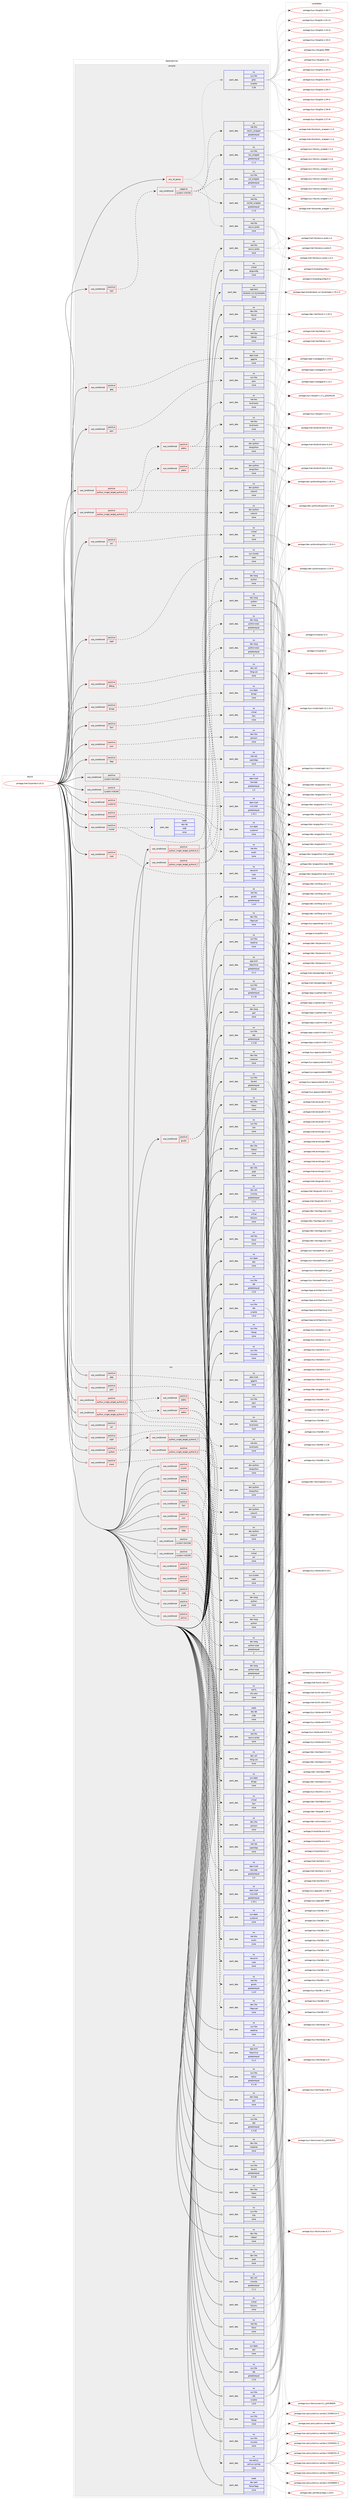 digraph prolog {

# *************
# Graph options
# *************

newrank=true;
concentrate=true;
compound=true;
graph [rankdir=LR,fontname=Helvetica,fontsize=10,ranksep=1.5];#, ranksep=2.5, nodesep=0.2];
edge  [arrowhead=vee];
node  [fontname=Helvetica,fontsize=10];

# **********
# The ebuild
# **********

subgraph cluster_leftcol {
color=gray;
rank=same;
label=<<i>ebuild</i>>;
id [label="portage://net-fs/samba-4.10.11", color=red, width=4, href="../net-fs/samba-4.10.11.svg"];
}

# ****************
# The dependencies
# ****************

subgraph cluster_midcol {
color=gray;
label=<<i>dependencies</i>>;
subgraph cluster_compile {
fillcolor="#eeeeee";
style=filled;
label=<<i>compile</i>>;
subgraph any2291 {
dependency149222 [label=<<TABLE BORDER="0" CELLBORDER="1" CELLSPACING="0" CELLPADDING="4"><TR><TD CELLPADDING="10">any_of_group</TD></TR></TABLE>>, shape=none, color=red];subgraph pack114038 {
dependency149223 [label=<<TABLE BORDER="0" CELLBORDER="1" CELLSPACING="0" CELLPADDING="4" WIDTH="220"><TR><TD ROWSPAN="6" CELLPADDING="30">pack_dep</TD></TR><TR><TD WIDTH="110">no</TD></TR><TR><TD>net-libs</TD></TR><TR><TD>rpcsvc-proto</TD></TR><TR><TD>none</TD></TR><TR><TD></TD></TR></TABLE>>, shape=none, color=blue];
}
dependency149222:e -> dependency149223:w [weight=20,style="dotted",arrowhead="oinv"];
subgraph pack114039 {
dependency149224 [label=<<TABLE BORDER="0" CELLBORDER="1" CELLSPACING="0" CELLPADDING="4" WIDTH="220"><TR><TD ROWSPAN="6" CELLPADDING="30">pack_dep</TD></TR><TR><TD WIDTH="110">no</TD></TR><TR><TD>sys-libs</TD></TR><TR><TD>glibc</TD></TR><TR><TD>smaller</TD></TR><TR><TD>2.26</TD></TR></TABLE>>, shape=none, color=blue];
}
dependency149222:e -> dependency149224:w [weight=20,style="dotted",arrowhead="oinv"];
}
id:e -> dependency149222:w [weight=20,style="solid",arrowhead="vee"];
subgraph cond32741 {
dependency149225 [label=<<TABLE BORDER="0" CELLBORDER="1" CELLSPACING="0" CELLPADDING="4"><TR><TD ROWSPAN="3" CELLPADDING="10">use_conditional</TD></TR><TR><TD>positive</TD></TR><TR><TD>acl</TD></TR></TABLE>>, shape=none, color=red];
subgraph pack114040 {
dependency149226 [label=<<TABLE BORDER="0" CELLBORDER="1" CELLSPACING="0" CELLPADDING="4" WIDTH="220"><TR><TD ROWSPAN="6" CELLPADDING="30">pack_dep</TD></TR><TR><TD WIDTH="110">no</TD></TR><TR><TD>virtual</TD></TR><TR><TD>acl</TD></TR><TR><TD>none</TD></TR><TR><TD></TD></TR></TABLE>>, shape=none, color=blue];
}
dependency149225:e -> dependency149226:w [weight=20,style="dashed",arrowhead="vee"];
}
id:e -> dependency149225:w [weight=20,style="solid",arrowhead="vee"];
subgraph cond32742 {
dependency149227 [label=<<TABLE BORDER="0" CELLBORDER="1" CELLSPACING="0" CELLPADDING="4"><TR><TD ROWSPAN="3" CELLPADDING="10">use_conditional</TD></TR><TR><TD>positive</TD></TR><TR><TD>ceph</TD></TR></TABLE>>, shape=none, color=red];
subgraph pack114041 {
dependency149228 [label=<<TABLE BORDER="0" CELLBORDER="1" CELLSPACING="0" CELLPADDING="4" WIDTH="220"><TR><TD ROWSPAN="6" CELLPADDING="30">pack_dep</TD></TR><TR><TD WIDTH="110">no</TD></TR><TR><TD>sys-cluster</TD></TR><TR><TD>ceph</TD></TR><TR><TD>none</TD></TR><TR><TD></TD></TR></TABLE>>, shape=none, color=blue];
}
dependency149227:e -> dependency149228:w [weight=20,style="dashed",arrowhead="vee"];
}
id:e -> dependency149227:w [weight=20,style="solid",arrowhead="vee"];
subgraph cond32743 {
dependency149229 [label=<<TABLE BORDER="0" CELLBORDER="1" CELLSPACING="0" CELLPADDING="4"><TR><TD ROWSPAN="3" CELLPADDING="10">use_conditional</TD></TR><TR><TD>positive</TD></TR><TR><TD>cluster</TD></TR></TABLE>>, shape=none, color=red];
subgraph pack114042 {
dependency149230 [label=<<TABLE BORDER="0" CELLBORDER="1" CELLSPACING="0" CELLPADDING="4" WIDTH="220"><TR><TD ROWSPAN="6" CELLPADDING="30">pack_dep</TD></TR><TR><TD WIDTH="110">no</TD></TR><TR><TD>net-libs</TD></TR><TR><TD>rpcsvc-proto</TD></TR><TR><TD>none</TD></TR><TR><TD></TD></TR></TABLE>>, shape=none, color=blue];
}
dependency149229:e -> dependency149230:w [weight=20,style="dashed",arrowhead="vee"];
subgraph pack114043 {
dependency149231 [label=<<TABLE BORDER="0" CELLBORDER="1" CELLSPACING="0" CELLPADDING="4" WIDTH="220"><TR><TD ROWSPAN="6" CELLPADDING="30">pack_dep</TD></TR><TR><TD WIDTH="110">weak</TD></TR><TR><TD>dev-db</TD></TR><TR><TD>ctdb</TD></TR><TR><TD>none</TD></TR><TR><TD></TD></TR></TABLE>>, shape=none, color=blue];
}
dependency149229:e -> dependency149231:w [weight=20,style="dashed",arrowhead="vee"];
}
id:e -> dependency149229:w [weight=20,style="solid",arrowhead="vee"];
subgraph cond32744 {
dependency149232 [label=<<TABLE BORDER="0" CELLBORDER="1" CELLSPACING="0" CELLPADDING="4"><TR><TD ROWSPAN="3" CELLPADDING="10">use_conditional</TD></TR><TR><TD>positive</TD></TR><TR><TD>cups</TD></TR></TABLE>>, shape=none, color=red];
subgraph pack114044 {
dependency149233 [label=<<TABLE BORDER="0" CELLBORDER="1" CELLSPACING="0" CELLPADDING="4" WIDTH="220"><TR><TD ROWSPAN="6" CELLPADDING="30">pack_dep</TD></TR><TR><TD WIDTH="110">no</TD></TR><TR><TD>net-print</TD></TR><TR><TD>cups</TD></TR><TR><TD>none</TD></TR><TR><TD></TD></TR></TABLE>>, shape=none, color=blue];
}
dependency149232:e -> dependency149233:w [weight=20,style="dashed",arrowhead="vee"];
}
id:e -> dependency149232:w [weight=20,style="solid",arrowhead="vee"];
subgraph cond32745 {
dependency149234 [label=<<TABLE BORDER="0" CELLBORDER="1" CELLSPACING="0" CELLPADDING="4"><TR><TD ROWSPAN="3" CELLPADDING="10">use_conditional</TD></TR><TR><TD>positive</TD></TR><TR><TD>debug</TD></TR></TABLE>>, shape=none, color=red];
subgraph pack114045 {
dependency149235 [label=<<TABLE BORDER="0" CELLBORDER="1" CELLSPACING="0" CELLPADDING="4" WIDTH="220"><TR><TD ROWSPAN="6" CELLPADDING="30">pack_dep</TD></TR><TR><TD WIDTH="110">no</TD></TR><TR><TD>dev-util</TD></TR><TR><TD>lttng-ust</TD></TR><TR><TD>none</TD></TR><TR><TD></TD></TR></TABLE>>, shape=none, color=blue];
}
dependency149234:e -> dependency149235:w [weight=20,style="dashed",arrowhead="vee"];
}
id:e -> dependency149234:w [weight=20,style="solid",arrowhead="vee"];
subgraph cond32746 {
dependency149236 [label=<<TABLE BORDER="0" CELLBORDER="1" CELLSPACING="0" CELLPADDING="4"><TR><TD ROWSPAN="3" CELLPADDING="10">use_conditional</TD></TR><TR><TD>positive</TD></TR><TR><TD>dmapi</TD></TR></TABLE>>, shape=none, color=red];
subgraph pack114046 {
dependency149237 [label=<<TABLE BORDER="0" CELLBORDER="1" CELLSPACING="0" CELLPADDING="4" WIDTH="220"><TR><TD ROWSPAN="6" CELLPADDING="30">pack_dep</TD></TR><TR><TD WIDTH="110">no</TD></TR><TR><TD>sys-apps</TD></TR><TR><TD>dmapi</TD></TR><TR><TD>none</TD></TR><TR><TD></TD></TR></TABLE>>, shape=none, color=blue];
}
dependency149236:e -> dependency149237:w [weight=20,style="dashed",arrowhead="vee"];
}
id:e -> dependency149236:w [weight=20,style="solid",arrowhead="vee"];
subgraph cond32747 {
dependency149238 [label=<<TABLE BORDER="0" CELLBORDER="1" CELLSPACING="0" CELLPADDING="4"><TR><TD ROWSPAN="3" CELLPADDING="10">use_conditional</TD></TR><TR><TD>positive</TD></TR><TR><TD>fam</TD></TR></TABLE>>, shape=none, color=red];
subgraph pack114047 {
dependency149239 [label=<<TABLE BORDER="0" CELLBORDER="1" CELLSPACING="0" CELLPADDING="4" WIDTH="220"><TR><TD ROWSPAN="6" CELLPADDING="30">pack_dep</TD></TR><TR><TD WIDTH="110">no</TD></TR><TR><TD>virtual</TD></TR><TR><TD>fam</TD></TR><TR><TD>none</TD></TR><TR><TD></TD></TR></TABLE>>, shape=none, color=blue];
}
dependency149238:e -> dependency149239:w [weight=20,style="dashed",arrowhead="vee"];
}
id:e -> dependency149238:w [weight=20,style="solid",arrowhead="vee"];
subgraph cond32748 {
dependency149240 [label=<<TABLE BORDER="0" CELLBORDER="1" CELLSPACING="0" CELLPADDING="4"><TR><TD ROWSPAN="3" CELLPADDING="10">use_conditional</TD></TR><TR><TD>positive</TD></TR><TR><TD>gnutls</TD></TR></TABLE>>, shape=none, color=red];
subgraph pack114048 {
dependency149241 [label=<<TABLE BORDER="0" CELLBORDER="1" CELLSPACING="0" CELLPADDING="4" WIDTH="220"><TR><TD ROWSPAN="6" CELLPADDING="30">pack_dep</TD></TR><TR><TD WIDTH="110">no</TD></TR><TR><TD>dev-libs</TD></TR><TR><TD>libgcrypt</TD></TR><TR><TD>none</TD></TR><TR><TD></TD></TR></TABLE>>, shape=none, color=blue];
}
dependency149240:e -> dependency149241:w [weight=20,style="dashed",arrowhead="vee"];
subgraph pack114049 {
dependency149242 [label=<<TABLE BORDER="0" CELLBORDER="1" CELLSPACING="0" CELLPADDING="4" WIDTH="220"><TR><TD ROWSPAN="6" CELLPADDING="30">pack_dep</TD></TR><TR><TD WIDTH="110">no</TD></TR><TR><TD>net-libs</TD></TR><TR><TD>gnutls</TD></TR><TR><TD>greaterequal</TD></TR><TR><TD>1.4.0</TD></TR></TABLE>>, shape=none, color=blue];
}
dependency149240:e -> dependency149242:w [weight=20,style="dashed",arrowhead="vee"];
}
id:e -> dependency149240:w [weight=20,style="solid",arrowhead="vee"];
subgraph cond32749 {
dependency149243 [label=<<TABLE BORDER="0" CELLBORDER="1" CELLSPACING="0" CELLPADDING="4"><TR><TD ROWSPAN="3" CELLPADDING="10">use_conditional</TD></TR><TR><TD>positive</TD></TR><TR><TD>gpg</TD></TR></TABLE>>, shape=none, color=red];
subgraph pack114050 {
dependency149244 [label=<<TABLE BORDER="0" CELLBORDER="1" CELLSPACING="0" CELLPADDING="4" WIDTH="220"><TR><TD ROWSPAN="6" CELLPADDING="30">pack_dep</TD></TR><TR><TD WIDTH="110">no</TD></TR><TR><TD>app-crypt</TD></TR><TR><TD>gpgme</TD></TR><TR><TD>none</TD></TR><TR><TD></TD></TR></TABLE>>, shape=none, color=blue];
}
dependency149243:e -> dependency149244:w [weight=20,style="dashed",arrowhead="vee"];
}
id:e -> dependency149243:w [weight=20,style="solid",arrowhead="vee"];
subgraph cond32750 {
dependency149245 [label=<<TABLE BORDER="0" CELLBORDER="1" CELLSPACING="0" CELLPADDING="4"><TR><TD ROWSPAN="3" CELLPADDING="10">use_conditional</TD></TR><TR><TD>positive</TD></TR><TR><TD>json</TD></TR></TABLE>>, shape=none, color=red];
subgraph pack114051 {
dependency149246 [label=<<TABLE BORDER="0" CELLBORDER="1" CELLSPACING="0" CELLPADDING="4" WIDTH="220"><TR><TD ROWSPAN="6" CELLPADDING="30">pack_dep</TD></TR><TR><TD WIDTH="110">no</TD></TR><TR><TD>dev-libs</TD></TR><TR><TD>jansson</TD></TR><TR><TD>none</TD></TR><TR><TD></TD></TR></TABLE>>, shape=none, color=blue];
}
dependency149245:e -> dependency149246:w [weight=20,style="dashed",arrowhead="vee"];
}
id:e -> dependency149245:w [weight=20,style="solid",arrowhead="vee"];
subgraph cond32751 {
dependency149247 [label=<<TABLE BORDER="0" CELLBORDER="1" CELLSPACING="0" CELLPADDING="4"><TR><TD ROWSPAN="3" CELLPADDING="10">use_conditional</TD></TR><TR><TD>positive</TD></TR><TR><TD>ldap</TD></TR></TABLE>>, shape=none, color=red];
subgraph pack114052 {
dependency149248 [label=<<TABLE BORDER="0" CELLBORDER="1" CELLSPACING="0" CELLPADDING="4" WIDTH="220"><TR><TD ROWSPAN="6" CELLPADDING="30">pack_dep</TD></TR><TR><TD WIDTH="110">no</TD></TR><TR><TD>net-nds</TD></TR><TR><TD>openldap</TD></TR><TR><TD>none</TD></TR><TR><TD></TD></TR></TABLE>>, shape=none, color=blue];
}
dependency149247:e -> dependency149248:w [weight=20,style="dashed",arrowhead="vee"];
}
id:e -> dependency149247:w [weight=20,style="solid",arrowhead="vee"];
subgraph cond32752 {
dependency149249 [label=<<TABLE BORDER="0" CELLBORDER="1" CELLSPACING="0" CELLPADDING="4"><TR><TD ROWSPAN="3" CELLPADDING="10">use_conditional</TD></TR><TR><TD>positive</TD></TR><TR><TD>pam</TD></TR></TABLE>>, shape=none, color=red];
subgraph pack114053 {
dependency149250 [label=<<TABLE BORDER="0" CELLBORDER="1" CELLSPACING="0" CELLPADDING="4" WIDTH="220"><TR><TD ROWSPAN="6" CELLPADDING="30">pack_dep</TD></TR><TR><TD WIDTH="110">no</TD></TR><TR><TD>sys-libs</TD></TR><TR><TD>pam</TD></TR><TR><TD>none</TD></TR><TR><TD></TD></TR></TABLE>>, shape=none, color=blue];
}
dependency149249:e -> dependency149250:w [weight=20,style="dashed",arrowhead="vee"];
}
id:e -> dependency149249:w [weight=20,style="solid",arrowhead="vee"];
subgraph cond32753 {
dependency149251 [label=<<TABLE BORDER="0" CELLBORDER="1" CELLSPACING="0" CELLPADDING="4"><TR><TD ROWSPAN="3" CELLPADDING="10">use_conditional</TD></TR><TR><TD>positive</TD></TR><TR><TD>python_single_target_python3_6</TD></TR></TABLE>>, shape=none, color=red];
subgraph pack114054 {
dependency149252 [label=<<TABLE BORDER="0" CELLBORDER="1" CELLSPACING="0" CELLPADDING="4" WIDTH="220"><TR><TD ROWSPAN="6" CELLPADDING="30">pack_dep</TD></TR><TR><TD WIDTH="110">no</TD></TR><TR><TD>dev-lang</TD></TR><TR><TD>python</TD></TR><TR><TD>none</TD></TR><TR><TD></TD></TR></TABLE>>, shape=none, color=blue];
}
dependency149251:e -> dependency149252:w [weight=20,style="dashed",arrowhead="vee"];
subgraph pack114055 {
dependency149253 [label=<<TABLE BORDER="0" CELLBORDER="1" CELLSPACING="0" CELLPADDING="4" WIDTH="220"><TR><TD ROWSPAN="6" CELLPADDING="30">pack_dep</TD></TR><TR><TD WIDTH="110">no</TD></TR><TR><TD>dev-lang</TD></TR><TR><TD>python-exec</TD></TR><TR><TD>greaterequal</TD></TR><TR><TD>2</TD></TR></TABLE>>, shape=none, color=blue];
}
dependency149251:e -> dependency149253:w [weight=20,style="dashed",arrowhead="vee"];
}
id:e -> dependency149251:w [weight=20,style="solid",arrowhead="vee"];
subgraph cond32754 {
dependency149254 [label=<<TABLE BORDER="0" CELLBORDER="1" CELLSPACING="0" CELLPADDING="4"><TR><TD ROWSPAN="3" CELLPADDING="10">use_conditional</TD></TR><TR><TD>positive</TD></TR><TR><TD>python_single_target_python3_6</TD></TR></TABLE>>, shape=none, color=red];
subgraph pack114056 {
dependency149255 [label=<<TABLE BORDER="0" CELLBORDER="1" CELLSPACING="0" CELLPADDING="4" WIDTH="220"><TR><TD ROWSPAN="6" CELLPADDING="30">pack_dep</TD></TR><TR><TD WIDTH="110">no</TD></TR><TR><TD>dev-python</TD></TR><TR><TD>subunit</TD></TR><TR><TD>none</TD></TR><TR><TD></TD></TR></TABLE>>, shape=none, color=blue];
}
dependency149254:e -> dependency149255:w [weight=20,style="dashed",arrowhead="vee"];
subgraph cond32755 {
dependency149256 [label=<<TABLE BORDER="0" CELLBORDER="1" CELLSPACING="0" CELLPADDING="4"><TR><TD ROWSPAN="3" CELLPADDING="10">use_conditional</TD></TR><TR><TD>positive</TD></TR><TR><TD>addns</TD></TR></TABLE>>, shape=none, color=red];
subgraph pack114057 {
dependency149257 [label=<<TABLE BORDER="0" CELLBORDER="1" CELLSPACING="0" CELLPADDING="4" WIDTH="220"><TR><TD ROWSPAN="6" CELLPADDING="30">pack_dep</TD></TR><TR><TD WIDTH="110">no</TD></TR><TR><TD>net-dns</TD></TR><TR><TD>bind-tools</TD></TR><TR><TD>none</TD></TR><TR><TD></TD></TR></TABLE>>, shape=none, color=blue];
}
dependency149256:e -> dependency149257:w [weight=20,style="dashed",arrowhead="vee"];
subgraph pack114058 {
dependency149258 [label=<<TABLE BORDER="0" CELLBORDER="1" CELLSPACING="0" CELLPADDING="4" WIDTH="220"><TR><TD ROWSPAN="6" CELLPADDING="30">pack_dep</TD></TR><TR><TD WIDTH="110">no</TD></TR><TR><TD>dev-python</TD></TR><TR><TD>dnspython</TD></TR><TR><TD>none</TD></TR><TR><TD></TD></TR></TABLE>>, shape=none, color=blue];
}
dependency149256:e -> dependency149258:w [weight=20,style="dashed",arrowhead="vee"];
}
dependency149254:e -> dependency149256:w [weight=20,style="dashed",arrowhead="vee"];
}
id:e -> dependency149254:w [weight=20,style="solid",arrowhead="vee"];
subgraph cond32756 {
dependency149259 [label=<<TABLE BORDER="0" CELLBORDER="1" CELLSPACING="0" CELLPADDING="4"><TR><TD ROWSPAN="3" CELLPADDING="10">use_conditional</TD></TR><TR><TD>positive</TD></TR><TR><TD>python_single_target_python3_7</TD></TR></TABLE>>, shape=none, color=red];
subgraph pack114059 {
dependency149260 [label=<<TABLE BORDER="0" CELLBORDER="1" CELLSPACING="0" CELLPADDING="4" WIDTH="220"><TR><TD ROWSPAN="6" CELLPADDING="30">pack_dep</TD></TR><TR><TD WIDTH="110">no</TD></TR><TR><TD>dev-lang</TD></TR><TR><TD>python</TD></TR><TR><TD>none</TD></TR><TR><TD></TD></TR></TABLE>>, shape=none, color=blue];
}
dependency149259:e -> dependency149260:w [weight=20,style="dashed",arrowhead="vee"];
subgraph pack114060 {
dependency149261 [label=<<TABLE BORDER="0" CELLBORDER="1" CELLSPACING="0" CELLPADDING="4" WIDTH="220"><TR><TD ROWSPAN="6" CELLPADDING="30">pack_dep</TD></TR><TR><TD WIDTH="110">no</TD></TR><TR><TD>dev-lang</TD></TR><TR><TD>python-exec</TD></TR><TR><TD>greaterequal</TD></TR><TR><TD>2</TD></TR></TABLE>>, shape=none, color=blue];
}
dependency149259:e -> dependency149261:w [weight=20,style="dashed",arrowhead="vee"];
}
id:e -> dependency149259:w [weight=20,style="solid",arrowhead="vee"];
subgraph cond32757 {
dependency149262 [label=<<TABLE BORDER="0" CELLBORDER="1" CELLSPACING="0" CELLPADDING="4"><TR><TD ROWSPAN="3" CELLPADDING="10">use_conditional</TD></TR><TR><TD>positive</TD></TR><TR><TD>python_single_target_python3_7</TD></TR></TABLE>>, shape=none, color=red];
subgraph pack114061 {
dependency149263 [label=<<TABLE BORDER="0" CELLBORDER="1" CELLSPACING="0" CELLPADDING="4" WIDTH="220"><TR><TD ROWSPAN="6" CELLPADDING="30">pack_dep</TD></TR><TR><TD WIDTH="110">no</TD></TR><TR><TD>dev-python</TD></TR><TR><TD>subunit</TD></TR><TR><TD>none</TD></TR><TR><TD></TD></TR></TABLE>>, shape=none, color=blue];
}
dependency149262:e -> dependency149263:w [weight=20,style="dashed",arrowhead="vee"];
subgraph cond32758 {
dependency149264 [label=<<TABLE BORDER="0" CELLBORDER="1" CELLSPACING="0" CELLPADDING="4"><TR><TD ROWSPAN="3" CELLPADDING="10">use_conditional</TD></TR><TR><TD>positive</TD></TR><TR><TD>addns</TD></TR></TABLE>>, shape=none, color=red];
subgraph pack114062 {
dependency149265 [label=<<TABLE BORDER="0" CELLBORDER="1" CELLSPACING="0" CELLPADDING="4" WIDTH="220"><TR><TD ROWSPAN="6" CELLPADDING="30">pack_dep</TD></TR><TR><TD WIDTH="110">no</TD></TR><TR><TD>net-dns</TD></TR><TR><TD>bind-tools</TD></TR><TR><TD>none</TD></TR><TR><TD></TD></TR></TABLE>>, shape=none, color=blue];
}
dependency149264:e -> dependency149265:w [weight=20,style="dashed",arrowhead="vee"];
subgraph pack114063 {
dependency149266 [label=<<TABLE BORDER="0" CELLBORDER="1" CELLSPACING="0" CELLPADDING="4" WIDTH="220"><TR><TD ROWSPAN="6" CELLPADDING="30">pack_dep</TD></TR><TR><TD WIDTH="110">no</TD></TR><TR><TD>dev-python</TD></TR><TR><TD>dnspython</TD></TR><TR><TD>none</TD></TR><TR><TD></TD></TR></TABLE>>, shape=none, color=blue];
}
dependency149264:e -> dependency149266:w [weight=20,style="dashed",arrowhead="vee"];
}
dependency149262:e -> dependency149264:w [weight=20,style="dashed",arrowhead="vee"];
}
id:e -> dependency149262:w [weight=20,style="solid",arrowhead="vee"];
subgraph cond32759 {
dependency149267 [label=<<TABLE BORDER="0" CELLBORDER="1" CELLSPACING="0" CELLPADDING="4"><TR><TD ROWSPAN="3" CELLPADDING="10">use_conditional</TD></TR><TR><TD>positive</TD></TR><TR><TD>system-heimdal</TD></TR></TABLE>>, shape=none, color=red];
subgraph pack114064 {
dependency149268 [label=<<TABLE BORDER="0" CELLBORDER="1" CELLSPACING="0" CELLPADDING="4" WIDTH="220"><TR><TD ROWSPAN="6" CELLPADDING="30">pack_dep</TD></TR><TR><TD WIDTH="110">no</TD></TR><TR><TD>app-crypt</TD></TR><TR><TD>heimdal</TD></TR><TR><TD>greaterequal</TD></TR><TR><TD>1.5</TD></TR></TABLE>>, shape=none, color=blue];
}
dependency149267:e -> dependency149268:w [weight=20,style="dashed",arrowhead="vee"];
}
id:e -> dependency149267:w [weight=20,style="solid",arrowhead="vee"];
subgraph cond32760 {
dependency149269 [label=<<TABLE BORDER="0" CELLBORDER="1" CELLSPACING="0" CELLPADDING="4"><TR><TD ROWSPAN="3" CELLPADDING="10">use_conditional</TD></TR><TR><TD>positive</TD></TR><TR><TD>system-mitkrb5</TD></TR></TABLE>>, shape=none, color=red];
subgraph pack114065 {
dependency149270 [label=<<TABLE BORDER="0" CELLBORDER="1" CELLSPACING="0" CELLPADDING="4" WIDTH="220"><TR><TD ROWSPAN="6" CELLPADDING="30">pack_dep</TD></TR><TR><TD WIDTH="110">no</TD></TR><TR><TD>app-crypt</TD></TR><TR><TD>mit-krb5</TD></TR><TR><TD>greaterequal</TD></TR><TR><TD>1.15.1</TD></TR></TABLE>>, shape=none, color=blue];
}
dependency149269:e -> dependency149270:w [weight=20,style="dashed",arrowhead="vee"];
}
id:e -> dependency149269:w [weight=20,style="solid",arrowhead="vee"];
subgraph cond32761 {
dependency149271 [label=<<TABLE BORDER="0" CELLBORDER="1" CELLSPACING="0" CELLPADDING="4"><TR><TD ROWSPAN="3" CELLPADDING="10">use_conditional</TD></TR><TR><TD>positive</TD></TR><TR><TD>systemd</TD></TR></TABLE>>, shape=none, color=red];
subgraph pack114066 {
dependency149272 [label=<<TABLE BORDER="0" CELLBORDER="1" CELLSPACING="0" CELLPADDING="4" WIDTH="220"><TR><TD ROWSPAN="6" CELLPADDING="30">pack_dep</TD></TR><TR><TD WIDTH="110">no</TD></TR><TR><TD>sys-apps</TD></TR><TR><TD>systemd</TD></TR><TR><TD>none</TD></TR><TR><TD></TD></TR></TABLE>>, shape=none, color=blue];
}
dependency149271:e -> dependency149272:w [weight=20,style="dashed",arrowhead="vee"];
}
id:e -> dependency149271:w [weight=20,style="solid",arrowhead="vee"];
subgraph cond32762 {
dependency149273 [label=<<TABLE BORDER="0" CELLBORDER="1" CELLSPACING="0" CELLPADDING="4"><TR><TD ROWSPAN="3" CELLPADDING="10">use_conditional</TD></TR><TR><TD>positive</TD></TR><TR><TD>test</TD></TR></TABLE>>, shape=none, color=red];
subgraph cond32763 {
dependency149274 [label=<<TABLE BORDER="0" CELLBORDER="1" CELLSPACING="0" CELLPADDING="4"><TR><TD ROWSPAN="3" CELLPADDING="10">use_conditional</TD></TR><TR><TD>negative</TD></TR><TR><TD>system-mitkrb5</TD></TR></TABLE>>, shape=none, color=red];
subgraph pack114067 {
dependency149275 [label=<<TABLE BORDER="0" CELLBORDER="1" CELLSPACING="0" CELLPADDING="4" WIDTH="220"><TR><TD ROWSPAN="6" CELLPADDING="30">pack_dep</TD></TR><TR><TD WIDTH="110">no</TD></TR><TR><TD>sys-libs</TD></TR><TR><TD>nss_wrapper</TD></TR><TR><TD>greaterequal</TD></TR><TR><TD>1.1.3</TD></TR></TABLE>>, shape=none, color=blue];
}
dependency149274:e -> dependency149275:w [weight=20,style="dashed",arrowhead="vee"];
subgraph pack114068 {
dependency149276 [label=<<TABLE BORDER="0" CELLBORDER="1" CELLSPACING="0" CELLPADDING="4" WIDTH="220"><TR><TD ROWSPAN="6" CELLPADDING="30">pack_dep</TD></TR><TR><TD WIDTH="110">no</TD></TR><TR><TD>net-dns</TD></TR><TR><TD>resolv_wrapper</TD></TR><TR><TD>greaterequal</TD></TR><TR><TD>1.1.4</TD></TR></TABLE>>, shape=none, color=blue];
}
dependency149274:e -> dependency149276:w [weight=20,style="dashed",arrowhead="vee"];
subgraph pack114069 {
dependency149277 [label=<<TABLE BORDER="0" CELLBORDER="1" CELLSPACING="0" CELLPADDING="4" WIDTH="220"><TR><TD ROWSPAN="6" CELLPADDING="30">pack_dep</TD></TR><TR><TD WIDTH="110">no</TD></TR><TR><TD>net-libs</TD></TR><TR><TD>socket_wrapper</TD></TR><TR><TD>greaterequal</TD></TR><TR><TD>1.1.9</TD></TR></TABLE>>, shape=none, color=blue];
}
dependency149274:e -> dependency149277:w [weight=20,style="dashed",arrowhead="vee"];
subgraph pack114070 {
dependency149278 [label=<<TABLE BORDER="0" CELLBORDER="1" CELLSPACING="0" CELLPADDING="4" WIDTH="220"><TR><TD ROWSPAN="6" CELLPADDING="30">pack_dep</TD></TR><TR><TD WIDTH="110">no</TD></TR><TR><TD>sys-libs</TD></TR><TR><TD>uid_wrapper</TD></TR><TR><TD>greaterequal</TD></TR><TR><TD>1.2.1</TD></TR></TABLE>>, shape=none, color=blue];
}
dependency149274:e -> dependency149278:w [weight=20,style="dashed",arrowhead="vee"];
}
dependency149273:e -> dependency149274:w [weight=20,style="dashed",arrowhead="vee"];
}
id:e -> dependency149273:w [weight=20,style="solid",arrowhead="vee"];
subgraph cond32764 {
dependency149279 [label=<<TABLE BORDER="0" CELLBORDER="1" CELLSPACING="0" CELLPADDING="4"><TR><TD ROWSPAN="3" CELLPADDING="10">use_conditional</TD></TR><TR><TD>positive</TD></TR><TR><TD>zeroconf</TD></TR></TABLE>>, shape=none, color=red];
subgraph pack114071 {
dependency149280 [label=<<TABLE BORDER="0" CELLBORDER="1" CELLSPACING="0" CELLPADDING="4" WIDTH="220"><TR><TD ROWSPAN="6" CELLPADDING="30">pack_dep</TD></TR><TR><TD WIDTH="110">no</TD></TR><TR><TD>net-dns</TD></TR><TR><TD>avahi</TD></TR><TR><TD>none</TD></TR><TR><TD></TD></TR></TABLE>>, shape=none, color=blue];
}
dependency149279:e -> dependency149280:w [weight=20,style="dashed",arrowhead="vee"];
}
id:e -> dependency149279:w [weight=20,style="solid",arrowhead="vee"];
subgraph pack114072 {
dependency149281 [label=<<TABLE BORDER="0" CELLBORDER="1" CELLSPACING="0" CELLPADDING="4" WIDTH="220"><TR><TD ROWSPAN="6" CELLPADDING="30">pack_dep</TD></TR><TR><TD WIDTH="110">no</TD></TR><TR><TD>app-arch</TD></TR><TR><TD>libarchive</TD></TR><TR><TD>greaterequal</TD></TR><TR><TD>3.1.2</TD></TR></TABLE>>, shape=none, color=blue];
}
id:e -> dependency149281:w [weight=20,style="solid",arrowhead="vee"];
subgraph pack114073 {
dependency149282 [label=<<TABLE BORDER="0" CELLBORDER="1" CELLSPACING="0" CELLPADDING="4" WIDTH="220"><TR><TD ROWSPAN="6" CELLPADDING="30">pack_dep</TD></TR><TR><TD WIDTH="110">no</TD></TR><TR><TD>app-text</TD></TR><TR><TD>docbook-xsl-stylesheets</TD></TR><TR><TD>none</TD></TR><TR><TD></TD></TR></TABLE>>, shape=none, color=blue];
}
id:e -> dependency149282:w [weight=20,style="solid",arrowhead="vee"];
subgraph pack114074 {
dependency149283 [label=<<TABLE BORDER="0" CELLBORDER="1" CELLSPACING="0" CELLPADDING="4" WIDTH="220"><TR><TD ROWSPAN="6" CELLPADDING="30">pack_dep</TD></TR><TR><TD WIDTH="110">no</TD></TR><TR><TD>dev-lang</TD></TR><TR><TD>perl</TD></TR><TR><TD>none</TD></TR><TR><TD></TD></TR></TABLE>>, shape=none, color=blue];
}
id:e -> dependency149283:w [weight=20,style="solid",arrowhead="vee"];
subgraph pack114075 {
dependency149284 [label=<<TABLE BORDER="0" CELLBORDER="1" CELLSPACING="0" CELLPADDING="4" WIDTH="220"><TR><TD ROWSPAN="6" CELLPADDING="30">pack_dep</TD></TR><TR><TD WIDTH="110">no</TD></TR><TR><TD>dev-libs</TD></TR><TR><TD>iniparser</TD></TR><TR><TD>none</TD></TR><TR><TD></TD></TR></TABLE>>, shape=none, color=blue];
}
id:e -> dependency149284:w [weight=20,style="solid",arrowhead="vee"];
subgraph pack114076 {
dependency149285 [label=<<TABLE BORDER="0" CELLBORDER="1" CELLSPACING="0" CELLPADDING="4" WIDTH="220"><TR><TD ROWSPAN="6" CELLPADDING="30">pack_dep</TD></TR><TR><TD WIDTH="110">no</TD></TR><TR><TD>dev-libs</TD></TR><TR><TD>libaio</TD></TR><TR><TD>none</TD></TR><TR><TD></TD></TR></TABLE>>, shape=none, color=blue];
}
id:e -> dependency149285:w [weight=20,style="solid",arrowhead="vee"];
subgraph pack114077 {
dependency149286 [label=<<TABLE BORDER="0" CELLBORDER="1" CELLSPACING="0" CELLPADDING="4" WIDTH="220"><TR><TD ROWSPAN="6" CELLPADDING="30">pack_dep</TD></TR><TR><TD WIDTH="110">no</TD></TR><TR><TD>dev-libs</TD></TR><TR><TD>libbsd</TD></TR><TR><TD>none</TD></TR><TR><TD></TD></TR></TABLE>>, shape=none, color=blue];
}
id:e -> dependency149286:w [weight=20,style="solid",arrowhead="vee"];
subgraph pack114078 {
dependency149287 [label=<<TABLE BORDER="0" CELLBORDER="1" CELLSPACING="0" CELLPADDING="4" WIDTH="220"><TR><TD ROWSPAN="6" CELLPADDING="30">pack_dep</TD></TR><TR><TD WIDTH="110">no</TD></TR><TR><TD>dev-libs</TD></TR><TR><TD>libxslt</TD></TR><TR><TD>none</TD></TR><TR><TD></TD></TR></TABLE>>, shape=none, color=blue];
}
id:e -> dependency149287:w [weight=20,style="solid",arrowhead="vee"];
subgraph pack114079 {
dependency149288 [label=<<TABLE BORDER="0" CELLBORDER="1" CELLSPACING="0" CELLPADDING="4" WIDTH="220"><TR><TD ROWSPAN="6" CELLPADDING="30">pack_dep</TD></TR><TR><TD WIDTH="110">no</TD></TR><TR><TD>dev-libs</TD></TR><TR><TD>popt</TD></TR><TR><TD>none</TD></TR><TR><TD></TD></TR></TABLE>>, shape=none, color=blue];
}
id:e -> dependency149288:w [weight=20,style="solid",arrowhead="vee"];
subgraph pack114080 {
dependency149289 [label=<<TABLE BORDER="0" CELLBORDER="1" CELLSPACING="0" CELLPADDING="4" WIDTH="220"><TR><TD ROWSPAN="6" CELLPADDING="30">pack_dep</TD></TR><TR><TD WIDTH="110">no</TD></TR><TR><TD>dev-util</TD></TR><TR><TD>cmocka</TD></TR><TR><TD>greaterequal</TD></TR><TR><TD>1.1.1</TD></TR></TABLE>>, shape=none, color=blue];
}
id:e -> dependency149289:w [weight=20,style="solid",arrowhead="vee"];
subgraph pack114081 {
dependency149290 [label=<<TABLE BORDER="0" CELLBORDER="1" CELLSPACING="0" CELLPADDING="4" WIDTH="220"><TR><TD ROWSPAN="6" CELLPADDING="30">pack_dep</TD></TR><TR><TD WIDTH="110">no</TD></TR><TR><TD>net-libs</TD></TR><TR><TD>libnsl</TD></TR><TR><TD>none</TD></TR><TR><TD></TD></TR></TABLE>>, shape=none, color=blue];
}
id:e -> dependency149290:w [weight=20,style="solid",arrowhead="vee"];
subgraph pack114082 {
dependency149291 [label=<<TABLE BORDER="0" CELLBORDER="1" CELLSPACING="0" CELLPADDING="4" WIDTH="220"><TR><TD ROWSPAN="6" CELLPADDING="30">pack_dep</TD></TR><TR><TD WIDTH="110">no</TD></TR><TR><TD>net-libs</TD></TR><TR><TD>libtirpc</TD></TR><TR><TD>none</TD></TR><TR><TD></TD></TR></TABLE>>, shape=none, color=blue];
}
id:e -> dependency149291:w [weight=20,style="solid",arrowhead="vee"];
subgraph pack114083 {
dependency149292 [label=<<TABLE BORDER="0" CELLBORDER="1" CELLSPACING="0" CELLPADDING="4" WIDTH="220"><TR><TD ROWSPAN="6" CELLPADDING="30">pack_dep</TD></TR><TR><TD WIDTH="110">no</TD></TR><TR><TD>sys-apps</TD></TR><TR><TD>attr</TD></TR><TR><TD>none</TD></TR><TR><TD></TD></TR></TABLE>>, shape=none, color=blue];
}
id:e -> dependency149292:w [weight=20,style="solid",arrowhead="vee"];
subgraph pack114084 {
dependency149293 [label=<<TABLE BORDER="0" CELLBORDER="1" CELLSPACING="0" CELLPADDING="4" WIDTH="220"><TR><TD ROWSPAN="6" CELLPADDING="30">pack_dep</TD></TR><TR><TD WIDTH="110">no</TD></TR><TR><TD>sys-libs</TD></TR><TR><TD>ldb</TD></TR><TR><TD>greaterequal</TD></TR><TR><TD>1.5.6</TD></TR></TABLE>>, shape=none, color=blue];
}
id:e -> dependency149293:w [weight=20,style="solid",arrowhead="vee"];
subgraph pack114085 {
dependency149294 [label=<<TABLE BORDER="0" CELLBORDER="1" CELLSPACING="0" CELLPADDING="4" WIDTH="220"><TR><TD ROWSPAN="6" CELLPADDING="30">pack_dep</TD></TR><TR><TD WIDTH="110">no</TD></TR><TR><TD>sys-libs</TD></TR><TR><TD>ldb</TD></TR><TR><TD>smaller</TD></TR><TR><TD>1.6.0</TD></TR></TABLE>>, shape=none, color=blue];
}
id:e -> dependency149294:w [weight=20,style="solid",arrowhead="vee"];
subgraph pack114086 {
dependency149295 [label=<<TABLE BORDER="0" CELLBORDER="1" CELLSPACING="0" CELLPADDING="4" WIDTH="220"><TR><TD ROWSPAN="6" CELLPADDING="30">pack_dep</TD></TR><TR><TD WIDTH="110">no</TD></TR><TR><TD>sys-libs</TD></TR><TR><TD>libcap</TD></TR><TR><TD>none</TD></TR><TR><TD></TD></TR></TABLE>>, shape=none, color=blue];
}
id:e -> dependency149295:w [weight=20,style="solid",arrowhead="vee"];
subgraph pack114087 {
dependency149296 [label=<<TABLE BORDER="0" CELLBORDER="1" CELLSPACING="0" CELLPADDING="4" WIDTH="220"><TR><TD ROWSPAN="6" CELLPADDING="30">pack_dep</TD></TR><TR><TD WIDTH="110">no</TD></TR><TR><TD>sys-libs</TD></TR><TR><TD>ncurses</TD></TR><TR><TD>none</TD></TR><TR><TD></TD></TR></TABLE>>, shape=none, color=blue];
}
id:e -> dependency149296:w [weight=20,style="solid",arrowhead="vee"];
subgraph pack114088 {
dependency149297 [label=<<TABLE BORDER="0" CELLBORDER="1" CELLSPACING="0" CELLPADDING="4" WIDTH="220"><TR><TD ROWSPAN="6" CELLPADDING="30">pack_dep</TD></TR><TR><TD WIDTH="110">no</TD></TR><TR><TD>sys-libs</TD></TR><TR><TD>readline</TD></TR><TR><TD>none</TD></TR><TR><TD></TD></TR></TABLE>>, shape=none, color=blue];
}
id:e -> dependency149297:w [weight=20,style="solid",arrowhead="vee"];
subgraph pack114089 {
dependency149298 [label=<<TABLE BORDER="0" CELLBORDER="1" CELLSPACING="0" CELLPADDING="4" WIDTH="220"><TR><TD ROWSPAN="6" CELLPADDING="30">pack_dep</TD></TR><TR><TD WIDTH="110">no</TD></TR><TR><TD>sys-libs</TD></TR><TR><TD>talloc</TD></TR><TR><TD>greaterequal</TD></TR><TR><TD>2.1.16</TD></TR></TABLE>>, shape=none, color=blue];
}
id:e -> dependency149298:w [weight=20,style="solid",arrowhead="vee"];
subgraph pack114090 {
dependency149299 [label=<<TABLE BORDER="0" CELLBORDER="1" CELLSPACING="0" CELLPADDING="4" WIDTH="220"><TR><TD ROWSPAN="6" CELLPADDING="30">pack_dep</TD></TR><TR><TD WIDTH="110">no</TD></TR><TR><TD>sys-libs</TD></TR><TR><TD>tdb</TD></TR><TR><TD>greaterequal</TD></TR><TR><TD>1.3.18</TD></TR></TABLE>>, shape=none, color=blue];
}
id:e -> dependency149299:w [weight=20,style="solid",arrowhead="vee"];
subgraph pack114091 {
dependency149300 [label=<<TABLE BORDER="0" CELLBORDER="1" CELLSPACING="0" CELLPADDING="4" WIDTH="220"><TR><TD ROWSPAN="6" CELLPADDING="30">pack_dep</TD></TR><TR><TD WIDTH="110">no</TD></TR><TR><TD>sys-libs</TD></TR><TR><TD>tevent</TD></TR><TR><TD>greaterequal</TD></TR><TR><TD>0.9.39</TD></TR></TABLE>>, shape=none, color=blue];
}
id:e -> dependency149300:w [weight=20,style="solid",arrowhead="vee"];
subgraph pack114092 {
dependency149301 [label=<<TABLE BORDER="0" CELLBORDER="1" CELLSPACING="0" CELLPADDING="4" WIDTH="220"><TR><TD ROWSPAN="6" CELLPADDING="30">pack_dep</TD></TR><TR><TD WIDTH="110">no</TD></TR><TR><TD>sys-libs</TD></TR><TR><TD>zlib</TD></TR><TR><TD>none</TD></TR><TR><TD></TD></TR></TABLE>>, shape=none, color=blue];
}
id:e -> dependency149301:w [weight=20,style="solid",arrowhead="vee"];
subgraph pack114093 {
dependency149302 [label=<<TABLE BORDER="0" CELLBORDER="1" CELLSPACING="0" CELLPADDING="4" WIDTH="220"><TR><TD ROWSPAN="6" CELLPADDING="30">pack_dep</TD></TR><TR><TD WIDTH="110">no</TD></TR><TR><TD>virtual</TD></TR><TR><TD>libiconv</TD></TR><TR><TD>none</TD></TR><TR><TD></TD></TR></TABLE>>, shape=none, color=blue];
}
id:e -> dependency149302:w [weight=20,style="solid",arrowhead="vee"];
subgraph pack114094 {
dependency149303 [label=<<TABLE BORDER="0" CELLBORDER="1" CELLSPACING="0" CELLPADDING="4" WIDTH="220"><TR><TD ROWSPAN="6" CELLPADDING="30">pack_dep</TD></TR><TR><TD WIDTH="110">no</TD></TR><TR><TD>virtual</TD></TR><TR><TD>pkgconfig</TD></TR><TR><TD>none</TD></TR><TR><TD></TD></TR></TABLE>>, shape=none, color=blue];
}
id:e -> dependency149303:w [weight=20,style="solid",arrowhead="vee"];
}
subgraph cluster_compileandrun {
fillcolor="#eeeeee";
style=filled;
label=<<i>compile and run</i>>;
}
subgraph cluster_run {
fillcolor="#eeeeee";
style=filled;
label=<<i>run</i>>;
subgraph cond32765 {
dependency149304 [label=<<TABLE BORDER="0" CELLBORDER="1" CELLSPACING="0" CELLPADDING="4"><TR><TD ROWSPAN="3" CELLPADDING="10">use_conditional</TD></TR><TR><TD>positive</TD></TR><TR><TD>acl</TD></TR></TABLE>>, shape=none, color=red];
subgraph pack114095 {
dependency149305 [label=<<TABLE BORDER="0" CELLBORDER="1" CELLSPACING="0" CELLPADDING="4" WIDTH="220"><TR><TD ROWSPAN="6" CELLPADDING="30">pack_dep</TD></TR><TR><TD WIDTH="110">no</TD></TR><TR><TD>virtual</TD></TR><TR><TD>acl</TD></TR><TR><TD>none</TD></TR><TR><TD></TD></TR></TABLE>>, shape=none, color=blue];
}
dependency149304:e -> dependency149305:w [weight=20,style="dashed",arrowhead="vee"];
}
id:e -> dependency149304:w [weight=20,style="solid",arrowhead="odot"];
subgraph cond32766 {
dependency149306 [label=<<TABLE BORDER="0" CELLBORDER="1" CELLSPACING="0" CELLPADDING="4"><TR><TD ROWSPAN="3" CELLPADDING="10">use_conditional</TD></TR><TR><TD>positive</TD></TR><TR><TD>ceph</TD></TR></TABLE>>, shape=none, color=red];
subgraph pack114096 {
dependency149307 [label=<<TABLE BORDER="0" CELLBORDER="1" CELLSPACING="0" CELLPADDING="4" WIDTH="220"><TR><TD ROWSPAN="6" CELLPADDING="30">pack_dep</TD></TR><TR><TD WIDTH="110">no</TD></TR><TR><TD>sys-cluster</TD></TR><TR><TD>ceph</TD></TR><TR><TD>none</TD></TR><TR><TD></TD></TR></TABLE>>, shape=none, color=blue];
}
dependency149306:e -> dependency149307:w [weight=20,style="dashed",arrowhead="vee"];
}
id:e -> dependency149306:w [weight=20,style="solid",arrowhead="odot"];
subgraph cond32767 {
dependency149308 [label=<<TABLE BORDER="0" CELLBORDER="1" CELLSPACING="0" CELLPADDING="4"><TR><TD ROWSPAN="3" CELLPADDING="10">use_conditional</TD></TR><TR><TD>positive</TD></TR><TR><TD>client</TD></TR></TABLE>>, shape=none, color=red];
subgraph pack114097 {
dependency149309 [label=<<TABLE BORDER="0" CELLBORDER="1" CELLSPACING="0" CELLPADDING="4" WIDTH="220"><TR><TD ROWSPAN="6" CELLPADDING="30">pack_dep</TD></TR><TR><TD WIDTH="110">no</TD></TR><TR><TD>net-fs</TD></TR><TR><TD>cifs-utils</TD></TR><TR><TD>none</TD></TR><TR><TD></TD></TR></TABLE>>, shape=none, color=blue];
}
dependency149308:e -> dependency149309:w [weight=20,style="dashed",arrowhead="vee"];
}
id:e -> dependency149308:w [weight=20,style="solid",arrowhead="odot"];
subgraph cond32768 {
dependency149310 [label=<<TABLE BORDER="0" CELLBORDER="1" CELLSPACING="0" CELLPADDING="4"><TR><TD ROWSPAN="3" CELLPADDING="10">use_conditional</TD></TR><TR><TD>positive</TD></TR><TR><TD>cluster</TD></TR></TABLE>>, shape=none, color=red];
subgraph pack114098 {
dependency149311 [label=<<TABLE BORDER="0" CELLBORDER="1" CELLSPACING="0" CELLPADDING="4" WIDTH="220"><TR><TD ROWSPAN="6" CELLPADDING="30">pack_dep</TD></TR><TR><TD WIDTH="110">no</TD></TR><TR><TD>net-libs</TD></TR><TR><TD>rpcsvc-proto</TD></TR><TR><TD>none</TD></TR><TR><TD></TD></TR></TABLE>>, shape=none, color=blue];
}
dependency149310:e -> dependency149311:w [weight=20,style="dashed",arrowhead="vee"];
subgraph pack114099 {
dependency149312 [label=<<TABLE BORDER="0" CELLBORDER="1" CELLSPACING="0" CELLPADDING="4" WIDTH="220"><TR><TD ROWSPAN="6" CELLPADDING="30">pack_dep</TD></TR><TR><TD WIDTH="110">weak</TD></TR><TR><TD>dev-db</TD></TR><TR><TD>ctdb</TD></TR><TR><TD>none</TD></TR><TR><TD></TD></TR></TABLE>>, shape=none, color=blue];
}
dependency149310:e -> dependency149312:w [weight=20,style="dashed",arrowhead="vee"];
}
id:e -> dependency149310:w [weight=20,style="solid",arrowhead="odot"];
subgraph cond32769 {
dependency149313 [label=<<TABLE BORDER="0" CELLBORDER="1" CELLSPACING="0" CELLPADDING="4"><TR><TD ROWSPAN="3" CELLPADDING="10">use_conditional</TD></TR><TR><TD>positive</TD></TR><TR><TD>cups</TD></TR></TABLE>>, shape=none, color=red];
subgraph pack114100 {
dependency149314 [label=<<TABLE BORDER="0" CELLBORDER="1" CELLSPACING="0" CELLPADDING="4" WIDTH="220"><TR><TD ROWSPAN="6" CELLPADDING="30">pack_dep</TD></TR><TR><TD WIDTH="110">no</TD></TR><TR><TD>net-print</TD></TR><TR><TD>cups</TD></TR><TR><TD>none</TD></TR><TR><TD></TD></TR></TABLE>>, shape=none, color=blue];
}
dependency149313:e -> dependency149314:w [weight=20,style="dashed",arrowhead="vee"];
}
id:e -> dependency149313:w [weight=20,style="solid",arrowhead="odot"];
subgraph cond32770 {
dependency149315 [label=<<TABLE BORDER="0" CELLBORDER="1" CELLSPACING="0" CELLPADDING="4"><TR><TD ROWSPAN="3" CELLPADDING="10">use_conditional</TD></TR><TR><TD>positive</TD></TR><TR><TD>debug</TD></TR></TABLE>>, shape=none, color=red];
subgraph pack114101 {
dependency149316 [label=<<TABLE BORDER="0" CELLBORDER="1" CELLSPACING="0" CELLPADDING="4" WIDTH="220"><TR><TD ROWSPAN="6" CELLPADDING="30">pack_dep</TD></TR><TR><TD WIDTH="110">no</TD></TR><TR><TD>dev-util</TD></TR><TR><TD>lttng-ust</TD></TR><TR><TD>none</TD></TR><TR><TD></TD></TR></TABLE>>, shape=none, color=blue];
}
dependency149315:e -> dependency149316:w [weight=20,style="dashed",arrowhead="vee"];
}
id:e -> dependency149315:w [weight=20,style="solid",arrowhead="odot"];
subgraph cond32771 {
dependency149317 [label=<<TABLE BORDER="0" CELLBORDER="1" CELLSPACING="0" CELLPADDING="4"><TR><TD ROWSPAN="3" CELLPADDING="10">use_conditional</TD></TR><TR><TD>positive</TD></TR><TR><TD>dmapi</TD></TR></TABLE>>, shape=none, color=red];
subgraph pack114102 {
dependency149318 [label=<<TABLE BORDER="0" CELLBORDER="1" CELLSPACING="0" CELLPADDING="4" WIDTH="220"><TR><TD ROWSPAN="6" CELLPADDING="30">pack_dep</TD></TR><TR><TD WIDTH="110">no</TD></TR><TR><TD>sys-apps</TD></TR><TR><TD>dmapi</TD></TR><TR><TD>none</TD></TR><TR><TD></TD></TR></TABLE>>, shape=none, color=blue];
}
dependency149317:e -> dependency149318:w [weight=20,style="dashed",arrowhead="vee"];
}
id:e -> dependency149317:w [weight=20,style="solid",arrowhead="odot"];
subgraph cond32772 {
dependency149319 [label=<<TABLE BORDER="0" CELLBORDER="1" CELLSPACING="0" CELLPADDING="4"><TR><TD ROWSPAN="3" CELLPADDING="10">use_conditional</TD></TR><TR><TD>positive</TD></TR><TR><TD>fam</TD></TR></TABLE>>, shape=none, color=red];
subgraph pack114103 {
dependency149320 [label=<<TABLE BORDER="0" CELLBORDER="1" CELLSPACING="0" CELLPADDING="4" WIDTH="220"><TR><TD ROWSPAN="6" CELLPADDING="30">pack_dep</TD></TR><TR><TD WIDTH="110">no</TD></TR><TR><TD>virtual</TD></TR><TR><TD>fam</TD></TR><TR><TD>none</TD></TR><TR><TD></TD></TR></TABLE>>, shape=none, color=blue];
}
dependency149319:e -> dependency149320:w [weight=20,style="dashed",arrowhead="vee"];
}
id:e -> dependency149319:w [weight=20,style="solid",arrowhead="odot"];
subgraph cond32773 {
dependency149321 [label=<<TABLE BORDER="0" CELLBORDER="1" CELLSPACING="0" CELLPADDING="4"><TR><TD ROWSPAN="3" CELLPADDING="10">use_conditional</TD></TR><TR><TD>positive</TD></TR><TR><TD>gnutls</TD></TR></TABLE>>, shape=none, color=red];
subgraph pack114104 {
dependency149322 [label=<<TABLE BORDER="0" CELLBORDER="1" CELLSPACING="0" CELLPADDING="4" WIDTH="220"><TR><TD ROWSPAN="6" CELLPADDING="30">pack_dep</TD></TR><TR><TD WIDTH="110">no</TD></TR><TR><TD>dev-libs</TD></TR><TR><TD>libgcrypt</TD></TR><TR><TD>none</TD></TR><TR><TD></TD></TR></TABLE>>, shape=none, color=blue];
}
dependency149321:e -> dependency149322:w [weight=20,style="dashed",arrowhead="vee"];
subgraph pack114105 {
dependency149323 [label=<<TABLE BORDER="0" CELLBORDER="1" CELLSPACING="0" CELLPADDING="4" WIDTH="220"><TR><TD ROWSPAN="6" CELLPADDING="30">pack_dep</TD></TR><TR><TD WIDTH="110">no</TD></TR><TR><TD>net-libs</TD></TR><TR><TD>gnutls</TD></TR><TR><TD>greaterequal</TD></TR><TR><TD>1.4.0</TD></TR></TABLE>>, shape=none, color=blue];
}
dependency149321:e -> dependency149323:w [weight=20,style="dashed",arrowhead="vee"];
}
id:e -> dependency149321:w [weight=20,style="solid",arrowhead="odot"];
subgraph cond32774 {
dependency149324 [label=<<TABLE BORDER="0" CELLBORDER="1" CELLSPACING="0" CELLPADDING="4"><TR><TD ROWSPAN="3" CELLPADDING="10">use_conditional</TD></TR><TR><TD>positive</TD></TR><TR><TD>gpg</TD></TR></TABLE>>, shape=none, color=red];
subgraph pack114106 {
dependency149325 [label=<<TABLE BORDER="0" CELLBORDER="1" CELLSPACING="0" CELLPADDING="4" WIDTH="220"><TR><TD ROWSPAN="6" CELLPADDING="30">pack_dep</TD></TR><TR><TD WIDTH="110">no</TD></TR><TR><TD>app-crypt</TD></TR><TR><TD>gpgme</TD></TR><TR><TD>none</TD></TR><TR><TD></TD></TR></TABLE>>, shape=none, color=blue];
}
dependency149324:e -> dependency149325:w [weight=20,style="dashed",arrowhead="vee"];
}
id:e -> dependency149324:w [weight=20,style="solid",arrowhead="odot"];
subgraph cond32775 {
dependency149326 [label=<<TABLE BORDER="0" CELLBORDER="1" CELLSPACING="0" CELLPADDING="4"><TR><TD ROWSPAN="3" CELLPADDING="10">use_conditional</TD></TR><TR><TD>positive</TD></TR><TR><TD>json</TD></TR></TABLE>>, shape=none, color=red];
subgraph pack114107 {
dependency149327 [label=<<TABLE BORDER="0" CELLBORDER="1" CELLSPACING="0" CELLPADDING="4" WIDTH="220"><TR><TD ROWSPAN="6" CELLPADDING="30">pack_dep</TD></TR><TR><TD WIDTH="110">no</TD></TR><TR><TD>dev-libs</TD></TR><TR><TD>jansson</TD></TR><TR><TD>none</TD></TR><TR><TD></TD></TR></TABLE>>, shape=none, color=blue];
}
dependency149326:e -> dependency149327:w [weight=20,style="dashed",arrowhead="vee"];
}
id:e -> dependency149326:w [weight=20,style="solid",arrowhead="odot"];
subgraph cond32776 {
dependency149328 [label=<<TABLE BORDER="0" CELLBORDER="1" CELLSPACING="0" CELLPADDING="4"><TR><TD ROWSPAN="3" CELLPADDING="10">use_conditional</TD></TR><TR><TD>positive</TD></TR><TR><TD>ldap</TD></TR></TABLE>>, shape=none, color=red];
subgraph pack114108 {
dependency149329 [label=<<TABLE BORDER="0" CELLBORDER="1" CELLSPACING="0" CELLPADDING="4" WIDTH="220"><TR><TD ROWSPAN="6" CELLPADDING="30">pack_dep</TD></TR><TR><TD WIDTH="110">no</TD></TR><TR><TD>net-nds</TD></TR><TR><TD>openldap</TD></TR><TR><TD>none</TD></TR><TR><TD></TD></TR></TABLE>>, shape=none, color=blue];
}
dependency149328:e -> dependency149329:w [weight=20,style="dashed",arrowhead="vee"];
}
id:e -> dependency149328:w [weight=20,style="solid",arrowhead="odot"];
subgraph cond32777 {
dependency149330 [label=<<TABLE BORDER="0" CELLBORDER="1" CELLSPACING="0" CELLPADDING="4"><TR><TD ROWSPAN="3" CELLPADDING="10">use_conditional</TD></TR><TR><TD>positive</TD></TR><TR><TD>pam</TD></TR></TABLE>>, shape=none, color=red];
subgraph pack114109 {
dependency149331 [label=<<TABLE BORDER="0" CELLBORDER="1" CELLSPACING="0" CELLPADDING="4" WIDTH="220"><TR><TD ROWSPAN="6" CELLPADDING="30">pack_dep</TD></TR><TR><TD WIDTH="110">no</TD></TR><TR><TD>sys-libs</TD></TR><TR><TD>pam</TD></TR><TR><TD>none</TD></TR><TR><TD></TD></TR></TABLE>>, shape=none, color=blue];
}
dependency149330:e -> dependency149331:w [weight=20,style="dashed",arrowhead="vee"];
}
id:e -> dependency149330:w [weight=20,style="solid",arrowhead="odot"];
subgraph cond32778 {
dependency149332 [label=<<TABLE BORDER="0" CELLBORDER="1" CELLSPACING="0" CELLPADDING="4"><TR><TD ROWSPAN="3" CELLPADDING="10">use_conditional</TD></TR><TR><TD>positive</TD></TR><TR><TD>python</TD></TR></TABLE>>, shape=none, color=red];
subgraph cond32779 {
dependency149333 [label=<<TABLE BORDER="0" CELLBORDER="1" CELLSPACING="0" CELLPADDING="4"><TR><TD ROWSPAN="3" CELLPADDING="10">use_conditional</TD></TR><TR><TD>positive</TD></TR><TR><TD>python_single_target_python3_6</TD></TR></TABLE>>, shape=none, color=red];
subgraph pack114110 {
dependency149334 [label=<<TABLE BORDER="0" CELLBORDER="1" CELLSPACING="0" CELLPADDING="4" WIDTH="220"><TR><TD ROWSPAN="6" CELLPADDING="30">pack_dep</TD></TR><TR><TD WIDTH="110">no</TD></TR><TR><TD>dev-lang</TD></TR><TR><TD>python</TD></TR><TR><TD>none</TD></TR><TR><TD></TD></TR></TABLE>>, shape=none, color=blue];
}
dependency149333:e -> dependency149334:w [weight=20,style="dashed",arrowhead="vee"];
subgraph pack114111 {
dependency149335 [label=<<TABLE BORDER="0" CELLBORDER="1" CELLSPACING="0" CELLPADDING="4" WIDTH="220"><TR><TD ROWSPAN="6" CELLPADDING="30">pack_dep</TD></TR><TR><TD WIDTH="110">no</TD></TR><TR><TD>dev-lang</TD></TR><TR><TD>python-exec</TD></TR><TR><TD>greaterequal</TD></TR><TR><TD>2</TD></TR></TABLE>>, shape=none, color=blue];
}
dependency149333:e -> dependency149335:w [weight=20,style="dashed",arrowhead="vee"];
}
dependency149332:e -> dependency149333:w [weight=20,style="dashed",arrowhead="vee"];
subgraph cond32780 {
dependency149336 [label=<<TABLE BORDER="0" CELLBORDER="1" CELLSPACING="0" CELLPADDING="4"><TR><TD ROWSPAN="3" CELLPADDING="10">use_conditional</TD></TR><TR><TD>positive</TD></TR><TR><TD>python_single_target_python3_7</TD></TR></TABLE>>, shape=none, color=red];
subgraph pack114112 {
dependency149337 [label=<<TABLE BORDER="0" CELLBORDER="1" CELLSPACING="0" CELLPADDING="4" WIDTH="220"><TR><TD ROWSPAN="6" CELLPADDING="30">pack_dep</TD></TR><TR><TD WIDTH="110">no</TD></TR><TR><TD>dev-lang</TD></TR><TR><TD>python</TD></TR><TR><TD>none</TD></TR><TR><TD></TD></TR></TABLE>>, shape=none, color=blue];
}
dependency149336:e -> dependency149337:w [weight=20,style="dashed",arrowhead="vee"];
subgraph pack114113 {
dependency149338 [label=<<TABLE BORDER="0" CELLBORDER="1" CELLSPACING="0" CELLPADDING="4" WIDTH="220"><TR><TD ROWSPAN="6" CELLPADDING="30">pack_dep</TD></TR><TR><TD WIDTH="110">no</TD></TR><TR><TD>dev-lang</TD></TR><TR><TD>python-exec</TD></TR><TR><TD>greaterequal</TD></TR><TR><TD>2</TD></TR></TABLE>>, shape=none, color=blue];
}
dependency149336:e -> dependency149338:w [weight=20,style="dashed",arrowhead="vee"];
}
dependency149332:e -> dependency149336:w [weight=20,style="dashed",arrowhead="vee"];
}
id:e -> dependency149332:w [weight=20,style="solid",arrowhead="odot"];
subgraph cond32781 {
dependency149339 [label=<<TABLE BORDER="0" CELLBORDER="1" CELLSPACING="0" CELLPADDING="4"><TR><TD ROWSPAN="3" CELLPADDING="10">use_conditional</TD></TR><TR><TD>positive</TD></TR><TR><TD>python_single_target_python3_6</TD></TR></TABLE>>, shape=none, color=red];
subgraph pack114114 {
dependency149340 [label=<<TABLE BORDER="0" CELLBORDER="1" CELLSPACING="0" CELLPADDING="4" WIDTH="220"><TR><TD ROWSPAN="6" CELLPADDING="30">pack_dep</TD></TR><TR><TD WIDTH="110">no</TD></TR><TR><TD>dev-python</TD></TR><TR><TD>subunit</TD></TR><TR><TD>none</TD></TR><TR><TD></TD></TR></TABLE>>, shape=none, color=blue];
}
dependency149339:e -> dependency149340:w [weight=20,style="dashed",arrowhead="vee"];
subgraph cond32782 {
dependency149341 [label=<<TABLE BORDER="0" CELLBORDER="1" CELLSPACING="0" CELLPADDING="4"><TR><TD ROWSPAN="3" CELLPADDING="10">use_conditional</TD></TR><TR><TD>positive</TD></TR><TR><TD>addns</TD></TR></TABLE>>, shape=none, color=red];
subgraph pack114115 {
dependency149342 [label=<<TABLE BORDER="0" CELLBORDER="1" CELLSPACING="0" CELLPADDING="4" WIDTH="220"><TR><TD ROWSPAN="6" CELLPADDING="30">pack_dep</TD></TR><TR><TD WIDTH="110">no</TD></TR><TR><TD>net-dns</TD></TR><TR><TD>bind-tools</TD></TR><TR><TD>none</TD></TR><TR><TD></TD></TR></TABLE>>, shape=none, color=blue];
}
dependency149341:e -> dependency149342:w [weight=20,style="dashed",arrowhead="vee"];
subgraph pack114116 {
dependency149343 [label=<<TABLE BORDER="0" CELLBORDER="1" CELLSPACING="0" CELLPADDING="4" WIDTH="220"><TR><TD ROWSPAN="6" CELLPADDING="30">pack_dep</TD></TR><TR><TD WIDTH="110">no</TD></TR><TR><TD>dev-python</TD></TR><TR><TD>dnspython</TD></TR><TR><TD>none</TD></TR><TR><TD></TD></TR></TABLE>>, shape=none, color=blue];
}
dependency149341:e -> dependency149343:w [weight=20,style="dashed",arrowhead="vee"];
}
dependency149339:e -> dependency149341:w [weight=20,style="dashed",arrowhead="vee"];
}
id:e -> dependency149339:w [weight=20,style="solid",arrowhead="odot"];
subgraph cond32783 {
dependency149344 [label=<<TABLE BORDER="0" CELLBORDER="1" CELLSPACING="0" CELLPADDING="4"><TR><TD ROWSPAN="3" CELLPADDING="10">use_conditional</TD></TR><TR><TD>positive</TD></TR><TR><TD>python_single_target_python3_7</TD></TR></TABLE>>, shape=none, color=red];
subgraph pack114117 {
dependency149345 [label=<<TABLE BORDER="0" CELLBORDER="1" CELLSPACING="0" CELLPADDING="4" WIDTH="220"><TR><TD ROWSPAN="6" CELLPADDING="30">pack_dep</TD></TR><TR><TD WIDTH="110">no</TD></TR><TR><TD>dev-python</TD></TR><TR><TD>subunit</TD></TR><TR><TD>none</TD></TR><TR><TD></TD></TR></TABLE>>, shape=none, color=blue];
}
dependency149344:e -> dependency149345:w [weight=20,style="dashed",arrowhead="vee"];
subgraph cond32784 {
dependency149346 [label=<<TABLE BORDER="0" CELLBORDER="1" CELLSPACING="0" CELLPADDING="4"><TR><TD ROWSPAN="3" CELLPADDING="10">use_conditional</TD></TR><TR><TD>positive</TD></TR><TR><TD>addns</TD></TR></TABLE>>, shape=none, color=red];
subgraph pack114118 {
dependency149347 [label=<<TABLE BORDER="0" CELLBORDER="1" CELLSPACING="0" CELLPADDING="4" WIDTH="220"><TR><TD ROWSPAN="6" CELLPADDING="30">pack_dep</TD></TR><TR><TD WIDTH="110">no</TD></TR><TR><TD>net-dns</TD></TR><TR><TD>bind-tools</TD></TR><TR><TD>none</TD></TR><TR><TD></TD></TR></TABLE>>, shape=none, color=blue];
}
dependency149346:e -> dependency149347:w [weight=20,style="dashed",arrowhead="vee"];
subgraph pack114119 {
dependency149348 [label=<<TABLE BORDER="0" CELLBORDER="1" CELLSPACING="0" CELLPADDING="4" WIDTH="220"><TR><TD ROWSPAN="6" CELLPADDING="30">pack_dep</TD></TR><TR><TD WIDTH="110">no</TD></TR><TR><TD>dev-python</TD></TR><TR><TD>dnspython</TD></TR><TR><TD>none</TD></TR><TR><TD></TD></TR></TABLE>>, shape=none, color=blue];
}
dependency149346:e -> dependency149348:w [weight=20,style="dashed",arrowhead="vee"];
}
dependency149344:e -> dependency149346:w [weight=20,style="dashed",arrowhead="vee"];
}
id:e -> dependency149344:w [weight=20,style="solid",arrowhead="odot"];
subgraph cond32785 {
dependency149349 [label=<<TABLE BORDER="0" CELLBORDER="1" CELLSPACING="0" CELLPADDING="4"><TR><TD ROWSPAN="3" CELLPADDING="10">use_conditional</TD></TR><TR><TD>positive</TD></TR><TR><TD>selinux</TD></TR></TABLE>>, shape=none, color=red];
subgraph pack114120 {
dependency149350 [label=<<TABLE BORDER="0" CELLBORDER="1" CELLSPACING="0" CELLPADDING="4" WIDTH="220"><TR><TD ROWSPAN="6" CELLPADDING="30">pack_dep</TD></TR><TR><TD WIDTH="110">no</TD></TR><TR><TD>sec-policy</TD></TR><TR><TD>selinux-samba</TD></TR><TR><TD>none</TD></TR><TR><TD></TD></TR></TABLE>>, shape=none, color=blue];
}
dependency149349:e -> dependency149350:w [weight=20,style="dashed",arrowhead="vee"];
}
id:e -> dependency149349:w [weight=20,style="solid",arrowhead="odot"];
subgraph cond32786 {
dependency149351 [label=<<TABLE BORDER="0" CELLBORDER="1" CELLSPACING="0" CELLPADDING="4"><TR><TD ROWSPAN="3" CELLPADDING="10">use_conditional</TD></TR><TR><TD>positive</TD></TR><TR><TD>system-heimdal</TD></TR></TABLE>>, shape=none, color=red];
subgraph pack114121 {
dependency149352 [label=<<TABLE BORDER="0" CELLBORDER="1" CELLSPACING="0" CELLPADDING="4" WIDTH="220"><TR><TD ROWSPAN="6" CELLPADDING="30">pack_dep</TD></TR><TR><TD WIDTH="110">no</TD></TR><TR><TD>app-crypt</TD></TR><TR><TD>heimdal</TD></TR><TR><TD>greaterequal</TD></TR><TR><TD>1.5</TD></TR></TABLE>>, shape=none, color=blue];
}
dependency149351:e -> dependency149352:w [weight=20,style="dashed",arrowhead="vee"];
}
id:e -> dependency149351:w [weight=20,style="solid",arrowhead="odot"];
subgraph cond32787 {
dependency149353 [label=<<TABLE BORDER="0" CELLBORDER="1" CELLSPACING="0" CELLPADDING="4"><TR><TD ROWSPAN="3" CELLPADDING="10">use_conditional</TD></TR><TR><TD>positive</TD></TR><TR><TD>system-mitkrb5</TD></TR></TABLE>>, shape=none, color=red];
subgraph pack114122 {
dependency149354 [label=<<TABLE BORDER="0" CELLBORDER="1" CELLSPACING="0" CELLPADDING="4" WIDTH="220"><TR><TD ROWSPAN="6" CELLPADDING="30">pack_dep</TD></TR><TR><TD WIDTH="110">no</TD></TR><TR><TD>app-crypt</TD></TR><TR><TD>mit-krb5</TD></TR><TR><TD>greaterequal</TD></TR><TR><TD>1.15.1</TD></TR></TABLE>>, shape=none, color=blue];
}
dependency149353:e -> dependency149354:w [weight=20,style="dashed",arrowhead="vee"];
}
id:e -> dependency149353:w [weight=20,style="solid",arrowhead="odot"];
subgraph cond32788 {
dependency149355 [label=<<TABLE BORDER="0" CELLBORDER="1" CELLSPACING="0" CELLPADDING="4"><TR><TD ROWSPAN="3" CELLPADDING="10">use_conditional</TD></TR><TR><TD>positive</TD></TR><TR><TD>systemd</TD></TR></TABLE>>, shape=none, color=red];
subgraph pack114123 {
dependency149356 [label=<<TABLE BORDER="0" CELLBORDER="1" CELLSPACING="0" CELLPADDING="4" WIDTH="220"><TR><TD ROWSPAN="6" CELLPADDING="30">pack_dep</TD></TR><TR><TD WIDTH="110">no</TD></TR><TR><TD>sys-apps</TD></TR><TR><TD>systemd</TD></TR><TR><TD>none</TD></TR><TR><TD></TD></TR></TABLE>>, shape=none, color=blue];
}
dependency149355:e -> dependency149356:w [weight=20,style="dashed",arrowhead="vee"];
}
id:e -> dependency149355:w [weight=20,style="solid",arrowhead="odot"];
subgraph cond32789 {
dependency149357 [label=<<TABLE BORDER="0" CELLBORDER="1" CELLSPACING="0" CELLPADDING="4"><TR><TD ROWSPAN="3" CELLPADDING="10">use_conditional</TD></TR><TR><TD>positive</TD></TR><TR><TD>zeroconf</TD></TR></TABLE>>, shape=none, color=red];
subgraph pack114124 {
dependency149358 [label=<<TABLE BORDER="0" CELLBORDER="1" CELLSPACING="0" CELLPADDING="4" WIDTH="220"><TR><TD ROWSPAN="6" CELLPADDING="30">pack_dep</TD></TR><TR><TD WIDTH="110">no</TD></TR><TR><TD>net-dns</TD></TR><TR><TD>avahi</TD></TR><TR><TD>none</TD></TR><TR><TD></TD></TR></TABLE>>, shape=none, color=blue];
}
dependency149357:e -> dependency149358:w [weight=20,style="dashed",arrowhead="vee"];
}
id:e -> dependency149357:w [weight=20,style="solid",arrowhead="odot"];
subgraph pack114125 {
dependency149359 [label=<<TABLE BORDER="0" CELLBORDER="1" CELLSPACING="0" CELLPADDING="4" WIDTH="220"><TR><TD ROWSPAN="6" CELLPADDING="30">pack_dep</TD></TR><TR><TD WIDTH="110">no</TD></TR><TR><TD>app-arch</TD></TR><TR><TD>libarchive</TD></TR><TR><TD>greaterequal</TD></TR><TR><TD>3.1.2</TD></TR></TABLE>>, shape=none, color=blue];
}
id:e -> dependency149359:w [weight=20,style="solid",arrowhead="odot"];
subgraph pack114126 {
dependency149360 [label=<<TABLE BORDER="0" CELLBORDER="1" CELLSPACING="0" CELLPADDING="4" WIDTH="220"><TR><TD ROWSPAN="6" CELLPADDING="30">pack_dep</TD></TR><TR><TD WIDTH="110">no</TD></TR><TR><TD>dev-lang</TD></TR><TR><TD>perl</TD></TR><TR><TD>none</TD></TR><TR><TD></TD></TR></TABLE>>, shape=none, color=blue];
}
id:e -> dependency149360:w [weight=20,style="solid",arrowhead="odot"];
subgraph pack114127 {
dependency149361 [label=<<TABLE BORDER="0" CELLBORDER="1" CELLSPACING="0" CELLPADDING="4" WIDTH="220"><TR><TD ROWSPAN="6" CELLPADDING="30">pack_dep</TD></TR><TR><TD WIDTH="110">no</TD></TR><TR><TD>dev-libs</TD></TR><TR><TD>iniparser</TD></TR><TR><TD>none</TD></TR><TR><TD></TD></TR></TABLE>>, shape=none, color=blue];
}
id:e -> dependency149361:w [weight=20,style="solid",arrowhead="odot"];
subgraph pack114128 {
dependency149362 [label=<<TABLE BORDER="0" CELLBORDER="1" CELLSPACING="0" CELLPADDING="4" WIDTH="220"><TR><TD ROWSPAN="6" CELLPADDING="30">pack_dep</TD></TR><TR><TD WIDTH="110">no</TD></TR><TR><TD>dev-libs</TD></TR><TR><TD>libaio</TD></TR><TR><TD>none</TD></TR><TR><TD></TD></TR></TABLE>>, shape=none, color=blue];
}
id:e -> dependency149362:w [weight=20,style="solid",arrowhead="odot"];
subgraph pack114129 {
dependency149363 [label=<<TABLE BORDER="0" CELLBORDER="1" CELLSPACING="0" CELLPADDING="4" WIDTH="220"><TR><TD ROWSPAN="6" CELLPADDING="30">pack_dep</TD></TR><TR><TD WIDTH="110">no</TD></TR><TR><TD>dev-libs</TD></TR><TR><TD>libbsd</TD></TR><TR><TD>none</TD></TR><TR><TD></TD></TR></TABLE>>, shape=none, color=blue];
}
id:e -> dependency149363:w [weight=20,style="solid",arrowhead="odot"];
subgraph pack114130 {
dependency149364 [label=<<TABLE BORDER="0" CELLBORDER="1" CELLSPACING="0" CELLPADDING="4" WIDTH="220"><TR><TD ROWSPAN="6" CELLPADDING="30">pack_dep</TD></TR><TR><TD WIDTH="110">no</TD></TR><TR><TD>dev-libs</TD></TR><TR><TD>popt</TD></TR><TR><TD>none</TD></TR><TR><TD></TD></TR></TABLE>>, shape=none, color=blue];
}
id:e -> dependency149364:w [weight=20,style="solid",arrowhead="odot"];
subgraph pack114131 {
dependency149365 [label=<<TABLE BORDER="0" CELLBORDER="1" CELLSPACING="0" CELLPADDING="4" WIDTH="220"><TR><TD ROWSPAN="6" CELLPADDING="30">pack_dep</TD></TR><TR><TD WIDTH="110">no</TD></TR><TR><TD>dev-util</TD></TR><TR><TD>cmocka</TD></TR><TR><TD>greaterequal</TD></TR><TR><TD>1.1.1</TD></TR></TABLE>>, shape=none, color=blue];
}
id:e -> dependency149365:w [weight=20,style="solid",arrowhead="odot"];
subgraph pack114132 {
dependency149366 [label=<<TABLE BORDER="0" CELLBORDER="1" CELLSPACING="0" CELLPADDING="4" WIDTH="220"><TR><TD ROWSPAN="6" CELLPADDING="30">pack_dep</TD></TR><TR><TD WIDTH="110">no</TD></TR><TR><TD>net-libs</TD></TR><TR><TD>libnsl</TD></TR><TR><TD>none</TD></TR><TR><TD></TD></TR></TABLE>>, shape=none, color=blue];
}
id:e -> dependency149366:w [weight=20,style="solid",arrowhead="odot"];
subgraph pack114133 {
dependency149367 [label=<<TABLE BORDER="0" CELLBORDER="1" CELLSPACING="0" CELLPADDING="4" WIDTH="220"><TR><TD ROWSPAN="6" CELLPADDING="30">pack_dep</TD></TR><TR><TD WIDTH="110">no</TD></TR><TR><TD>sys-apps</TD></TR><TR><TD>attr</TD></TR><TR><TD>none</TD></TR><TR><TD></TD></TR></TABLE>>, shape=none, color=blue];
}
id:e -> dependency149367:w [weight=20,style="solid",arrowhead="odot"];
subgraph pack114134 {
dependency149368 [label=<<TABLE BORDER="0" CELLBORDER="1" CELLSPACING="0" CELLPADDING="4" WIDTH="220"><TR><TD ROWSPAN="6" CELLPADDING="30">pack_dep</TD></TR><TR><TD WIDTH="110">no</TD></TR><TR><TD>sys-libs</TD></TR><TR><TD>ldb</TD></TR><TR><TD>greaterequal</TD></TR><TR><TD>1.5.6</TD></TR></TABLE>>, shape=none, color=blue];
}
id:e -> dependency149368:w [weight=20,style="solid",arrowhead="odot"];
subgraph pack114135 {
dependency149369 [label=<<TABLE BORDER="0" CELLBORDER="1" CELLSPACING="0" CELLPADDING="4" WIDTH="220"><TR><TD ROWSPAN="6" CELLPADDING="30">pack_dep</TD></TR><TR><TD WIDTH="110">no</TD></TR><TR><TD>sys-libs</TD></TR><TR><TD>ldb</TD></TR><TR><TD>smaller</TD></TR><TR><TD>1.6.0</TD></TR></TABLE>>, shape=none, color=blue];
}
id:e -> dependency149369:w [weight=20,style="solid",arrowhead="odot"];
subgraph pack114136 {
dependency149370 [label=<<TABLE BORDER="0" CELLBORDER="1" CELLSPACING="0" CELLPADDING="4" WIDTH="220"><TR><TD ROWSPAN="6" CELLPADDING="30">pack_dep</TD></TR><TR><TD WIDTH="110">no</TD></TR><TR><TD>sys-libs</TD></TR><TR><TD>libcap</TD></TR><TR><TD>none</TD></TR><TR><TD></TD></TR></TABLE>>, shape=none, color=blue];
}
id:e -> dependency149370:w [weight=20,style="solid",arrowhead="odot"];
subgraph pack114137 {
dependency149371 [label=<<TABLE BORDER="0" CELLBORDER="1" CELLSPACING="0" CELLPADDING="4" WIDTH="220"><TR><TD ROWSPAN="6" CELLPADDING="30">pack_dep</TD></TR><TR><TD WIDTH="110">no</TD></TR><TR><TD>sys-libs</TD></TR><TR><TD>ncurses</TD></TR><TR><TD>none</TD></TR><TR><TD></TD></TR></TABLE>>, shape=none, color=blue];
}
id:e -> dependency149371:w [weight=20,style="solid",arrowhead="odot"];
subgraph pack114138 {
dependency149372 [label=<<TABLE BORDER="0" CELLBORDER="1" CELLSPACING="0" CELLPADDING="4" WIDTH="220"><TR><TD ROWSPAN="6" CELLPADDING="30">pack_dep</TD></TR><TR><TD WIDTH="110">no</TD></TR><TR><TD>sys-libs</TD></TR><TR><TD>readline</TD></TR><TR><TD>none</TD></TR><TR><TD></TD></TR></TABLE>>, shape=none, color=blue];
}
id:e -> dependency149372:w [weight=20,style="solid",arrowhead="odot"];
subgraph pack114139 {
dependency149373 [label=<<TABLE BORDER="0" CELLBORDER="1" CELLSPACING="0" CELLPADDING="4" WIDTH="220"><TR><TD ROWSPAN="6" CELLPADDING="30">pack_dep</TD></TR><TR><TD WIDTH="110">no</TD></TR><TR><TD>sys-libs</TD></TR><TR><TD>talloc</TD></TR><TR><TD>greaterequal</TD></TR><TR><TD>2.1.16</TD></TR></TABLE>>, shape=none, color=blue];
}
id:e -> dependency149373:w [weight=20,style="solid",arrowhead="odot"];
subgraph pack114140 {
dependency149374 [label=<<TABLE BORDER="0" CELLBORDER="1" CELLSPACING="0" CELLPADDING="4" WIDTH="220"><TR><TD ROWSPAN="6" CELLPADDING="30">pack_dep</TD></TR><TR><TD WIDTH="110">no</TD></TR><TR><TD>sys-libs</TD></TR><TR><TD>tdb</TD></TR><TR><TD>greaterequal</TD></TR><TR><TD>1.3.18</TD></TR></TABLE>>, shape=none, color=blue];
}
id:e -> dependency149374:w [weight=20,style="solid",arrowhead="odot"];
subgraph pack114141 {
dependency149375 [label=<<TABLE BORDER="0" CELLBORDER="1" CELLSPACING="0" CELLPADDING="4" WIDTH="220"><TR><TD ROWSPAN="6" CELLPADDING="30">pack_dep</TD></TR><TR><TD WIDTH="110">no</TD></TR><TR><TD>sys-libs</TD></TR><TR><TD>tevent</TD></TR><TR><TD>greaterequal</TD></TR><TR><TD>0.9.39</TD></TR></TABLE>>, shape=none, color=blue];
}
id:e -> dependency149375:w [weight=20,style="solid",arrowhead="odot"];
subgraph pack114142 {
dependency149376 [label=<<TABLE BORDER="0" CELLBORDER="1" CELLSPACING="0" CELLPADDING="4" WIDTH="220"><TR><TD ROWSPAN="6" CELLPADDING="30">pack_dep</TD></TR><TR><TD WIDTH="110">no</TD></TR><TR><TD>sys-libs</TD></TR><TR><TD>zlib</TD></TR><TR><TD>none</TD></TR><TR><TD></TD></TR></TABLE>>, shape=none, color=blue];
}
id:e -> dependency149376:w [weight=20,style="solid",arrowhead="odot"];
subgraph pack114143 {
dependency149377 [label=<<TABLE BORDER="0" CELLBORDER="1" CELLSPACING="0" CELLPADDING="4" WIDTH="220"><TR><TD ROWSPAN="6" CELLPADDING="30">pack_dep</TD></TR><TR><TD WIDTH="110">no</TD></TR><TR><TD>virtual</TD></TR><TR><TD>libiconv</TD></TR><TR><TD>none</TD></TR><TR><TD></TD></TR></TABLE>>, shape=none, color=blue];
}
id:e -> dependency149377:w [weight=20,style="solid",arrowhead="odot"];
subgraph pack114144 {
dependency149378 [label=<<TABLE BORDER="0" CELLBORDER="1" CELLSPACING="0" CELLPADDING="4" WIDTH="220"><TR><TD ROWSPAN="6" CELLPADDING="30">pack_dep</TD></TR><TR><TD WIDTH="110">weak</TD></TR><TR><TD>dev-perl</TD></TR><TR><TD>Parse-Yapp</TD></TR><TR><TD>none</TD></TR><TR><TD></TD></TR></TABLE>>, shape=none, color=blue];
}
id:e -> dependency149378:w [weight=20,style="solid",arrowhead="odot"];
}
}

# **************
# The candidates
# **************

subgraph cluster_choices {
rank=same;
color=gray;
label=<<i>candidates</i>>;

subgraph choice114038 {
color=black;
nodesep=1;
choice110101116451081059811547114112991151189945112114111116111454946524511449 [label="portage://net-libs/rpcsvc-proto-1.4-r1", color=red, width=4,href="../net-libs/rpcsvc-proto-1.4-r1.svg"];
choice11010111645108105981154711411299115118994511211411111611145494652 [label="portage://net-libs/rpcsvc-proto-1.4", color=red, width=4,href="../net-libs/rpcsvc-proto-1.4.svg"];
choice1101011164510810598115471141129911511899451121141111161114548 [label="portage://net-libs/rpcsvc-proto-0", color=red, width=4,href="../net-libs/rpcsvc-proto-0.svg"];
dependency149223:e -> choice110101116451081059811547114112991151189945112114111116111454946524511449:w [style=dotted,weight="100"];
dependency149223:e -> choice11010111645108105981154711411299115118994511211411111611145494652:w [style=dotted,weight="100"];
dependency149223:e -> choice1101011164510810598115471141129911511899451121141111161114548:w [style=dotted,weight="100"];
}
subgraph choice114039 {
color=black;
nodesep=1;
choice11512111545108105981154710310810598994557575757 [label="portage://sys-libs/glibc-9999", color=red, width=4,href="../sys-libs/glibc-9999.svg"];
choice11512111545108105981154710310810598994550465149 [label="portage://sys-libs/glibc-2.31", color=red, width=4,href="../sys-libs/glibc-2.31.svg"];
choice115121115451081059811547103108105989945504651484511451 [label="portage://sys-libs/glibc-2.30-r3", color=red, width=4,href="../sys-libs/glibc-2.30-r3.svg"];
choice115121115451081059811547103108105989945504651484511450 [label="portage://sys-libs/glibc-2.30-r2", color=red, width=4,href="../sys-libs/glibc-2.30-r2.svg"];
choice115121115451081059811547103108105989945504650574511455 [label="portage://sys-libs/glibc-2.29-r7", color=red, width=4,href="../sys-libs/glibc-2.29-r7.svg"];
choice115121115451081059811547103108105989945504650574511450 [label="portage://sys-libs/glibc-2.29-r2", color=red, width=4,href="../sys-libs/glibc-2.29-r2.svg"];
choice115121115451081059811547103108105989945504650564511454 [label="portage://sys-libs/glibc-2.28-r6", color=red, width=4,href="../sys-libs/glibc-2.28-r6.svg"];
choice115121115451081059811547103108105989945504650554511454 [label="portage://sys-libs/glibc-2.27-r6", color=red, width=4,href="../sys-libs/glibc-2.27-r6.svg"];
choice115121115451081059811547103108105989945504650544511455 [label="portage://sys-libs/glibc-2.26-r7", color=red, width=4,href="../sys-libs/glibc-2.26-r7.svg"];
choice11512111545108105981154710310810598994550465053451144949 [label="portage://sys-libs/glibc-2.25-r11", color=red, width=4,href="../sys-libs/glibc-2.25-r11.svg"];
choice115121115451081059811547103108105989945504650524511452 [label="portage://sys-libs/glibc-2.24-r4", color=red, width=4,href="../sys-libs/glibc-2.24-r4.svg"];
choice115121115451081059811547103108105989945504649574511450 [label="portage://sys-libs/glibc-2.19-r2", color=red, width=4,href="../sys-libs/glibc-2.19-r2.svg"];
dependency149224:e -> choice11512111545108105981154710310810598994557575757:w [style=dotted,weight="100"];
dependency149224:e -> choice11512111545108105981154710310810598994550465149:w [style=dotted,weight="100"];
dependency149224:e -> choice115121115451081059811547103108105989945504651484511451:w [style=dotted,weight="100"];
dependency149224:e -> choice115121115451081059811547103108105989945504651484511450:w [style=dotted,weight="100"];
dependency149224:e -> choice115121115451081059811547103108105989945504650574511455:w [style=dotted,weight="100"];
dependency149224:e -> choice115121115451081059811547103108105989945504650574511450:w [style=dotted,weight="100"];
dependency149224:e -> choice115121115451081059811547103108105989945504650564511454:w [style=dotted,weight="100"];
dependency149224:e -> choice115121115451081059811547103108105989945504650554511454:w [style=dotted,weight="100"];
dependency149224:e -> choice115121115451081059811547103108105989945504650544511455:w [style=dotted,weight="100"];
dependency149224:e -> choice11512111545108105981154710310810598994550465053451144949:w [style=dotted,weight="100"];
dependency149224:e -> choice115121115451081059811547103108105989945504650524511452:w [style=dotted,weight="100"];
dependency149224:e -> choice115121115451081059811547103108105989945504649574511450:w [style=dotted,weight="100"];
}
subgraph choice114040 {
color=black;
nodesep=1;
choice1181051141161179710847979910845484511450 [label="portage://virtual/acl-0-r2", color=red, width=4,href="../virtual/acl-0-r2.svg"];
choice1181051141161179710847979910845484511449 [label="portage://virtual/acl-0-r1", color=red, width=4,href="../virtual/acl-0-r1.svg"];
choice118105114116117971084797991084548 [label="portage://virtual/acl-0", color=red, width=4,href="../virtual/acl-0.svg"];
dependency149226:e -> choice1181051141161179710847979910845484511450:w [style=dotted,weight="100"];
dependency149226:e -> choice1181051141161179710847979910845484511449:w [style=dotted,weight="100"];
dependency149226:e -> choice118105114116117971084797991084548:w [style=dotted,weight="100"];
}
subgraph choice114041 {
color=black;
nodesep=1;
choice1151211154599108117115116101114479910111210445495246504655 [label="portage://sys-cluster/ceph-14.2.7", color=red, width=4,href="../sys-cluster/ceph-14.2.7.svg"];
choice1151211154599108117115116101114479910111210445495046504649504511450 [label="portage://sys-cluster/ceph-12.2.12-r2", color=red, width=4,href="../sys-cluster/ceph-12.2.12-r2.svg"];
dependency149228:e -> choice1151211154599108117115116101114479910111210445495246504655:w [style=dotted,weight="100"];
dependency149228:e -> choice1151211154599108117115116101114479910111210445495046504649504511450:w [style=dotted,weight="100"];
}
subgraph choice114042 {
color=black;
nodesep=1;
choice110101116451081059811547114112991151189945112114111116111454946524511449 [label="portage://net-libs/rpcsvc-proto-1.4-r1", color=red, width=4,href="../net-libs/rpcsvc-proto-1.4-r1.svg"];
choice11010111645108105981154711411299115118994511211411111611145494652 [label="portage://net-libs/rpcsvc-proto-1.4", color=red, width=4,href="../net-libs/rpcsvc-proto-1.4.svg"];
choice1101011164510810598115471141129911511899451121141111161114548 [label="portage://net-libs/rpcsvc-proto-0", color=red, width=4,href="../net-libs/rpcsvc-proto-0.svg"];
dependency149230:e -> choice110101116451081059811547114112991151189945112114111116111454946524511449:w [style=dotted,weight="100"];
dependency149230:e -> choice11010111645108105981154711411299115118994511211411111611145494652:w [style=dotted,weight="100"];
dependency149230:e -> choice1101011164510810598115471141129911511899451121141111161114548:w [style=dotted,weight="100"];
}
subgraph choice114043 {
color=black;
nodesep=1;
}
subgraph choice114044 {
color=black;
nodesep=1;
choice1101011164511211410511011647991171121154557575757 [label="portage://net-print/cups-9999", color=red, width=4,href="../net-print/cups-9999.svg"];
choice110101116451121141051101164799117112115455046514649 [label="portage://net-print/cups-2.3.1", color=red, width=4,href="../net-print/cups-2.3.1.svg"];
choice110101116451121141051101164799117112115455046514648 [label="portage://net-print/cups-2.3.0", color=red, width=4,href="../net-print/cups-2.3.0.svg"];
choice11010111645112114105110116479911711211545504650464951 [label="portage://net-print/cups-2.2.13", color=red, width=4,href="../net-print/cups-2.2.13.svg"];
choice11010111645112114105110116479911711211545504650464950 [label="portage://net-print/cups-2.2.12", color=red, width=4,href="../net-print/cups-2.2.12.svg"];
dependency149233:e -> choice1101011164511211410511011647991171121154557575757:w [style=dotted,weight="100"];
dependency149233:e -> choice110101116451121141051101164799117112115455046514649:w [style=dotted,weight="100"];
dependency149233:e -> choice110101116451121141051101164799117112115455046514648:w [style=dotted,weight="100"];
dependency149233:e -> choice11010111645112114105110116479911711211545504650464951:w [style=dotted,weight="100"];
dependency149233:e -> choice11010111645112114105110116479911711211545504650464950:w [style=dotted,weight="100"];
}
subgraph choice114045 {
color=black;
nodesep=1;
choice100101118451171161051084710811611611010345117115116455046564649 [label="portage://dev-util/lttng-ust-2.8.1", color=red, width=4,href="../dev-util/lttng-ust-2.8.1.svg"];
choice100101118451171161051084710811611611010345117115116455046554649 [label="portage://dev-util/lttng-ust-2.7.1", color=red, width=4,href="../dev-util/lttng-ust-2.7.1.svg"];
choice10010111845117116105108471081161161101034511711511645504649494648 [label="portage://dev-util/lttng-ust-2.11.0", color=red, width=4,href="../dev-util/lttng-ust-2.11.0.svg"];
choice10010111845117116105108471081161161101034511711511645504649484654 [label="portage://dev-util/lttng-ust-2.10.6", color=red, width=4,href="../dev-util/lttng-ust-2.10.6.svg"];
dependency149235:e -> choice100101118451171161051084710811611611010345117115116455046564649:w [style=dotted,weight="100"];
dependency149235:e -> choice100101118451171161051084710811611611010345117115116455046554649:w [style=dotted,weight="100"];
dependency149235:e -> choice10010111845117116105108471081161161101034511711511645504649494648:w [style=dotted,weight="100"];
dependency149235:e -> choice10010111845117116105108471081161161101034511711511645504649484654:w [style=dotted,weight="100"];
}
subgraph choice114046 {
color=black;
nodesep=1;
choice11512111545971121121154710010997112105455046504649504511449 [label="portage://sys-apps/dmapi-2.2.12-r1", color=red, width=4,href="../sys-apps/dmapi-2.2.12-r1.svg"];
dependency149237:e -> choice11512111545971121121154710010997112105455046504649504511449:w [style=dotted,weight="100"];
}
subgraph choice114047 {
color=black;
nodesep=1;
choice11810511411611797108471029710945484511449 [label="portage://virtual/fam-0-r1", color=red, width=4,href="../virtual/fam-0-r1.svg"];
dependency149239:e -> choice11810511411611797108471029710945484511449:w [style=dotted,weight="100"];
}
subgraph choice114048 {
color=black;
nodesep=1;
choice1001011184510810598115471081059810399114121112116454946564653 [label="portage://dev-libs/libgcrypt-1.8.5", color=red, width=4,href="../dev-libs/libgcrypt-1.8.5.svg"];
choice1001011184510810598115471081059810399114121112116454946564652 [label="portage://dev-libs/libgcrypt-1.8.4", color=red, width=4,href="../dev-libs/libgcrypt-1.8.4.svg"];
choice10010111845108105981154710810598103991141211121164549465646514511449 [label="portage://dev-libs/libgcrypt-1.8.3-r1", color=red, width=4,href="../dev-libs/libgcrypt-1.8.3-r1.svg"];
choice1001011184510810598115471081059810399114121112116454946564651 [label="portage://dev-libs/libgcrypt-1.8.3", color=red, width=4,href="../dev-libs/libgcrypt-1.8.3.svg"];
dependency149241:e -> choice1001011184510810598115471081059810399114121112116454946564653:w [style=dotted,weight="100"];
dependency149241:e -> choice1001011184510810598115471081059810399114121112116454946564652:w [style=dotted,weight="100"];
dependency149241:e -> choice10010111845108105981154710810598103991141211121164549465646514511449:w [style=dotted,weight="100"];
dependency149241:e -> choice1001011184510810598115471081059810399114121112116454946564651:w [style=dotted,weight="100"];
}
subgraph choice114049 {
color=black;
nodesep=1;
choice1101011164510810598115471031101171161081154551465446554511449 [label="portage://net-libs/gnutls-3.6.7-r1", color=red, width=4,href="../net-libs/gnutls-3.6.7-r1.svg"];
choice11010111645108105981154710311011711610811545514654464950 [label="portage://net-libs/gnutls-3.6.12", color=red, width=4,href="../net-libs/gnutls-3.6.12.svg"];
choice1101011164510810598115471031101171161081154551465446494946494511449 [label="portage://net-libs/gnutls-3.6.11.1-r1", color=red, width=4,href="../net-libs/gnutls-3.6.11.1-r1.svg"];
dependency149242:e -> choice1101011164510810598115471031101171161081154551465446554511449:w [style=dotted,weight="100"];
dependency149242:e -> choice11010111645108105981154710311011711610811545514654464950:w [style=dotted,weight="100"];
dependency149242:e -> choice1101011164510810598115471031101171161081154551465446494946494511449:w [style=dotted,weight="100"];
}
subgraph choice114050 {
color=black;
nodesep=1;
choice9711211245991141211121164710311210310910145494649514649 [label="portage://app-crypt/gpgme-1.13.1", color=red, width=4,href="../app-crypt/gpgme-1.13.1.svg"];
choice97112112459911412111211647103112103109101454946495146484511449 [label="portage://app-crypt/gpgme-1.13.0-r1", color=red, width=4,href="../app-crypt/gpgme-1.13.0-r1.svg"];
choice9711211245991141211121164710311210310910145494649514648 [label="portage://app-crypt/gpgme-1.13.0", color=red, width=4,href="../app-crypt/gpgme-1.13.0.svg"];
dependency149244:e -> choice9711211245991141211121164710311210310910145494649514649:w [style=dotted,weight="100"];
dependency149244:e -> choice97112112459911412111211647103112103109101454946495146484511449:w [style=dotted,weight="100"];
dependency149244:e -> choice9711211245991141211121164710311210310910145494649514648:w [style=dotted,weight="100"];
}
subgraph choice114051 {
color=black;
nodesep=1;
choice100101118451081059811547106971101151151111104550464950 [label="portage://dev-libs/jansson-2.12", color=red, width=4,href="../dev-libs/jansson-2.12.svg"];
choice100101118451081059811547106971101151151111104550464949 [label="portage://dev-libs/jansson-2.11", color=red, width=4,href="../dev-libs/jansson-2.11.svg"];
choice100101118451081059811547106971101151151111104550464948 [label="portage://dev-libs/jansson-2.10", color=red, width=4,href="../dev-libs/jansson-2.10.svg"];
dependency149246:e -> choice100101118451081059811547106971101151151111104550464950:w [style=dotted,weight="100"];
dependency149246:e -> choice100101118451081059811547106971101151151111104550464949:w [style=dotted,weight="100"];
dependency149246:e -> choice100101118451081059811547106971101151151111104550464948:w [style=dotted,weight="100"];
}
subgraph choice114052 {
color=black;
nodesep=1;
choice110101116451101001154711111210111010810097112455046524652574511449 [label="portage://net-nds/openldap-2.4.49-r1", color=red, width=4,href="../net-nds/openldap-2.4.49-r1.svg"];
choice11010111645110100115471111121011101081009711245504652465256 [label="portage://net-nds/openldap-2.4.48", color=red, width=4,href="../net-nds/openldap-2.4.48.svg"];
dependency149248:e -> choice110101116451101001154711111210111010810097112455046524652574511449:w [style=dotted,weight="100"];
dependency149248:e -> choice11010111645110100115471111121011101081009711245504652465256:w [style=dotted,weight="100"];
}
subgraph choice114053 {
color=black;
nodesep=1;
choice11512111545108105981154711297109454946514649951125048504848495056 [label="portage://sys-libs/pam-1.3.1_p20200128", color=red, width=4,href="../sys-libs/pam-1.3.1_p20200128.svg"];
choice115121115451081059811547112971094549465146494511449 [label="portage://sys-libs/pam-1.3.1-r1", color=red, width=4,href="../sys-libs/pam-1.3.1-r1.svg"];
dependency149250:e -> choice11512111545108105981154711297109454946514649951125048504848495056:w [style=dotted,weight="100"];
dependency149250:e -> choice115121115451081059811547112971094549465146494511449:w [style=dotted,weight="100"];
}
subgraph choice114054 {
color=black;
nodesep=1;
choice10010111845108971101034711212111610411111045514657464895971081121049750 [label="portage://dev-lang/python-3.9.0_alpha2", color=red, width=4,href="../dev-lang/python-3.9.0_alpha2.svg"];
choice100101118451089711010347112121116104111110455146564649 [label="portage://dev-lang/python-3.8.1", color=red, width=4,href="../dev-lang/python-3.8.1.svg"];
choice100101118451089711010347112121116104111110455146554654 [label="portage://dev-lang/python-3.7.6", color=red, width=4,href="../dev-lang/python-3.7.6.svg"];
choice1001011184510897110103471121211161041111104551465546534511449 [label="portage://dev-lang/python-3.7.5-r1", color=red, width=4,href="../dev-lang/python-3.7.5-r1.svg"];
choice100101118451089711010347112121116104111110455146544657 [label="portage://dev-lang/python-3.6.9", color=red, width=4,href="../dev-lang/python-3.6.9.svg"];
choice10010111845108971101034711212111610411111045514654464948 [label="portage://dev-lang/python-3.6.10", color=red, width=4,href="../dev-lang/python-3.6.10.svg"];
choice100101118451089711010347112121116104111110455046554649554511449 [label="portage://dev-lang/python-2.7.17-r1", color=red, width=4,href="../dev-lang/python-2.7.17-r1.svg"];
choice10010111845108971101034711212111610411111045504655464955 [label="portage://dev-lang/python-2.7.17", color=red, width=4,href="../dev-lang/python-2.7.17.svg"];
dependency149252:e -> choice10010111845108971101034711212111610411111045514657464895971081121049750:w [style=dotted,weight="100"];
dependency149252:e -> choice100101118451089711010347112121116104111110455146564649:w [style=dotted,weight="100"];
dependency149252:e -> choice100101118451089711010347112121116104111110455146554654:w [style=dotted,weight="100"];
dependency149252:e -> choice1001011184510897110103471121211161041111104551465546534511449:w [style=dotted,weight="100"];
dependency149252:e -> choice100101118451089711010347112121116104111110455146544657:w [style=dotted,weight="100"];
dependency149252:e -> choice10010111845108971101034711212111610411111045514654464948:w [style=dotted,weight="100"];
dependency149252:e -> choice100101118451089711010347112121116104111110455046554649554511449:w [style=dotted,weight="100"];
dependency149252:e -> choice10010111845108971101034711212111610411111045504655464955:w [style=dotted,weight="100"];
}
subgraph choice114055 {
color=black;
nodesep=1;
choice10010111845108971101034711212111610411111045101120101994557575757 [label="portage://dev-lang/python-exec-9999", color=red, width=4,href="../dev-lang/python-exec-9999.svg"];
choice10010111845108971101034711212111610411111045101120101994550465246544511449 [label="portage://dev-lang/python-exec-2.4.6-r1", color=red, width=4,href="../dev-lang/python-exec-2.4.6-r1.svg"];
dependency149253:e -> choice10010111845108971101034711212111610411111045101120101994557575757:w [style=dotted,weight="100"];
dependency149253:e -> choice10010111845108971101034711212111610411111045101120101994550465246544511449:w [style=dotted,weight="100"];
}
subgraph choice114056 {
color=black;
nodesep=1;
choice1001011184511212111610411111047115117981171101051164549465046484511449 [label="portage://dev-python/subunit-1.2.0-r1", color=red, width=4,href="../dev-python/subunit-1.2.0-r1.svg"];
dependency149255:e -> choice1001011184511212111610411111047115117981171101051164549465046484511449:w [style=dotted,weight="100"];
}
subgraph choice114057 {
color=black;
nodesep=1;
choice1101011164510011011547981051101004511611111110811545574649534654 [label="portage://net-dns/bind-tools-9.15.6", color=red, width=4,href="../net-dns/bind-tools-9.15.6.svg"];
choice1101011164510011011547981051101004511611111110811545574649524657 [label="portage://net-dns/bind-tools-9.14.9", color=red, width=4,href="../net-dns/bind-tools-9.14.9.svg"];
choice1101011164510011011547981051101004511611111110811545574649524656 [label="portage://net-dns/bind-tools-9.14.8", color=red, width=4,href="../net-dns/bind-tools-9.14.8.svg"];
dependency149257:e -> choice1101011164510011011547981051101004511611111110811545574649534654:w [style=dotted,weight="100"];
dependency149257:e -> choice1101011164510011011547981051101004511611111110811545574649524657:w [style=dotted,weight="100"];
dependency149257:e -> choice1101011164510011011547981051101004511611111110811545574649524656:w [style=dotted,weight="100"];
}
subgraph choice114058 {
color=black;
nodesep=1;
choice1001011184511212111610411111047100110115112121116104111110454946495446484511449 [label="portage://dev-python/dnspython-1.16.0-r1", color=red, width=4,href="../dev-python/dnspython-1.16.0-r1.svg"];
choice100101118451121211161041111104710011011511212111610411111045494649544648 [label="portage://dev-python/dnspython-1.16.0", color=red, width=4,href="../dev-python/dnspython-1.16.0.svg"];
choice1001011184511212111610411111047100110115112121116104111110454946495346484511449 [label="portage://dev-python/dnspython-1.15.0-r1", color=red, width=4,href="../dev-python/dnspython-1.15.0-r1.svg"];
dependency149258:e -> choice1001011184511212111610411111047100110115112121116104111110454946495446484511449:w [style=dotted,weight="100"];
dependency149258:e -> choice100101118451121211161041111104710011011511212111610411111045494649544648:w [style=dotted,weight="100"];
dependency149258:e -> choice1001011184511212111610411111047100110115112121116104111110454946495346484511449:w [style=dotted,weight="100"];
}
subgraph choice114059 {
color=black;
nodesep=1;
choice10010111845108971101034711212111610411111045514657464895971081121049750 [label="portage://dev-lang/python-3.9.0_alpha2", color=red, width=4,href="../dev-lang/python-3.9.0_alpha2.svg"];
choice100101118451089711010347112121116104111110455146564649 [label="portage://dev-lang/python-3.8.1", color=red, width=4,href="../dev-lang/python-3.8.1.svg"];
choice100101118451089711010347112121116104111110455146554654 [label="portage://dev-lang/python-3.7.6", color=red, width=4,href="../dev-lang/python-3.7.6.svg"];
choice1001011184510897110103471121211161041111104551465546534511449 [label="portage://dev-lang/python-3.7.5-r1", color=red, width=4,href="../dev-lang/python-3.7.5-r1.svg"];
choice100101118451089711010347112121116104111110455146544657 [label="portage://dev-lang/python-3.6.9", color=red, width=4,href="../dev-lang/python-3.6.9.svg"];
choice10010111845108971101034711212111610411111045514654464948 [label="portage://dev-lang/python-3.6.10", color=red, width=4,href="../dev-lang/python-3.6.10.svg"];
choice100101118451089711010347112121116104111110455046554649554511449 [label="portage://dev-lang/python-2.7.17-r1", color=red, width=4,href="../dev-lang/python-2.7.17-r1.svg"];
choice10010111845108971101034711212111610411111045504655464955 [label="portage://dev-lang/python-2.7.17", color=red, width=4,href="../dev-lang/python-2.7.17.svg"];
dependency149260:e -> choice10010111845108971101034711212111610411111045514657464895971081121049750:w [style=dotted,weight="100"];
dependency149260:e -> choice100101118451089711010347112121116104111110455146564649:w [style=dotted,weight="100"];
dependency149260:e -> choice100101118451089711010347112121116104111110455146554654:w [style=dotted,weight="100"];
dependency149260:e -> choice1001011184510897110103471121211161041111104551465546534511449:w [style=dotted,weight="100"];
dependency149260:e -> choice100101118451089711010347112121116104111110455146544657:w [style=dotted,weight="100"];
dependency149260:e -> choice10010111845108971101034711212111610411111045514654464948:w [style=dotted,weight="100"];
dependency149260:e -> choice100101118451089711010347112121116104111110455046554649554511449:w [style=dotted,weight="100"];
dependency149260:e -> choice10010111845108971101034711212111610411111045504655464955:w [style=dotted,weight="100"];
}
subgraph choice114060 {
color=black;
nodesep=1;
choice10010111845108971101034711212111610411111045101120101994557575757 [label="portage://dev-lang/python-exec-9999", color=red, width=4,href="../dev-lang/python-exec-9999.svg"];
choice10010111845108971101034711212111610411111045101120101994550465246544511449 [label="portage://dev-lang/python-exec-2.4.6-r1", color=red, width=4,href="../dev-lang/python-exec-2.4.6-r1.svg"];
dependency149261:e -> choice10010111845108971101034711212111610411111045101120101994557575757:w [style=dotted,weight="100"];
dependency149261:e -> choice10010111845108971101034711212111610411111045101120101994550465246544511449:w [style=dotted,weight="100"];
}
subgraph choice114061 {
color=black;
nodesep=1;
choice1001011184511212111610411111047115117981171101051164549465046484511449 [label="portage://dev-python/subunit-1.2.0-r1", color=red, width=4,href="../dev-python/subunit-1.2.0-r1.svg"];
dependency149263:e -> choice1001011184511212111610411111047115117981171101051164549465046484511449:w [style=dotted,weight="100"];
}
subgraph choice114062 {
color=black;
nodesep=1;
choice1101011164510011011547981051101004511611111110811545574649534654 [label="portage://net-dns/bind-tools-9.15.6", color=red, width=4,href="../net-dns/bind-tools-9.15.6.svg"];
choice1101011164510011011547981051101004511611111110811545574649524657 [label="portage://net-dns/bind-tools-9.14.9", color=red, width=4,href="../net-dns/bind-tools-9.14.9.svg"];
choice1101011164510011011547981051101004511611111110811545574649524656 [label="portage://net-dns/bind-tools-9.14.8", color=red, width=4,href="../net-dns/bind-tools-9.14.8.svg"];
dependency149265:e -> choice1101011164510011011547981051101004511611111110811545574649534654:w [style=dotted,weight="100"];
dependency149265:e -> choice1101011164510011011547981051101004511611111110811545574649524657:w [style=dotted,weight="100"];
dependency149265:e -> choice1101011164510011011547981051101004511611111110811545574649524656:w [style=dotted,weight="100"];
}
subgraph choice114063 {
color=black;
nodesep=1;
choice1001011184511212111610411111047100110115112121116104111110454946495446484511449 [label="portage://dev-python/dnspython-1.16.0-r1", color=red, width=4,href="../dev-python/dnspython-1.16.0-r1.svg"];
choice100101118451121211161041111104710011011511212111610411111045494649544648 [label="portage://dev-python/dnspython-1.16.0", color=red, width=4,href="../dev-python/dnspython-1.16.0.svg"];
choice1001011184511212111610411111047100110115112121116104111110454946495346484511449 [label="portage://dev-python/dnspython-1.15.0-r1", color=red, width=4,href="../dev-python/dnspython-1.15.0-r1.svg"];
dependency149266:e -> choice1001011184511212111610411111047100110115112121116104111110454946495446484511449:w [style=dotted,weight="100"];
dependency149266:e -> choice100101118451121211161041111104710011011511212111610411111045494649544648:w [style=dotted,weight="100"];
dependency149266:e -> choice1001011184511212111610411111047100110115112121116104111110454946495346484511449:w [style=dotted,weight="100"];
}
subgraph choice114064 {
color=black;
nodesep=1;
choice97112112459911412111211647104101105109100971084555465546484511449 [label="portage://app-crypt/heimdal-7.7.0-r1", color=red, width=4,href="../app-crypt/heimdal-7.7.0-r1.svg"];
choice9711211245991141211121164710410110510910097108455546544648 [label="portage://app-crypt/heimdal-7.6.0", color=red, width=4,href="../app-crypt/heimdal-7.6.0.svg"];
choice9711211245991141211121164710410110510910097108455546534648 [label="portage://app-crypt/heimdal-7.5.0", color=red, width=4,href="../app-crypt/heimdal-7.5.0.svg"];
dependency149268:e -> choice97112112459911412111211647104101105109100971084555465546484511449:w [style=dotted,weight="100"];
dependency149268:e -> choice9711211245991141211121164710410110510910097108455546544648:w [style=dotted,weight="100"];
dependency149268:e -> choice9711211245991141211121164710410110510910097108455546534648:w [style=dotted,weight="100"];
}
subgraph choice114065 {
color=black;
nodesep=1;
choice971121124599114121112116471091051164510711498534549464956 [label="portage://app-crypt/mit-krb5-1.18", color=red, width=4,href="../app-crypt/mit-krb5-1.18.svg"];
choice9711211245991141211121164710910511645107114985345494649554649 [label="portage://app-crypt/mit-krb5-1.17.1", color=red, width=4,href="../app-crypt/mit-krb5-1.17.1.svg"];
choice9711211245991141211121164710910511645107114985345494649554511449 [label="portage://app-crypt/mit-krb5-1.17-r1", color=red, width=4,href="../app-crypt/mit-krb5-1.17-r1.svg"];
dependency149270:e -> choice971121124599114121112116471091051164510711498534549464956:w [style=dotted,weight="100"];
dependency149270:e -> choice9711211245991141211121164710910511645107114985345494649554649:w [style=dotted,weight="100"];
dependency149270:e -> choice9711211245991141211121164710910511645107114985345494649554511449:w [style=dotted,weight="100"];
}
subgraph choice114066 {
color=black;
nodesep=1;
choice1151211154597112112115471151211151161011091004557575757 [label="portage://sys-apps/systemd-9999", color=red, width=4,href="../sys-apps/systemd-9999.svg"];
choice115121115459711211211547115121115116101109100455052539511499494511449 [label="portage://sys-apps/systemd-245_rc1-r1", color=red, width=4,href="../sys-apps/systemd-245_rc1-r1.svg"];
choice115121115459711211211547115121115116101109100455052524650 [label="portage://sys-apps/systemd-244.2", color=red, width=4,href="../sys-apps/systemd-244.2.svg"];
choice11512111545971121121154711512111511610110910045505252 [label="portage://sys-apps/systemd-244", color=red, width=4,href="../sys-apps/systemd-244.svg"];
choice115121115459711211211547115121115116101109100455052514511450 [label="portage://sys-apps/systemd-243-r2", color=red, width=4,href="../sys-apps/systemd-243-r2.svg"];
dependency149272:e -> choice1151211154597112112115471151211151161011091004557575757:w [style=dotted,weight="100"];
dependency149272:e -> choice115121115459711211211547115121115116101109100455052539511499494511449:w [style=dotted,weight="100"];
dependency149272:e -> choice115121115459711211211547115121115116101109100455052524650:w [style=dotted,weight="100"];
dependency149272:e -> choice11512111545971121121154711512111511610110910045505252:w [style=dotted,weight="100"];
dependency149272:e -> choice115121115459711211211547115121115116101109100455052514511450:w [style=dotted,weight="100"];
}
subgraph choice114067 {
color=black;
nodesep=1;
choice1151211154510810598115471101151159511911497112112101114454946494654 [label="portage://sys-libs/nss_wrapper-1.1.6", color=red, width=4,href="../sys-libs/nss_wrapper-1.1.6.svg"];
choice1151211154510810598115471101151159511911497112112101114454946494653 [label="portage://sys-libs/nss_wrapper-1.1.5", color=red, width=4,href="../sys-libs/nss_wrapper-1.1.5.svg"];
choice1151211154510810598115471101151159511911497112112101114454946494651 [label="portage://sys-libs/nss_wrapper-1.1.3", color=red, width=4,href="../sys-libs/nss_wrapper-1.1.3.svg"];
dependency149275:e -> choice1151211154510810598115471101151159511911497112112101114454946494654:w [style=dotted,weight="100"];
dependency149275:e -> choice1151211154510810598115471101151159511911497112112101114454946494653:w [style=dotted,weight="100"];
dependency149275:e -> choice1151211154510810598115471101151159511911497112112101114454946494651:w [style=dotted,weight="100"];
}
subgraph choice114068 {
color=black;
nodesep=1;
choice11010111645100110115471141011151111081189511911497112112101114454946494653 [label="portage://net-dns/resolv_wrapper-1.1.5", color=red, width=4,href="../net-dns/resolv_wrapper-1.1.5.svg"];
choice11010111645100110115471141011151111081189511911497112112101114454946494652 [label="portage://net-dns/resolv_wrapper-1.1.4", color=red, width=4,href="../net-dns/resolv_wrapper-1.1.4.svg"];
dependency149276:e -> choice11010111645100110115471141011151111081189511911497112112101114454946494653:w [style=dotted,weight="100"];
dependency149276:e -> choice11010111645100110115471141011151111081189511911497112112101114454946494652:w [style=dotted,weight="100"];
}
subgraph choice114069 {
color=black;
nodesep=1;
choice110101116451081059811547115111991071011169511911497112112101114454946504651 [label="portage://net-libs/socket_wrapper-1.2.3", color=red, width=4,href="../net-libs/socket_wrapper-1.2.3.svg"];
dependency149277:e -> choice110101116451081059811547115111991071011169511911497112112101114454946504651:w [style=dotted,weight="100"];
}
subgraph choice114070 {
color=black;
nodesep=1;
choice1151211154510810598115471171051009511911497112112101114454946504655 [label="portage://sys-libs/uid_wrapper-1.2.7", color=red, width=4,href="../sys-libs/uid_wrapper-1.2.7.svg"];
choice1151211154510810598115471171051009511911497112112101114454946504652 [label="portage://sys-libs/uid_wrapper-1.2.4", color=red, width=4,href="../sys-libs/uid_wrapper-1.2.4.svg"];
choice1151211154510810598115471171051009511911497112112101114454946504649 [label="portage://sys-libs/uid_wrapper-1.2.1", color=red, width=4,href="../sys-libs/uid_wrapper-1.2.1.svg"];
dependency149278:e -> choice1151211154510810598115471171051009511911497112112101114454946504655:w [style=dotted,weight="100"];
dependency149278:e -> choice1151211154510810598115471171051009511911497112112101114454946504652:w [style=dotted,weight="100"];
dependency149278:e -> choice1151211154510810598115471171051009511911497112112101114454946504649:w [style=dotted,weight="100"];
}
subgraph choice114071 {
color=black;
nodesep=1;
choice11010111645100110115479711897104105454846554511453 [label="portage://net-dns/avahi-0.7-r5", color=red, width=4,href="../net-dns/avahi-0.7-r5.svg"];
choice11010111645100110115479711897104105454846554511452 [label="portage://net-dns/avahi-0.7-r4", color=red, width=4,href="../net-dns/avahi-0.7-r4.svg"];
choice11010111645100110115479711897104105454846554511450 [label="portage://net-dns/avahi-0.7-r2", color=red, width=4,href="../net-dns/avahi-0.7-r2.svg"];
dependency149280:e -> choice11010111645100110115479711897104105454846554511453:w [style=dotted,weight="100"];
dependency149280:e -> choice11010111645100110115479711897104105454846554511452:w [style=dotted,weight="100"];
dependency149280:e -> choice11010111645100110115479711897104105454846554511450:w [style=dotted,weight="100"];
}
subgraph choice114072 {
color=black;
nodesep=1;
choice9711211245971149910447108105989711499104105118101455146524650 [label="portage://app-arch/libarchive-3.4.2", color=red, width=4,href="../app-arch/libarchive-3.4.2.svg"];
choice9711211245971149910447108105989711499104105118101455146524649 [label="portage://app-arch/libarchive-3.4.1", color=red, width=4,href="../app-arch/libarchive-3.4.1.svg"];
choice9711211245971149910447108105989711499104105118101455146524648 [label="portage://app-arch/libarchive-3.4.0", color=red, width=4,href="../app-arch/libarchive-3.4.0.svg"];
choice9711211245971149910447108105989711499104105118101455146514651 [label="portage://app-arch/libarchive-3.3.3", color=red, width=4,href="../app-arch/libarchive-3.3.3.svg"];
dependency149281:e -> choice9711211245971149910447108105989711499104105118101455146524650:w [style=dotted,weight="100"];
dependency149281:e -> choice9711211245971149910447108105989711499104105118101455146524649:w [style=dotted,weight="100"];
dependency149281:e -> choice9711211245971149910447108105989711499104105118101455146524648:w [style=dotted,weight="100"];
dependency149281:e -> choice9711211245971149910447108105989711499104105118101455146514651:w [style=dotted,weight="100"];
}
subgraph choice114073 {
color=black;
nodesep=1;
choice97112112451161011201164710011199981111111074512011510845115116121108101115104101101116115454946555746494511450 [label="portage://app-text/docbook-xsl-stylesheets-1.79.1-r2", color=red, width=4,href="../app-text/docbook-xsl-stylesheets-1.79.1-r2.svg"];
dependency149282:e -> choice97112112451161011201164710011199981111111074512011510845115116121108101115104101101116115454946555746494511450:w [style=dotted,weight="100"];
}
subgraph choice114074 {
color=black;
nodesep=1;
choice10010111845108971101034711210111410845534651484649 [label="portage://dev-lang/perl-5.30.1", color=red, width=4,href="../dev-lang/perl-5.30.1.svg"];
dependency149283:e -> choice10010111845108971101034711210111410845534651484649:w [style=dotted,weight="100"];
}
subgraph choice114075 {
color=black;
nodesep=1;
choice1001011184510810598115471051101051129711411510111445524649 [label="portage://dev-libs/iniparser-4.1", color=red, width=4,href="../dev-libs/iniparser-4.1.svg"];
choice10010111845108105981154710511010511297114115101114455146494511449 [label="portage://dev-libs/iniparser-3.1-r1", color=red, width=4,href="../dev-libs/iniparser-3.1-r1.svg"];
dependency149284:e -> choice1001011184510810598115471051101051129711411510111445524649:w [style=dotted,weight="100"];
dependency149284:e -> choice10010111845108105981154710511010511297114115101114455146494511449:w [style=dotted,weight="100"];
}
subgraph choice114076 {
color=black;
nodesep=1;
choice10010111845108105981154710810598971051114557575757 [label="portage://dev-libs/libaio-9999", color=red, width=4,href="../dev-libs/libaio-9999.svg"];
choice10010111845108105981154710810598971051114548465146494950 [label="portage://dev-libs/libaio-0.3.112", color=red, width=4,href="../dev-libs/libaio-0.3.112.svg"];
choice10010111845108105981154710810598971051114548465146494949 [label="portage://dev-libs/libaio-0.3.111", color=red, width=4,href="../dev-libs/libaio-0.3.111.svg"];
choice10010111845108105981154710810598971051114548465146494948 [label="portage://dev-libs/libaio-0.3.110", color=red, width=4,href="../dev-libs/libaio-0.3.110.svg"];
dependency149285:e -> choice10010111845108105981154710810598971051114557575757:w [style=dotted,weight="100"];
dependency149285:e -> choice10010111845108105981154710810598971051114548465146494950:w [style=dotted,weight="100"];
dependency149285:e -> choice10010111845108105981154710810598971051114548465146494949:w [style=dotted,weight="100"];
dependency149285:e -> choice10010111845108105981154710810598971051114548465146494948:w [style=dotted,weight="100"];
}
subgraph choice114077 {
color=black;
nodesep=1;
choice100101118451081059811547108105989811510045484649484648 [label="portage://dev-libs/libbsd-0.10.0", color=red, width=4,href="../dev-libs/libbsd-0.10.0.svg"];
dependency149286:e -> choice100101118451081059811547108105989811510045484649484648:w [style=dotted,weight="100"];
}
subgraph choice114078 {
color=black;
nodesep=1;
choice10010111845108105981154710810598120115108116454946494651514511449 [label="portage://dev-libs/libxslt-1.1.33-r1", color=red, width=4,href="../dev-libs/libxslt-1.1.33-r1.svg"];
dependency149287:e -> choice10010111845108105981154710810598120115108116454946494651514511449:w [style=dotted,weight="100"];
}
subgraph choice114079 {
color=black;
nodesep=1;
choice10010111845108105981154711211111211645494649544511450 [label="portage://dev-libs/popt-1.16-r2", color=red, width=4,href="../dev-libs/popt-1.16-r2.svg"];
dependency149288:e -> choice10010111845108105981154711211111211645494649544511450:w [style=dotted,weight="100"];
}
subgraph choice114080 {
color=black;
nodesep=1;
choice1001011184511711610510847991091119910797454946494653 [label="portage://dev-util/cmocka-1.1.5", color=red, width=4,href="../dev-util/cmocka-1.1.5.svg"];
dependency149289:e -> choice1001011184511711610510847991091119910797454946494653:w [style=dotted,weight="100"];
}
subgraph choice114081 {
color=black;
nodesep=1;
choice11010111645108105981154710810598110115108454946504648 [label="portage://net-libs/libnsl-1.2.0", color=red, width=4,href="../net-libs/libnsl-1.2.0.svg"];
choice110101116451081059811547108105981101151084549464946484511451 [label="portage://net-libs/libnsl-1.1.0-r3", color=red, width=4,href="../net-libs/libnsl-1.1.0-r3.svg"];
choice1101011164510810598115471081059811011510845484511449 [label="portage://net-libs/libnsl-0-r1", color=red, width=4,href="../net-libs/libnsl-0-r1.svg"];
dependency149290:e -> choice11010111645108105981154710810598110115108454946504648:w [style=dotted,weight="100"];
dependency149290:e -> choice110101116451081059811547108105981101151084549464946484511451:w [style=dotted,weight="100"];
dependency149290:e -> choice1101011164510810598115471081059811011510845484511449:w [style=dotted,weight="100"];
}
subgraph choice114082 {
color=black;
nodesep=1;
choice1101011164510810598115471081059811610511411299454946504653 [label="portage://net-libs/libtirpc-1.2.5", color=red, width=4,href="../net-libs/libtirpc-1.2.5.svg"];
choice1101011164510810598115471081059811610511411299454946494652 [label="portage://net-libs/libtirpc-1.1.4", color=red, width=4,href="../net-libs/libtirpc-1.1.4.svg"];
dependency149291:e -> choice1101011164510810598115471081059811610511411299454946504653:w [style=dotted,weight="100"];
dependency149291:e -> choice1101011164510810598115471081059811610511411299454946494652:w [style=dotted,weight="100"];
}
subgraph choice114083 {
color=black;
nodesep=1;
choice115121115459711211211547971161161144557575757 [label="portage://sys-apps/attr-9999", color=red, width=4,href="../sys-apps/attr-9999.svg"];
choice11512111545971121121154797116116114455046524652564511451 [label="portage://sys-apps/attr-2.4.48-r3", color=red, width=4,href="../sys-apps/attr-2.4.48-r3.svg"];
dependency149292:e -> choice115121115459711211211547971161161144557575757:w [style=dotted,weight="100"];
dependency149292:e -> choice11512111545971121121154797116116114455046524652564511451:w [style=dotted,weight="100"];
}
subgraph choice114084 {
color=black;
nodesep=1;
choice11512111545108105981154710810098455046484656 [label="portage://sys-libs/ldb-2.0.8", color=red, width=4,href="../sys-libs/ldb-2.0.8.svg"];
choice11512111545108105981154710810098455046484655 [label="portage://sys-libs/ldb-2.0.7", color=red, width=4,href="../sys-libs/ldb-2.0.7.svg"];
choice11512111545108105981154710810098454946544651 [label="portage://sys-libs/ldb-1.6.3", color=red, width=4,href="../sys-libs/ldb-1.6.3.svg"];
choice11512111545108105981154710810098454946534654 [label="portage://sys-libs/ldb-1.5.6", color=red, width=4,href="../sys-libs/ldb-1.5.6.svg"];
choice11512111545108105981154710810098454946534652 [label="portage://sys-libs/ldb-1.5.4", color=red, width=4,href="../sys-libs/ldb-1.5.4.svg"];
choice11512111545108105981154710810098454946524656 [label="portage://sys-libs/ldb-1.4.8", color=red, width=4,href="../sys-libs/ldb-1.4.8.svg"];
choice11512111545108105981154710810098454946514656 [label="portage://sys-libs/ldb-1.3.8", color=red, width=4,href="../sys-libs/ldb-1.3.8.svg"];
choice11512111545108105981154710810098454946514654 [label="portage://sys-libs/ldb-1.3.6", color=red, width=4,href="../sys-libs/ldb-1.3.6.svg"];
choice11512111545108105981154710810098454946504652 [label="portage://sys-libs/ldb-1.2.4", color=red, width=4,href="../sys-libs/ldb-1.2.4.svg"];
choice1151211154510810598115471081009845494649465149 [label="portage://sys-libs/ldb-1.1.31", color=red, width=4,href="../sys-libs/ldb-1.1.31.svg"];
choice11512111545108105981154710810098454946494650574511449 [label="portage://sys-libs/ldb-1.1.29-r1", color=red, width=4,href="../sys-libs/ldb-1.1.29-r1.svg"];
dependency149293:e -> choice11512111545108105981154710810098455046484656:w [style=dotted,weight="100"];
dependency149293:e -> choice11512111545108105981154710810098455046484655:w [style=dotted,weight="100"];
dependency149293:e -> choice11512111545108105981154710810098454946544651:w [style=dotted,weight="100"];
dependency149293:e -> choice11512111545108105981154710810098454946534654:w [style=dotted,weight="100"];
dependency149293:e -> choice11512111545108105981154710810098454946534652:w [style=dotted,weight="100"];
dependency149293:e -> choice11512111545108105981154710810098454946524656:w [style=dotted,weight="100"];
dependency149293:e -> choice11512111545108105981154710810098454946514656:w [style=dotted,weight="100"];
dependency149293:e -> choice11512111545108105981154710810098454946514654:w [style=dotted,weight="100"];
dependency149293:e -> choice11512111545108105981154710810098454946504652:w [style=dotted,weight="100"];
dependency149293:e -> choice1151211154510810598115471081009845494649465149:w [style=dotted,weight="100"];
dependency149293:e -> choice11512111545108105981154710810098454946494650574511449:w [style=dotted,weight="100"];
}
subgraph choice114085 {
color=black;
nodesep=1;
choice11512111545108105981154710810098455046484656 [label="portage://sys-libs/ldb-2.0.8", color=red, width=4,href="../sys-libs/ldb-2.0.8.svg"];
choice11512111545108105981154710810098455046484655 [label="portage://sys-libs/ldb-2.0.7", color=red, width=4,href="../sys-libs/ldb-2.0.7.svg"];
choice11512111545108105981154710810098454946544651 [label="portage://sys-libs/ldb-1.6.3", color=red, width=4,href="../sys-libs/ldb-1.6.3.svg"];
choice11512111545108105981154710810098454946534654 [label="portage://sys-libs/ldb-1.5.6", color=red, width=4,href="../sys-libs/ldb-1.5.6.svg"];
choice11512111545108105981154710810098454946534652 [label="portage://sys-libs/ldb-1.5.4", color=red, width=4,href="../sys-libs/ldb-1.5.4.svg"];
choice11512111545108105981154710810098454946524656 [label="portage://sys-libs/ldb-1.4.8", color=red, width=4,href="../sys-libs/ldb-1.4.8.svg"];
choice11512111545108105981154710810098454946514656 [label="portage://sys-libs/ldb-1.3.8", color=red, width=4,href="../sys-libs/ldb-1.3.8.svg"];
choice11512111545108105981154710810098454946514654 [label="portage://sys-libs/ldb-1.3.6", color=red, width=4,href="../sys-libs/ldb-1.3.6.svg"];
choice11512111545108105981154710810098454946504652 [label="portage://sys-libs/ldb-1.2.4", color=red, width=4,href="../sys-libs/ldb-1.2.4.svg"];
choice1151211154510810598115471081009845494649465149 [label="portage://sys-libs/ldb-1.1.31", color=red, width=4,href="../sys-libs/ldb-1.1.31.svg"];
choice11512111545108105981154710810098454946494650574511449 [label="portage://sys-libs/ldb-1.1.29-r1", color=red, width=4,href="../sys-libs/ldb-1.1.29-r1.svg"];
dependency149294:e -> choice11512111545108105981154710810098455046484656:w [style=dotted,weight="100"];
dependency149294:e -> choice11512111545108105981154710810098455046484655:w [style=dotted,weight="100"];
dependency149294:e -> choice11512111545108105981154710810098454946544651:w [style=dotted,weight="100"];
dependency149294:e -> choice11512111545108105981154710810098454946534654:w [style=dotted,weight="100"];
dependency149294:e -> choice11512111545108105981154710810098454946534652:w [style=dotted,weight="100"];
dependency149294:e -> choice11512111545108105981154710810098454946524656:w [style=dotted,weight="100"];
dependency149294:e -> choice11512111545108105981154710810098454946514656:w [style=dotted,weight="100"];
dependency149294:e -> choice11512111545108105981154710810098454946514654:w [style=dotted,weight="100"];
dependency149294:e -> choice11512111545108105981154710810098454946504652:w [style=dotted,weight="100"];
dependency149294:e -> choice1151211154510810598115471081009845494649465149:w [style=dotted,weight="100"];
dependency149294:e -> choice11512111545108105981154710810098454946494650574511449:w [style=dotted,weight="100"];
}
subgraph choice114086 {
color=black;
nodesep=1;
choice1151211154510810598115471081059899971124550465149 [label="portage://sys-libs/libcap-2.31", color=red, width=4,href="../sys-libs/libcap-2.31.svg"];
choice1151211154510810598115471081059899971124550465148 [label="portage://sys-libs/libcap-2.30", color=red, width=4,href="../sys-libs/libcap-2.30.svg"];
choice1151211154510810598115471081059899971124550465055 [label="portage://sys-libs/libcap-2.27", color=red, width=4,href="../sys-libs/libcap-2.27.svg"];
choice11512111545108105981154710810598999711245504650544511450 [label="portage://sys-libs/libcap-2.26-r2", color=red, width=4,href="../sys-libs/libcap-2.26-r2.svg"];
dependency149295:e -> choice1151211154510810598115471081059899971124550465149:w [style=dotted,weight="100"];
dependency149295:e -> choice1151211154510810598115471081059899971124550465148:w [style=dotted,weight="100"];
dependency149295:e -> choice1151211154510810598115471081059899971124550465055:w [style=dotted,weight="100"];
dependency149295:e -> choice11512111545108105981154710810598999711245504650544511450:w [style=dotted,weight="100"];
}
subgraph choice114087 {
color=black;
nodesep=1;
choice11512111545108105981154711099117114115101115455446504511449 [label="portage://sys-libs/ncurses-6.2-r1", color=red, width=4,href="../sys-libs/ncurses-6.2-r1.svg"];
choice1151211154510810598115471109911711411510111545544649951125048495748544857 [label="portage://sys-libs/ncurses-6.1_p20190609", color=red, width=4,href="../sys-libs/ncurses-6.1_p20190609.svg"];
choice1151211154510810598115471109911711411510111545544649951125048495649485048 [label="portage://sys-libs/ncurses-6.1_p20181020", color=red, width=4,href="../sys-libs/ncurses-6.1_p20181020.svg"];
dependency149296:e -> choice11512111545108105981154711099117114115101115455446504511449:w [style=dotted,weight="100"];
dependency149296:e -> choice1151211154510810598115471109911711411510111545544649951125048495748544857:w [style=dotted,weight="100"];
dependency149296:e -> choice1151211154510810598115471109911711411510111545544649951125048495649485048:w [style=dotted,weight="100"];
}
subgraph choice114088 {
color=black;
nodesep=1;
choice11512111545108105981154711410197100108105110101455646489511252 [label="portage://sys-libs/readline-8.0_p4", color=red, width=4,href="../sys-libs/readline-8.0_p4.svg"];
choice115121115451081059811547114101971001081051101014556464895112494511449 [label="portage://sys-libs/readline-8.0_p1-r1", color=red, width=4,href="../sys-libs/readline-8.0_p1-r1.svg"];
choice115121115451081059811547114101971001081051101014555464895112534511449 [label="portage://sys-libs/readline-7.0_p5-r1", color=red, width=4,href="../sys-libs/readline-7.0_p5-r1.svg"];
choice115121115451081059811547114101971001081051101014554465195112564511451 [label="portage://sys-libs/readline-6.3_p8-r3", color=red, width=4,href="../sys-libs/readline-6.3_p8-r3.svg"];
dependency149297:e -> choice11512111545108105981154711410197100108105110101455646489511252:w [style=dotted,weight="100"];
dependency149297:e -> choice115121115451081059811547114101971001081051101014556464895112494511449:w [style=dotted,weight="100"];
dependency149297:e -> choice115121115451081059811547114101971001081051101014555464895112534511449:w [style=dotted,weight="100"];
dependency149297:e -> choice115121115451081059811547114101971001081051101014554465195112564511451:w [style=dotted,weight="100"];
}
subgraph choice114089 {
color=black;
nodesep=1;
choice1151211154510810598115471169710810811199455046514649 [label="portage://sys-libs/talloc-2.3.1", color=red, width=4,href="../sys-libs/talloc-2.3.1.svg"];
choice1151211154510810598115471169710810811199455046514648 [label="portage://sys-libs/talloc-2.3.0", color=red, width=4,href="../sys-libs/talloc-2.3.0.svg"];
choice1151211154510810598115471169710810811199455046504648 [label="portage://sys-libs/talloc-2.2.0", color=red, width=4,href="../sys-libs/talloc-2.2.0.svg"];
choice1151211154510810598115471169710810811199455046494657 [label="portage://sys-libs/talloc-2.1.9", color=red, width=4,href="../sys-libs/talloc-2.1.9.svg"];
choice115121115451081059811547116971081081119945504649464954 [label="portage://sys-libs/talloc-2.1.16", color=red, width=4,href="../sys-libs/talloc-2.1.16.svg"];
choice115121115451081059811547116971081081119945504649464952 [label="portage://sys-libs/talloc-2.1.14", color=red, width=4,href="../sys-libs/talloc-2.1.14.svg"];
dependency149298:e -> choice1151211154510810598115471169710810811199455046514649:w [style=dotted,weight="100"];
dependency149298:e -> choice1151211154510810598115471169710810811199455046514648:w [style=dotted,weight="100"];
dependency149298:e -> choice1151211154510810598115471169710810811199455046504648:w [style=dotted,weight="100"];
dependency149298:e -> choice1151211154510810598115471169710810811199455046494657:w [style=dotted,weight="100"];
dependency149298:e -> choice115121115451081059811547116971081081119945504649464954:w [style=dotted,weight="100"];
dependency149298:e -> choice115121115451081059811547116971081081119945504649464952:w [style=dotted,weight="100"];
}
subgraph choice114090 {
color=black;
nodesep=1;
choice11512111545108105981154711610098454946524651 [label="portage://sys-libs/tdb-1.4.3", color=red, width=4,href="../sys-libs/tdb-1.4.3.svg"];
choice11512111545108105981154711610098454946524650 [label="portage://sys-libs/tdb-1.4.2", color=red, width=4,href="../sys-libs/tdb-1.4.2.svg"];
choice11512111545108105981154711610098454946524648 [label="portage://sys-libs/tdb-1.4.0", color=red, width=4,href="../sys-libs/tdb-1.4.0.svg"];
choice1151211154510810598115471161009845494651464956 [label="portage://sys-libs/tdb-1.3.18", color=red, width=4,href="../sys-libs/tdb-1.3.18.svg"];
choice1151211154510810598115471161009845494651464954 [label="portage://sys-libs/tdb-1.3.16", color=red, width=4,href="../sys-libs/tdb-1.3.16.svg"];
choice1151211154510810598115471161009845494651464951 [label="portage://sys-libs/tdb-1.3.13", color=red, width=4,href="../sys-libs/tdb-1.3.13.svg"];
dependency149299:e -> choice11512111545108105981154711610098454946524651:w [style=dotted,weight="100"];
dependency149299:e -> choice11512111545108105981154711610098454946524650:w [style=dotted,weight="100"];
dependency149299:e -> choice11512111545108105981154711610098454946524648:w [style=dotted,weight="100"];
dependency149299:e -> choice1151211154510810598115471161009845494651464956:w [style=dotted,weight="100"];
dependency149299:e -> choice1151211154510810598115471161009845494651464954:w [style=dotted,weight="100"];
dependency149299:e -> choice1151211154510810598115471161009845494651464951:w [style=dotted,weight="100"];
}
subgraph choice114091 {
color=black;
nodesep=1;
choice11512111545108105981154711610111810111011645484657465157 [label="portage://sys-libs/tevent-0.9.39", color=red, width=4,href="../sys-libs/tevent-0.9.39.svg"];
choice11512111545108105981154711610111810111011645484657465155 [label="portage://sys-libs/tevent-0.9.37", color=red, width=4,href="../sys-libs/tevent-0.9.37.svg"];
choice115121115451081059811547116101118101110116454846574651494511449 [label="portage://sys-libs/tevent-0.9.31-r1", color=red, width=4,href="../sys-libs/tevent-0.9.31-r1.svg"];
choice11512111545108105981154711610111810111011645484649484650 [label="portage://sys-libs/tevent-0.10.2", color=red, width=4,href="../sys-libs/tevent-0.10.2.svg"];
choice11512111545108105981154711610111810111011645484649484649 [label="portage://sys-libs/tevent-0.10.1", color=red, width=4,href="../sys-libs/tevent-0.10.1.svg"];
choice11512111545108105981154711610111810111011645484649484648 [label="portage://sys-libs/tevent-0.10.0", color=red, width=4,href="../sys-libs/tevent-0.10.0.svg"];
dependency149300:e -> choice11512111545108105981154711610111810111011645484657465157:w [style=dotted,weight="100"];
dependency149300:e -> choice11512111545108105981154711610111810111011645484657465155:w [style=dotted,weight="100"];
dependency149300:e -> choice115121115451081059811547116101118101110116454846574651494511449:w [style=dotted,weight="100"];
dependency149300:e -> choice11512111545108105981154711610111810111011645484649484650:w [style=dotted,weight="100"];
dependency149300:e -> choice11512111545108105981154711610111810111011645484649484649:w [style=dotted,weight="100"];
dependency149300:e -> choice11512111545108105981154711610111810111011645484649484648:w [style=dotted,weight="100"];
}
subgraph choice114092 {
color=black;
nodesep=1;
choice11512111545108105981154712210810598454946504649494511450 [label="portage://sys-libs/zlib-1.2.11-r2", color=red, width=4,href="../sys-libs/zlib-1.2.11-r2.svg"];
dependency149301:e -> choice11512111545108105981154712210810598454946504649494511450:w [style=dotted,weight="100"];
}
subgraph choice114093 {
color=black;
nodesep=1;
choice1181051141161179710847108105981059911111011845484511450 [label="portage://virtual/libiconv-0-r2", color=red, width=4,href="../virtual/libiconv-0-r2.svg"];
choice1181051141161179710847108105981059911111011845484511449 [label="portage://virtual/libiconv-0-r1", color=red, width=4,href="../virtual/libiconv-0-r1.svg"];
choice118105114116117971084710810598105991111101184548 [label="portage://virtual/libiconv-0", color=red, width=4,href="../virtual/libiconv-0.svg"];
dependency149302:e -> choice1181051141161179710847108105981059911111011845484511450:w [style=dotted,weight="100"];
dependency149302:e -> choice1181051141161179710847108105981059911111011845484511449:w [style=dotted,weight="100"];
dependency149302:e -> choice118105114116117971084710810598105991111101184548:w [style=dotted,weight="100"];
}
subgraph choice114094 {
color=black;
nodesep=1;
choice1181051141161179710847112107103991111101021051034549 [label="portage://virtual/pkgconfig-1", color=red, width=4,href="../virtual/pkgconfig-1.svg"];
choice11810511411611797108471121071039911111010210510345484511449 [label="portage://virtual/pkgconfig-0-r1", color=red, width=4,href="../virtual/pkgconfig-0-r1.svg"];
dependency149303:e -> choice1181051141161179710847112107103991111101021051034549:w [style=dotted,weight="100"];
dependency149303:e -> choice11810511411611797108471121071039911111010210510345484511449:w [style=dotted,weight="100"];
}
subgraph choice114095 {
color=black;
nodesep=1;
choice1181051141161179710847979910845484511450 [label="portage://virtual/acl-0-r2", color=red, width=4,href="../virtual/acl-0-r2.svg"];
choice1181051141161179710847979910845484511449 [label="portage://virtual/acl-0-r1", color=red, width=4,href="../virtual/acl-0-r1.svg"];
choice118105114116117971084797991084548 [label="portage://virtual/acl-0", color=red, width=4,href="../virtual/acl-0.svg"];
dependency149305:e -> choice1181051141161179710847979910845484511450:w [style=dotted,weight="100"];
dependency149305:e -> choice1181051141161179710847979910845484511449:w [style=dotted,weight="100"];
dependency149305:e -> choice118105114116117971084797991084548:w [style=dotted,weight="100"];
}
subgraph choice114096 {
color=black;
nodesep=1;
choice1151211154599108117115116101114479910111210445495246504655 [label="portage://sys-cluster/ceph-14.2.7", color=red, width=4,href="../sys-cluster/ceph-14.2.7.svg"];
choice1151211154599108117115116101114479910111210445495046504649504511450 [label="portage://sys-cluster/ceph-12.2.12-r2", color=red, width=4,href="../sys-cluster/ceph-12.2.12-r2.svg"];
dependency149307:e -> choice1151211154599108117115116101114479910111210445495246504655:w [style=dotted,weight="100"];
dependency149307:e -> choice1151211154599108117115116101114479910111210445495046504649504511450:w [style=dotted,weight="100"];
}
subgraph choice114097 {
color=black;
nodesep=1;
choice11010111645102115479910510211545117116105108115455446574511449 [label="portage://net-fs/cifs-utils-6.9-r1", color=red, width=4,href="../net-fs/cifs-utils-6.9-r1.svg"];
choice11010111645102115479910510211545117116105108115455446564511449 [label="portage://net-fs/cifs-utils-6.8-r1", color=red, width=4,href="../net-fs/cifs-utils-6.8-r1.svg"];
choice1101011164510211547991051021154511711610510811545544655 [label="portage://net-fs/cifs-utils-6.7", color=red, width=4,href="../net-fs/cifs-utils-6.7.svg"];
dependency149309:e -> choice11010111645102115479910510211545117116105108115455446574511449:w [style=dotted,weight="100"];
dependency149309:e -> choice11010111645102115479910510211545117116105108115455446564511449:w [style=dotted,weight="100"];
dependency149309:e -> choice1101011164510211547991051021154511711610510811545544655:w [style=dotted,weight="100"];
}
subgraph choice114098 {
color=black;
nodesep=1;
choice110101116451081059811547114112991151189945112114111116111454946524511449 [label="portage://net-libs/rpcsvc-proto-1.4-r1", color=red, width=4,href="../net-libs/rpcsvc-proto-1.4-r1.svg"];
choice11010111645108105981154711411299115118994511211411111611145494652 [label="portage://net-libs/rpcsvc-proto-1.4", color=red, width=4,href="../net-libs/rpcsvc-proto-1.4.svg"];
choice1101011164510810598115471141129911511899451121141111161114548 [label="portage://net-libs/rpcsvc-proto-0", color=red, width=4,href="../net-libs/rpcsvc-proto-0.svg"];
dependency149311:e -> choice110101116451081059811547114112991151189945112114111116111454946524511449:w [style=dotted,weight="100"];
dependency149311:e -> choice11010111645108105981154711411299115118994511211411111611145494652:w [style=dotted,weight="100"];
dependency149311:e -> choice1101011164510810598115471141129911511899451121141111161114548:w [style=dotted,weight="100"];
}
subgraph choice114099 {
color=black;
nodesep=1;
}
subgraph choice114100 {
color=black;
nodesep=1;
choice1101011164511211410511011647991171121154557575757 [label="portage://net-print/cups-9999", color=red, width=4,href="../net-print/cups-9999.svg"];
choice110101116451121141051101164799117112115455046514649 [label="portage://net-print/cups-2.3.1", color=red, width=4,href="../net-print/cups-2.3.1.svg"];
choice110101116451121141051101164799117112115455046514648 [label="portage://net-print/cups-2.3.0", color=red, width=4,href="../net-print/cups-2.3.0.svg"];
choice11010111645112114105110116479911711211545504650464951 [label="portage://net-print/cups-2.2.13", color=red, width=4,href="../net-print/cups-2.2.13.svg"];
choice11010111645112114105110116479911711211545504650464950 [label="portage://net-print/cups-2.2.12", color=red, width=4,href="../net-print/cups-2.2.12.svg"];
dependency149314:e -> choice1101011164511211410511011647991171121154557575757:w [style=dotted,weight="100"];
dependency149314:e -> choice110101116451121141051101164799117112115455046514649:w [style=dotted,weight="100"];
dependency149314:e -> choice110101116451121141051101164799117112115455046514648:w [style=dotted,weight="100"];
dependency149314:e -> choice11010111645112114105110116479911711211545504650464951:w [style=dotted,weight="100"];
dependency149314:e -> choice11010111645112114105110116479911711211545504650464950:w [style=dotted,weight="100"];
}
subgraph choice114101 {
color=black;
nodesep=1;
choice100101118451171161051084710811611611010345117115116455046564649 [label="portage://dev-util/lttng-ust-2.8.1", color=red, width=4,href="../dev-util/lttng-ust-2.8.1.svg"];
choice100101118451171161051084710811611611010345117115116455046554649 [label="portage://dev-util/lttng-ust-2.7.1", color=red, width=4,href="../dev-util/lttng-ust-2.7.1.svg"];
choice10010111845117116105108471081161161101034511711511645504649494648 [label="portage://dev-util/lttng-ust-2.11.0", color=red, width=4,href="../dev-util/lttng-ust-2.11.0.svg"];
choice10010111845117116105108471081161161101034511711511645504649484654 [label="portage://dev-util/lttng-ust-2.10.6", color=red, width=4,href="../dev-util/lttng-ust-2.10.6.svg"];
dependency149316:e -> choice100101118451171161051084710811611611010345117115116455046564649:w [style=dotted,weight="100"];
dependency149316:e -> choice100101118451171161051084710811611611010345117115116455046554649:w [style=dotted,weight="100"];
dependency149316:e -> choice10010111845117116105108471081161161101034511711511645504649494648:w [style=dotted,weight="100"];
dependency149316:e -> choice10010111845117116105108471081161161101034511711511645504649484654:w [style=dotted,weight="100"];
}
subgraph choice114102 {
color=black;
nodesep=1;
choice11512111545971121121154710010997112105455046504649504511449 [label="portage://sys-apps/dmapi-2.2.12-r1", color=red, width=4,href="../sys-apps/dmapi-2.2.12-r1.svg"];
dependency149318:e -> choice11512111545971121121154710010997112105455046504649504511449:w [style=dotted,weight="100"];
}
subgraph choice114103 {
color=black;
nodesep=1;
choice11810511411611797108471029710945484511449 [label="portage://virtual/fam-0-r1", color=red, width=4,href="../virtual/fam-0-r1.svg"];
dependency149320:e -> choice11810511411611797108471029710945484511449:w [style=dotted,weight="100"];
}
subgraph choice114104 {
color=black;
nodesep=1;
choice1001011184510810598115471081059810399114121112116454946564653 [label="portage://dev-libs/libgcrypt-1.8.5", color=red, width=4,href="../dev-libs/libgcrypt-1.8.5.svg"];
choice1001011184510810598115471081059810399114121112116454946564652 [label="portage://dev-libs/libgcrypt-1.8.4", color=red, width=4,href="../dev-libs/libgcrypt-1.8.4.svg"];
choice10010111845108105981154710810598103991141211121164549465646514511449 [label="portage://dev-libs/libgcrypt-1.8.3-r1", color=red, width=4,href="../dev-libs/libgcrypt-1.8.3-r1.svg"];
choice1001011184510810598115471081059810399114121112116454946564651 [label="portage://dev-libs/libgcrypt-1.8.3", color=red, width=4,href="../dev-libs/libgcrypt-1.8.3.svg"];
dependency149322:e -> choice1001011184510810598115471081059810399114121112116454946564653:w [style=dotted,weight="100"];
dependency149322:e -> choice1001011184510810598115471081059810399114121112116454946564652:w [style=dotted,weight="100"];
dependency149322:e -> choice10010111845108105981154710810598103991141211121164549465646514511449:w [style=dotted,weight="100"];
dependency149322:e -> choice1001011184510810598115471081059810399114121112116454946564651:w [style=dotted,weight="100"];
}
subgraph choice114105 {
color=black;
nodesep=1;
choice1101011164510810598115471031101171161081154551465446554511449 [label="portage://net-libs/gnutls-3.6.7-r1", color=red, width=4,href="../net-libs/gnutls-3.6.7-r1.svg"];
choice11010111645108105981154710311011711610811545514654464950 [label="portage://net-libs/gnutls-3.6.12", color=red, width=4,href="../net-libs/gnutls-3.6.12.svg"];
choice1101011164510810598115471031101171161081154551465446494946494511449 [label="portage://net-libs/gnutls-3.6.11.1-r1", color=red, width=4,href="../net-libs/gnutls-3.6.11.1-r1.svg"];
dependency149323:e -> choice1101011164510810598115471031101171161081154551465446554511449:w [style=dotted,weight="100"];
dependency149323:e -> choice11010111645108105981154710311011711610811545514654464950:w [style=dotted,weight="100"];
dependency149323:e -> choice1101011164510810598115471031101171161081154551465446494946494511449:w [style=dotted,weight="100"];
}
subgraph choice114106 {
color=black;
nodesep=1;
choice9711211245991141211121164710311210310910145494649514649 [label="portage://app-crypt/gpgme-1.13.1", color=red, width=4,href="../app-crypt/gpgme-1.13.1.svg"];
choice97112112459911412111211647103112103109101454946495146484511449 [label="portage://app-crypt/gpgme-1.13.0-r1", color=red, width=4,href="../app-crypt/gpgme-1.13.0-r1.svg"];
choice9711211245991141211121164710311210310910145494649514648 [label="portage://app-crypt/gpgme-1.13.0", color=red, width=4,href="../app-crypt/gpgme-1.13.0.svg"];
dependency149325:e -> choice9711211245991141211121164710311210310910145494649514649:w [style=dotted,weight="100"];
dependency149325:e -> choice97112112459911412111211647103112103109101454946495146484511449:w [style=dotted,weight="100"];
dependency149325:e -> choice9711211245991141211121164710311210310910145494649514648:w [style=dotted,weight="100"];
}
subgraph choice114107 {
color=black;
nodesep=1;
choice100101118451081059811547106971101151151111104550464950 [label="portage://dev-libs/jansson-2.12", color=red, width=4,href="../dev-libs/jansson-2.12.svg"];
choice100101118451081059811547106971101151151111104550464949 [label="portage://dev-libs/jansson-2.11", color=red, width=4,href="../dev-libs/jansson-2.11.svg"];
choice100101118451081059811547106971101151151111104550464948 [label="portage://dev-libs/jansson-2.10", color=red, width=4,href="../dev-libs/jansson-2.10.svg"];
dependency149327:e -> choice100101118451081059811547106971101151151111104550464950:w [style=dotted,weight="100"];
dependency149327:e -> choice100101118451081059811547106971101151151111104550464949:w [style=dotted,weight="100"];
dependency149327:e -> choice100101118451081059811547106971101151151111104550464948:w [style=dotted,weight="100"];
}
subgraph choice114108 {
color=black;
nodesep=1;
choice110101116451101001154711111210111010810097112455046524652574511449 [label="portage://net-nds/openldap-2.4.49-r1", color=red, width=4,href="../net-nds/openldap-2.4.49-r1.svg"];
choice11010111645110100115471111121011101081009711245504652465256 [label="portage://net-nds/openldap-2.4.48", color=red, width=4,href="../net-nds/openldap-2.4.48.svg"];
dependency149329:e -> choice110101116451101001154711111210111010810097112455046524652574511449:w [style=dotted,weight="100"];
dependency149329:e -> choice11010111645110100115471111121011101081009711245504652465256:w [style=dotted,weight="100"];
}
subgraph choice114109 {
color=black;
nodesep=1;
choice11512111545108105981154711297109454946514649951125048504848495056 [label="portage://sys-libs/pam-1.3.1_p20200128", color=red, width=4,href="../sys-libs/pam-1.3.1_p20200128.svg"];
choice115121115451081059811547112971094549465146494511449 [label="portage://sys-libs/pam-1.3.1-r1", color=red, width=4,href="../sys-libs/pam-1.3.1-r1.svg"];
dependency149331:e -> choice11512111545108105981154711297109454946514649951125048504848495056:w [style=dotted,weight="100"];
dependency149331:e -> choice115121115451081059811547112971094549465146494511449:w [style=dotted,weight="100"];
}
subgraph choice114110 {
color=black;
nodesep=1;
choice10010111845108971101034711212111610411111045514657464895971081121049750 [label="portage://dev-lang/python-3.9.0_alpha2", color=red, width=4,href="../dev-lang/python-3.9.0_alpha2.svg"];
choice100101118451089711010347112121116104111110455146564649 [label="portage://dev-lang/python-3.8.1", color=red, width=4,href="../dev-lang/python-3.8.1.svg"];
choice100101118451089711010347112121116104111110455146554654 [label="portage://dev-lang/python-3.7.6", color=red, width=4,href="../dev-lang/python-3.7.6.svg"];
choice1001011184510897110103471121211161041111104551465546534511449 [label="portage://dev-lang/python-3.7.5-r1", color=red, width=4,href="../dev-lang/python-3.7.5-r1.svg"];
choice100101118451089711010347112121116104111110455146544657 [label="portage://dev-lang/python-3.6.9", color=red, width=4,href="../dev-lang/python-3.6.9.svg"];
choice10010111845108971101034711212111610411111045514654464948 [label="portage://dev-lang/python-3.6.10", color=red, width=4,href="../dev-lang/python-3.6.10.svg"];
choice100101118451089711010347112121116104111110455046554649554511449 [label="portage://dev-lang/python-2.7.17-r1", color=red, width=4,href="../dev-lang/python-2.7.17-r1.svg"];
choice10010111845108971101034711212111610411111045504655464955 [label="portage://dev-lang/python-2.7.17", color=red, width=4,href="../dev-lang/python-2.7.17.svg"];
dependency149334:e -> choice10010111845108971101034711212111610411111045514657464895971081121049750:w [style=dotted,weight="100"];
dependency149334:e -> choice100101118451089711010347112121116104111110455146564649:w [style=dotted,weight="100"];
dependency149334:e -> choice100101118451089711010347112121116104111110455146554654:w [style=dotted,weight="100"];
dependency149334:e -> choice1001011184510897110103471121211161041111104551465546534511449:w [style=dotted,weight="100"];
dependency149334:e -> choice100101118451089711010347112121116104111110455146544657:w [style=dotted,weight="100"];
dependency149334:e -> choice10010111845108971101034711212111610411111045514654464948:w [style=dotted,weight="100"];
dependency149334:e -> choice100101118451089711010347112121116104111110455046554649554511449:w [style=dotted,weight="100"];
dependency149334:e -> choice10010111845108971101034711212111610411111045504655464955:w [style=dotted,weight="100"];
}
subgraph choice114111 {
color=black;
nodesep=1;
choice10010111845108971101034711212111610411111045101120101994557575757 [label="portage://dev-lang/python-exec-9999", color=red, width=4,href="../dev-lang/python-exec-9999.svg"];
choice10010111845108971101034711212111610411111045101120101994550465246544511449 [label="portage://dev-lang/python-exec-2.4.6-r1", color=red, width=4,href="../dev-lang/python-exec-2.4.6-r1.svg"];
dependency149335:e -> choice10010111845108971101034711212111610411111045101120101994557575757:w [style=dotted,weight="100"];
dependency149335:e -> choice10010111845108971101034711212111610411111045101120101994550465246544511449:w [style=dotted,weight="100"];
}
subgraph choice114112 {
color=black;
nodesep=1;
choice10010111845108971101034711212111610411111045514657464895971081121049750 [label="portage://dev-lang/python-3.9.0_alpha2", color=red, width=4,href="../dev-lang/python-3.9.0_alpha2.svg"];
choice100101118451089711010347112121116104111110455146564649 [label="portage://dev-lang/python-3.8.1", color=red, width=4,href="../dev-lang/python-3.8.1.svg"];
choice100101118451089711010347112121116104111110455146554654 [label="portage://dev-lang/python-3.7.6", color=red, width=4,href="../dev-lang/python-3.7.6.svg"];
choice1001011184510897110103471121211161041111104551465546534511449 [label="portage://dev-lang/python-3.7.5-r1", color=red, width=4,href="../dev-lang/python-3.7.5-r1.svg"];
choice100101118451089711010347112121116104111110455146544657 [label="portage://dev-lang/python-3.6.9", color=red, width=4,href="../dev-lang/python-3.6.9.svg"];
choice10010111845108971101034711212111610411111045514654464948 [label="portage://dev-lang/python-3.6.10", color=red, width=4,href="../dev-lang/python-3.6.10.svg"];
choice100101118451089711010347112121116104111110455046554649554511449 [label="portage://dev-lang/python-2.7.17-r1", color=red, width=4,href="../dev-lang/python-2.7.17-r1.svg"];
choice10010111845108971101034711212111610411111045504655464955 [label="portage://dev-lang/python-2.7.17", color=red, width=4,href="../dev-lang/python-2.7.17.svg"];
dependency149337:e -> choice10010111845108971101034711212111610411111045514657464895971081121049750:w [style=dotted,weight="100"];
dependency149337:e -> choice100101118451089711010347112121116104111110455146564649:w [style=dotted,weight="100"];
dependency149337:e -> choice100101118451089711010347112121116104111110455146554654:w [style=dotted,weight="100"];
dependency149337:e -> choice1001011184510897110103471121211161041111104551465546534511449:w [style=dotted,weight="100"];
dependency149337:e -> choice100101118451089711010347112121116104111110455146544657:w [style=dotted,weight="100"];
dependency149337:e -> choice10010111845108971101034711212111610411111045514654464948:w [style=dotted,weight="100"];
dependency149337:e -> choice100101118451089711010347112121116104111110455046554649554511449:w [style=dotted,weight="100"];
dependency149337:e -> choice10010111845108971101034711212111610411111045504655464955:w [style=dotted,weight="100"];
}
subgraph choice114113 {
color=black;
nodesep=1;
choice10010111845108971101034711212111610411111045101120101994557575757 [label="portage://dev-lang/python-exec-9999", color=red, width=4,href="../dev-lang/python-exec-9999.svg"];
choice10010111845108971101034711212111610411111045101120101994550465246544511449 [label="portage://dev-lang/python-exec-2.4.6-r1", color=red, width=4,href="../dev-lang/python-exec-2.4.6-r1.svg"];
dependency149338:e -> choice10010111845108971101034711212111610411111045101120101994557575757:w [style=dotted,weight="100"];
dependency149338:e -> choice10010111845108971101034711212111610411111045101120101994550465246544511449:w [style=dotted,weight="100"];
}
subgraph choice114114 {
color=black;
nodesep=1;
choice1001011184511212111610411111047115117981171101051164549465046484511449 [label="portage://dev-python/subunit-1.2.0-r1", color=red, width=4,href="../dev-python/subunit-1.2.0-r1.svg"];
dependency149340:e -> choice1001011184511212111610411111047115117981171101051164549465046484511449:w [style=dotted,weight="100"];
}
subgraph choice114115 {
color=black;
nodesep=1;
choice1101011164510011011547981051101004511611111110811545574649534654 [label="portage://net-dns/bind-tools-9.15.6", color=red, width=4,href="../net-dns/bind-tools-9.15.6.svg"];
choice1101011164510011011547981051101004511611111110811545574649524657 [label="portage://net-dns/bind-tools-9.14.9", color=red, width=4,href="../net-dns/bind-tools-9.14.9.svg"];
choice1101011164510011011547981051101004511611111110811545574649524656 [label="portage://net-dns/bind-tools-9.14.8", color=red, width=4,href="../net-dns/bind-tools-9.14.8.svg"];
dependency149342:e -> choice1101011164510011011547981051101004511611111110811545574649534654:w [style=dotted,weight="100"];
dependency149342:e -> choice1101011164510011011547981051101004511611111110811545574649524657:w [style=dotted,weight="100"];
dependency149342:e -> choice1101011164510011011547981051101004511611111110811545574649524656:w [style=dotted,weight="100"];
}
subgraph choice114116 {
color=black;
nodesep=1;
choice1001011184511212111610411111047100110115112121116104111110454946495446484511449 [label="portage://dev-python/dnspython-1.16.0-r1", color=red, width=4,href="../dev-python/dnspython-1.16.0-r1.svg"];
choice100101118451121211161041111104710011011511212111610411111045494649544648 [label="portage://dev-python/dnspython-1.16.0", color=red, width=4,href="../dev-python/dnspython-1.16.0.svg"];
choice1001011184511212111610411111047100110115112121116104111110454946495346484511449 [label="portage://dev-python/dnspython-1.15.0-r1", color=red, width=4,href="../dev-python/dnspython-1.15.0-r1.svg"];
dependency149343:e -> choice1001011184511212111610411111047100110115112121116104111110454946495446484511449:w [style=dotted,weight="100"];
dependency149343:e -> choice100101118451121211161041111104710011011511212111610411111045494649544648:w [style=dotted,weight="100"];
dependency149343:e -> choice1001011184511212111610411111047100110115112121116104111110454946495346484511449:w [style=dotted,weight="100"];
}
subgraph choice114117 {
color=black;
nodesep=1;
choice1001011184511212111610411111047115117981171101051164549465046484511449 [label="portage://dev-python/subunit-1.2.0-r1", color=red, width=4,href="../dev-python/subunit-1.2.0-r1.svg"];
dependency149345:e -> choice1001011184511212111610411111047115117981171101051164549465046484511449:w [style=dotted,weight="100"];
}
subgraph choice114118 {
color=black;
nodesep=1;
choice1101011164510011011547981051101004511611111110811545574649534654 [label="portage://net-dns/bind-tools-9.15.6", color=red, width=4,href="../net-dns/bind-tools-9.15.6.svg"];
choice1101011164510011011547981051101004511611111110811545574649524657 [label="portage://net-dns/bind-tools-9.14.9", color=red, width=4,href="../net-dns/bind-tools-9.14.9.svg"];
choice1101011164510011011547981051101004511611111110811545574649524656 [label="portage://net-dns/bind-tools-9.14.8", color=red, width=4,href="../net-dns/bind-tools-9.14.8.svg"];
dependency149347:e -> choice1101011164510011011547981051101004511611111110811545574649534654:w [style=dotted,weight="100"];
dependency149347:e -> choice1101011164510011011547981051101004511611111110811545574649524657:w [style=dotted,weight="100"];
dependency149347:e -> choice1101011164510011011547981051101004511611111110811545574649524656:w [style=dotted,weight="100"];
}
subgraph choice114119 {
color=black;
nodesep=1;
choice1001011184511212111610411111047100110115112121116104111110454946495446484511449 [label="portage://dev-python/dnspython-1.16.0-r1", color=red, width=4,href="../dev-python/dnspython-1.16.0-r1.svg"];
choice100101118451121211161041111104710011011511212111610411111045494649544648 [label="portage://dev-python/dnspython-1.16.0", color=red, width=4,href="../dev-python/dnspython-1.16.0.svg"];
choice1001011184511212111610411111047100110115112121116104111110454946495346484511449 [label="portage://dev-python/dnspython-1.15.0-r1", color=red, width=4,href="../dev-python/dnspython-1.15.0-r1.svg"];
dependency149348:e -> choice1001011184511212111610411111047100110115112121116104111110454946495446484511449:w [style=dotted,weight="100"];
dependency149348:e -> choice100101118451121211161041111104710011011511212111610411111045494649544648:w [style=dotted,weight="100"];
dependency149348:e -> choice1001011184511212111610411111047100110115112121116104111110454946495346484511449:w [style=dotted,weight="100"];
}
subgraph choice114120 {
color=black;
nodesep=1;
choice11510199451121111081059912147115101108105110117120451159710998974557575757 [label="portage://sec-policy/selinux-samba-9999", color=red, width=4,href="../sec-policy/selinux-samba-9999.svg"];
choice115101994511211110810599121471151011081051101171204511597109989745504650484957485448574511449 [label="portage://sec-policy/selinux-samba-2.20190609-r1", color=red, width=4,href="../sec-policy/selinux-samba-2.20190609-r1.svg"];
choice115101994511211110810599121471151011081051101171204511597109989745504650484957485048494511449 [label="portage://sec-policy/selinux-samba-2.20190201-r1", color=red, width=4,href="../sec-policy/selinux-samba-2.20190201-r1.svg"];
choice115101994511211110810599121471151011081051101171204511597109989745504650484956485548494511450 [label="portage://sec-policy/selinux-samba-2.20180701-r2", color=red, width=4,href="../sec-policy/selinux-samba-2.20180701-r2.svg"];
choice115101994511211110810599121471151011081051101171204511597109989745504650484956485548494511449 [label="portage://sec-policy/selinux-samba-2.20180701-r1", color=red, width=4,href="../sec-policy/selinux-samba-2.20180701-r1.svg"];
choice115101994511211110810599121471151011081051101171204511597109989745504650484956484949524511451 [label="portage://sec-policy/selinux-samba-2.20180114-r3", color=red, width=4,href="../sec-policy/selinux-samba-2.20180114-r3.svg"];
choice115101994511211110810599121471151011081051101171204511597109989745504650484956484949524511450 [label="portage://sec-policy/selinux-samba-2.20180114-r2", color=red, width=4,href="../sec-policy/selinux-samba-2.20180114-r2.svg"];
choice115101994511211110810599121471151011081051101171204511597109989745504650484956484949524511449 [label="portage://sec-policy/selinux-samba-2.20180114-r1", color=red, width=4,href="../sec-policy/selinux-samba-2.20180114-r1.svg"];
dependency149350:e -> choice11510199451121111081059912147115101108105110117120451159710998974557575757:w [style=dotted,weight="100"];
dependency149350:e -> choice115101994511211110810599121471151011081051101171204511597109989745504650484957485448574511449:w [style=dotted,weight="100"];
dependency149350:e -> choice115101994511211110810599121471151011081051101171204511597109989745504650484957485048494511449:w [style=dotted,weight="100"];
dependency149350:e -> choice115101994511211110810599121471151011081051101171204511597109989745504650484956485548494511450:w [style=dotted,weight="100"];
dependency149350:e -> choice115101994511211110810599121471151011081051101171204511597109989745504650484956485548494511449:w [style=dotted,weight="100"];
dependency149350:e -> choice115101994511211110810599121471151011081051101171204511597109989745504650484956484949524511451:w [style=dotted,weight="100"];
dependency149350:e -> choice115101994511211110810599121471151011081051101171204511597109989745504650484956484949524511450:w [style=dotted,weight="100"];
dependency149350:e -> choice115101994511211110810599121471151011081051101171204511597109989745504650484956484949524511449:w [style=dotted,weight="100"];
}
subgraph choice114121 {
color=black;
nodesep=1;
choice97112112459911412111211647104101105109100971084555465546484511449 [label="portage://app-crypt/heimdal-7.7.0-r1", color=red, width=4,href="../app-crypt/heimdal-7.7.0-r1.svg"];
choice9711211245991141211121164710410110510910097108455546544648 [label="portage://app-crypt/heimdal-7.6.0", color=red, width=4,href="../app-crypt/heimdal-7.6.0.svg"];
choice9711211245991141211121164710410110510910097108455546534648 [label="portage://app-crypt/heimdal-7.5.0", color=red, width=4,href="../app-crypt/heimdal-7.5.0.svg"];
dependency149352:e -> choice97112112459911412111211647104101105109100971084555465546484511449:w [style=dotted,weight="100"];
dependency149352:e -> choice9711211245991141211121164710410110510910097108455546544648:w [style=dotted,weight="100"];
dependency149352:e -> choice9711211245991141211121164710410110510910097108455546534648:w [style=dotted,weight="100"];
}
subgraph choice114122 {
color=black;
nodesep=1;
choice971121124599114121112116471091051164510711498534549464956 [label="portage://app-crypt/mit-krb5-1.18", color=red, width=4,href="../app-crypt/mit-krb5-1.18.svg"];
choice9711211245991141211121164710910511645107114985345494649554649 [label="portage://app-crypt/mit-krb5-1.17.1", color=red, width=4,href="../app-crypt/mit-krb5-1.17.1.svg"];
choice9711211245991141211121164710910511645107114985345494649554511449 [label="portage://app-crypt/mit-krb5-1.17-r1", color=red, width=4,href="../app-crypt/mit-krb5-1.17-r1.svg"];
dependency149354:e -> choice971121124599114121112116471091051164510711498534549464956:w [style=dotted,weight="100"];
dependency149354:e -> choice9711211245991141211121164710910511645107114985345494649554649:w [style=dotted,weight="100"];
dependency149354:e -> choice9711211245991141211121164710910511645107114985345494649554511449:w [style=dotted,weight="100"];
}
subgraph choice114123 {
color=black;
nodesep=1;
choice1151211154597112112115471151211151161011091004557575757 [label="portage://sys-apps/systemd-9999", color=red, width=4,href="../sys-apps/systemd-9999.svg"];
choice115121115459711211211547115121115116101109100455052539511499494511449 [label="portage://sys-apps/systemd-245_rc1-r1", color=red, width=4,href="../sys-apps/systemd-245_rc1-r1.svg"];
choice115121115459711211211547115121115116101109100455052524650 [label="portage://sys-apps/systemd-244.2", color=red, width=4,href="../sys-apps/systemd-244.2.svg"];
choice11512111545971121121154711512111511610110910045505252 [label="portage://sys-apps/systemd-244", color=red, width=4,href="../sys-apps/systemd-244.svg"];
choice115121115459711211211547115121115116101109100455052514511450 [label="portage://sys-apps/systemd-243-r2", color=red, width=4,href="../sys-apps/systemd-243-r2.svg"];
dependency149356:e -> choice1151211154597112112115471151211151161011091004557575757:w [style=dotted,weight="100"];
dependency149356:e -> choice115121115459711211211547115121115116101109100455052539511499494511449:w [style=dotted,weight="100"];
dependency149356:e -> choice115121115459711211211547115121115116101109100455052524650:w [style=dotted,weight="100"];
dependency149356:e -> choice11512111545971121121154711512111511610110910045505252:w [style=dotted,weight="100"];
dependency149356:e -> choice115121115459711211211547115121115116101109100455052514511450:w [style=dotted,weight="100"];
}
subgraph choice114124 {
color=black;
nodesep=1;
choice11010111645100110115479711897104105454846554511453 [label="portage://net-dns/avahi-0.7-r5", color=red, width=4,href="../net-dns/avahi-0.7-r5.svg"];
choice11010111645100110115479711897104105454846554511452 [label="portage://net-dns/avahi-0.7-r4", color=red, width=4,href="../net-dns/avahi-0.7-r4.svg"];
choice11010111645100110115479711897104105454846554511450 [label="portage://net-dns/avahi-0.7-r2", color=red, width=4,href="../net-dns/avahi-0.7-r2.svg"];
dependency149358:e -> choice11010111645100110115479711897104105454846554511453:w [style=dotted,weight="100"];
dependency149358:e -> choice11010111645100110115479711897104105454846554511452:w [style=dotted,weight="100"];
dependency149358:e -> choice11010111645100110115479711897104105454846554511450:w [style=dotted,weight="100"];
}
subgraph choice114125 {
color=black;
nodesep=1;
choice9711211245971149910447108105989711499104105118101455146524650 [label="portage://app-arch/libarchive-3.4.2", color=red, width=4,href="../app-arch/libarchive-3.4.2.svg"];
choice9711211245971149910447108105989711499104105118101455146524649 [label="portage://app-arch/libarchive-3.4.1", color=red, width=4,href="../app-arch/libarchive-3.4.1.svg"];
choice9711211245971149910447108105989711499104105118101455146524648 [label="portage://app-arch/libarchive-3.4.0", color=red, width=4,href="../app-arch/libarchive-3.4.0.svg"];
choice9711211245971149910447108105989711499104105118101455146514651 [label="portage://app-arch/libarchive-3.3.3", color=red, width=4,href="../app-arch/libarchive-3.3.3.svg"];
dependency149359:e -> choice9711211245971149910447108105989711499104105118101455146524650:w [style=dotted,weight="100"];
dependency149359:e -> choice9711211245971149910447108105989711499104105118101455146524649:w [style=dotted,weight="100"];
dependency149359:e -> choice9711211245971149910447108105989711499104105118101455146524648:w [style=dotted,weight="100"];
dependency149359:e -> choice9711211245971149910447108105989711499104105118101455146514651:w [style=dotted,weight="100"];
}
subgraph choice114126 {
color=black;
nodesep=1;
choice10010111845108971101034711210111410845534651484649 [label="portage://dev-lang/perl-5.30.1", color=red, width=4,href="../dev-lang/perl-5.30.1.svg"];
dependency149360:e -> choice10010111845108971101034711210111410845534651484649:w [style=dotted,weight="100"];
}
subgraph choice114127 {
color=black;
nodesep=1;
choice1001011184510810598115471051101051129711411510111445524649 [label="portage://dev-libs/iniparser-4.1", color=red, width=4,href="../dev-libs/iniparser-4.1.svg"];
choice10010111845108105981154710511010511297114115101114455146494511449 [label="portage://dev-libs/iniparser-3.1-r1", color=red, width=4,href="../dev-libs/iniparser-3.1-r1.svg"];
dependency149361:e -> choice1001011184510810598115471051101051129711411510111445524649:w [style=dotted,weight="100"];
dependency149361:e -> choice10010111845108105981154710511010511297114115101114455146494511449:w [style=dotted,weight="100"];
}
subgraph choice114128 {
color=black;
nodesep=1;
choice10010111845108105981154710810598971051114557575757 [label="portage://dev-libs/libaio-9999", color=red, width=4,href="../dev-libs/libaio-9999.svg"];
choice10010111845108105981154710810598971051114548465146494950 [label="portage://dev-libs/libaio-0.3.112", color=red, width=4,href="../dev-libs/libaio-0.3.112.svg"];
choice10010111845108105981154710810598971051114548465146494949 [label="portage://dev-libs/libaio-0.3.111", color=red, width=4,href="../dev-libs/libaio-0.3.111.svg"];
choice10010111845108105981154710810598971051114548465146494948 [label="portage://dev-libs/libaio-0.3.110", color=red, width=4,href="../dev-libs/libaio-0.3.110.svg"];
dependency149362:e -> choice10010111845108105981154710810598971051114557575757:w [style=dotted,weight="100"];
dependency149362:e -> choice10010111845108105981154710810598971051114548465146494950:w [style=dotted,weight="100"];
dependency149362:e -> choice10010111845108105981154710810598971051114548465146494949:w [style=dotted,weight="100"];
dependency149362:e -> choice10010111845108105981154710810598971051114548465146494948:w [style=dotted,weight="100"];
}
subgraph choice114129 {
color=black;
nodesep=1;
choice100101118451081059811547108105989811510045484649484648 [label="portage://dev-libs/libbsd-0.10.0", color=red, width=4,href="../dev-libs/libbsd-0.10.0.svg"];
dependency149363:e -> choice100101118451081059811547108105989811510045484649484648:w [style=dotted,weight="100"];
}
subgraph choice114130 {
color=black;
nodesep=1;
choice10010111845108105981154711211111211645494649544511450 [label="portage://dev-libs/popt-1.16-r2", color=red, width=4,href="../dev-libs/popt-1.16-r2.svg"];
dependency149364:e -> choice10010111845108105981154711211111211645494649544511450:w [style=dotted,weight="100"];
}
subgraph choice114131 {
color=black;
nodesep=1;
choice1001011184511711610510847991091119910797454946494653 [label="portage://dev-util/cmocka-1.1.5", color=red, width=4,href="../dev-util/cmocka-1.1.5.svg"];
dependency149365:e -> choice1001011184511711610510847991091119910797454946494653:w [style=dotted,weight="100"];
}
subgraph choice114132 {
color=black;
nodesep=1;
choice11010111645108105981154710810598110115108454946504648 [label="portage://net-libs/libnsl-1.2.0", color=red, width=4,href="../net-libs/libnsl-1.2.0.svg"];
choice110101116451081059811547108105981101151084549464946484511451 [label="portage://net-libs/libnsl-1.1.0-r3", color=red, width=4,href="../net-libs/libnsl-1.1.0-r3.svg"];
choice1101011164510810598115471081059811011510845484511449 [label="portage://net-libs/libnsl-0-r1", color=red, width=4,href="../net-libs/libnsl-0-r1.svg"];
dependency149366:e -> choice11010111645108105981154710810598110115108454946504648:w [style=dotted,weight="100"];
dependency149366:e -> choice110101116451081059811547108105981101151084549464946484511451:w [style=dotted,weight="100"];
dependency149366:e -> choice1101011164510810598115471081059811011510845484511449:w [style=dotted,weight="100"];
}
subgraph choice114133 {
color=black;
nodesep=1;
choice115121115459711211211547971161161144557575757 [label="portage://sys-apps/attr-9999", color=red, width=4,href="../sys-apps/attr-9999.svg"];
choice11512111545971121121154797116116114455046524652564511451 [label="portage://sys-apps/attr-2.4.48-r3", color=red, width=4,href="../sys-apps/attr-2.4.48-r3.svg"];
dependency149367:e -> choice115121115459711211211547971161161144557575757:w [style=dotted,weight="100"];
dependency149367:e -> choice11512111545971121121154797116116114455046524652564511451:w [style=dotted,weight="100"];
}
subgraph choice114134 {
color=black;
nodesep=1;
choice11512111545108105981154710810098455046484656 [label="portage://sys-libs/ldb-2.0.8", color=red, width=4,href="../sys-libs/ldb-2.0.8.svg"];
choice11512111545108105981154710810098455046484655 [label="portage://sys-libs/ldb-2.0.7", color=red, width=4,href="../sys-libs/ldb-2.0.7.svg"];
choice11512111545108105981154710810098454946544651 [label="portage://sys-libs/ldb-1.6.3", color=red, width=4,href="../sys-libs/ldb-1.6.3.svg"];
choice11512111545108105981154710810098454946534654 [label="portage://sys-libs/ldb-1.5.6", color=red, width=4,href="../sys-libs/ldb-1.5.6.svg"];
choice11512111545108105981154710810098454946534652 [label="portage://sys-libs/ldb-1.5.4", color=red, width=4,href="../sys-libs/ldb-1.5.4.svg"];
choice11512111545108105981154710810098454946524656 [label="portage://sys-libs/ldb-1.4.8", color=red, width=4,href="../sys-libs/ldb-1.4.8.svg"];
choice11512111545108105981154710810098454946514656 [label="portage://sys-libs/ldb-1.3.8", color=red, width=4,href="../sys-libs/ldb-1.3.8.svg"];
choice11512111545108105981154710810098454946514654 [label="portage://sys-libs/ldb-1.3.6", color=red, width=4,href="../sys-libs/ldb-1.3.6.svg"];
choice11512111545108105981154710810098454946504652 [label="portage://sys-libs/ldb-1.2.4", color=red, width=4,href="../sys-libs/ldb-1.2.4.svg"];
choice1151211154510810598115471081009845494649465149 [label="portage://sys-libs/ldb-1.1.31", color=red, width=4,href="../sys-libs/ldb-1.1.31.svg"];
choice11512111545108105981154710810098454946494650574511449 [label="portage://sys-libs/ldb-1.1.29-r1", color=red, width=4,href="../sys-libs/ldb-1.1.29-r1.svg"];
dependency149368:e -> choice11512111545108105981154710810098455046484656:w [style=dotted,weight="100"];
dependency149368:e -> choice11512111545108105981154710810098455046484655:w [style=dotted,weight="100"];
dependency149368:e -> choice11512111545108105981154710810098454946544651:w [style=dotted,weight="100"];
dependency149368:e -> choice11512111545108105981154710810098454946534654:w [style=dotted,weight="100"];
dependency149368:e -> choice11512111545108105981154710810098454946534652:w [style=dotted,weight="100"];
dependency149368:e -> choice11512111545108105981154710810098454946524656:w [style=dotted,weight="100"];
dependency149368:e -> choice11512111545108105981154710810098454946514656:w [style=dotted,weight="100"];
dependency149368:e -> choice11512111545108105981154710810098454946514654:w [style=dotted,weight="100"];
dependency149368:e -> choice11512111545108105981154710810098454946504652:w [style=dotted,weight="100"];
dependency149368:e -> choice1151211154510810598115471081009845494649465149:w [style=dotted,weight="100"];
dependency149368:e -> choice11512111545108105981154710810098454946494650574511449:w [style=dotted,weight="100"];
}
subgraph choice114135 {
color=black;
nodesep=1;
choice11512111545108105981154710810098455046484656 [label="portage://sys-libs/ldb-2.0.8", color=red, width=4,href="../sys-libs/ldb-2.0.8.svg"];
choice11512111545108105981154710810098455046484655 [label="portage://sys-libs/ldb-2.0.7", color=red, width=4,href="../sys-libs/ldb-2.0.7.svg"];
choice11512111545108105981154710810098454946544651 [label="portage://sys-libs/ldb-1.6.3", color=red, width=4,href="../sys-libs/ldb-1.6.3.svg"];
choice11512111545108105981154710810098454946534654 [label="portage://sys-libs/ldb-1.5.6", color=red, width=4,href="../sys-libs/ldb-1.5.6.svg"];
choice11512111545108105981154710810098454946534652 [label="portage://sys-libs/ldb-1.5.4", color=red, width=4,href="../sys-libs/ldb-1.5.4.svg"];
choice11512111545108105981154710810098454946524656 [label="portage://sys-libs/ldb-1.4.8", color=red, width=4,href="../sys-libs/ldb-1.4.8.svg"];
choice11512111545108105981154710810098454946514656 [label="portage://sys-libs/ldb-1.3.8", color=red, width=4,href="../sys-libs/ldb-1.3.8.svg"];
choice11512111545108105981154710810098454946514654 [label="portage://sys-libs/ldb-1.3.6", color=red, width=4,href="../sys-libs/ldb-1.3.6.svg"];
choice11512111545108105981154710810098454946504652 [label="portage://sys-libs/ldb-1.2.4", color=red, width=4,href="../sys-libs/ldb-1.2.4.svg"];
choice1151211154510810598115471081009845494649465149 [label="portage://sys-libs/ldb-1.1.31", color=red, width=4,href="../sys-libs/ldb-1.1.31.svg"];
choice11512111545108105981154710810098454946494650574511449 [label="portage://sys-libs/ldb-1.1.29-r1", color=red, width=4,href="../sys-libs/ldb-1.1.29-r1.svg"];
dependency149369:e -> choice11512111545108105981154710810098455046484656:w [style=dotted,weight="100"];
dependency149369:e -> choice11512111545108105981154710810098455046484655:w [style=dotted,weight="100"];
dependency149369:e -> choice11512111545108105981154710810098454946544651:w [style=dotted,weight="100"];
dependency149369:e -> choice11512111545108105981154710810098454946534654:w [style=dotted,weight="100"];
dependency149369:e -> choice11512111545108105981154710810098454946534652:w [style=dotted,weight="100"];
dependency149369:e -> choice11512111545108105981154710810098454946524656:w [style=dotted,weight="100"];
dependency149369:e -> choice11512111545108105981154710810098454946514656:w [style=dotted,weight="100"];
dependency149369:e -> choice11512111545108105981154710810098454946514654:w [style=dotted,weight="100"];
dependency149369:e -> choice11512111545108105981154710810098454946504652:w [style=dotted,weight="100"];
dependency149369:e -> choice1151211154510810598115471081009845494649465149:w [style=dotted,weight="100"];
dependency149369:e -> choice11512111545108105981154710810098454946494650574511449:w [style=dotted,weight="100"];
}
subgraph choice114136 {
color=black;
nodesep=1;
choice1151211154510810598115471081059899971124550465149 [label="portage://sys-libs/libcap-2.31", color=red, width=4,href="../sys-libs/libcap-2.31.svg"];
choice1151211154510810598115471081059899971124550465148 [label="portage://sys-libs/libcap-2.30", color=red, width=4,href="../sys-libs/libcap-2.30.svg"];
choice1151211154510810598115471081059899971124550465055 [label="portage://sys-libs/libcap-2.27", color=red, width=4,href="../sys-libs/libcap-2.27.svg"];
choice11512111545108105981154710810598999711245504650544511450 [label="portage://sys-libs/libcap-2.26-r2", color=red, width=4,href="../sys-libs/libcap-2.26-r2.svg"];
dependency149370:e -> choice1151211154510810598115471081059899971124550465149:w [style=dotted,weight="100"];
dependency149370:e -> choice1151211154510810598115471081059899971124550465148:w [style=dotted,weight="100"];
dependency149370:e -> choice1151211154510810598115471081059899971124550465055:w [style=dotted,weight="100"];
dependency149370:e -> choice11512111545108105981154710810598999711245504650544511450:w [style=dotted,weight="100"];
}
subgraph choice114137 {
color=black;
nodesep=1;
choice11512111545108105981154711099117114115101115455446504511449 [label="portage://sys-libs/ncurses-6.2-r1", color=red, width=4,href="../sys-libs/ncurses-6.2-r1.svg"];
choice1151211154510810598115471109911711411510111545544649951125048495748544857 [label="portage://sys-libs/ncurses-6.1_p20190609", color=red, width=4,href="../sys-libs/ncurses-6.1_p20190609.svg"];
choice1151211154510810598115471109911711411510111545544649951125048495649485048 [label="portage://sys-libs/ncurses-6.1_p20181020", color=red, width=4,href="../sys-libs/ncurses-6.1_p20181020.svg"];
dependency149371:e -> choice11512111545108105981154711099117114115101115455446504511449:w [style=dotted,weight="100"];
dependency149371:e -> choice1151211154510810598115471109911711411510111545544649951125048495748544857:w [style=dotted,weight="100"];
dependency149371:e -> choice1151211154510810598115471109911711411510111545544649951125048495649485048:w [style=dotted,weight="100"];
}
subgraph choice114138 {
color=black;
nodesep=1;
choice11512111545108105981154711410197100108105110101455646489511252 [label="portage://sys-libs/readline-8.0_p4", color=red, width=4,href="../sys-libs/readline-8.0_p4.svg"];
choice115121115451081059811547114101971001081051101014556464895112494511449 [label="portage://sys-libs/readline-8.0_p1-r1", color=red, width=4,href="../sys-libs/readline-8.0_p1-r1.svg"];
choice115121115451081059811547114101971001081051101014555464895112534511449 [label="portage://sys-libs/readline-7.0_p5-r1", color=red, width=4,href="../sys-libs/readline-7.0_p5-r1.svg"];
choice115121115451081059811547114101971001081051101014554465195112564511451 [label="portage://sys-libs/readline-6.3_p8-r3", color=red, width=4,href="../sys-libs/readline-6.3_p8-r3.svg"];
dependency149372:e -> choice11512111545108105981154711410197100108105110101455646489511252:w [style=dotted,weight="100"];
dependency149372:e -> choice115121115451081059811547114101971001081051101014556464895112494511449:w [style=dotted,weight="100"];
dependency149372:e -> choice115121115451081059811547114101971001081051101014555464895112534511449:w [style=dotted,weight="100"];
dependency149372:e -> choice115121115451081059811547114101971001081051101014554465195112564511451:w [style=dotted,weight="100"];
}
subgraph choice114139 {
color=black;
nodesep=1;
choice1151211154510810598115471169710810811199455046514649 [label="portage://sys-libs/talloc-2.3.1", color=red, width=4,href="../sys-libs/talloc-2.3.1.svg"];
choice1151211154510810598115471169710810811199455046514648 [label="portage://sys-libs/talloc-2.3.0", color=red, width=4,href="../sys-libs/talloc-2.3.0.svg"];
choice1151211154510810598115471169710810811199455046504648 [label="portage://sys-libs/talloc-2.2.0", color=red, width=4,href="../sys-libs/talloc-2.2.0.svg"];
choice1151211154510810598115471169710810811199455046494657 [label="portage://sys-libs/talloc-2.1.9", color=red, width=4,href="../sys-libs/talloc-2.1.9.svg"];
choice115121115451081059811547116971081081119945504649464954 [label="portage://sys-libs/talloc-2.1.16", color=red, width=4,href="../sys-libs/talloc-2.1.16.svg"];
choice115121115451081059811547116971081081119945504649464952 [label="portage://sys-libs/talloc-2.1.14", color=red, width=4,href="../sys-libs/talloc-2.1.14.svg"];
dependency149373:e -> choice1151211154510810598115471169710810811199455046514649:w [style=dotted,weight="100"];
dependency149373:e -> choice1151211154510810598115471169710810811199455046514648:w [style=dotted,weight="100"];
dependency149373:e -> choice1151211154510810598115471169710810811199455046504648:w [style=dotted,weight="100"];
dependency149373:e -> choice1151211154510810598115471169710810811199455046494657:w [style=dotted,weight="100"];
dependency149373:e -> choice115121115451081059811547116971081081119945504649464954:w [style=dotted,weight="100"];
dependency149373:e -> choice115121115451081059811547116971081081119945504649464952:w [style=dotted,weight="100"];
}
subgraph choice114140 {
color=black;
nodesep=1;
choice11512111545108105981154711610098454946524651 [label="portage://sys-libs/tdb-1.4.3", color=red, width=4,href="../sys-libs/tdb-1.4.3.svg"];
choice11512111545108105981154711610098454946524650 [label="portage://sys-libs/tdb-1.4.2", color=red, width=4,href="../sys-libs/tdb-1.4.2.svg"];
choice11512111545108105981154711610098454946524648 [label="portage://sys-libs/tdb-1.4.0", color=red, width=4,href="../sys-libs/tdb-1.4.0.svg"];
choice1151211154510810598115471161009845494651464956 [label="portage://sys-libs/tdb-1.3.18", color=red, width=4,href="../sys-libs/tdb-1.3.18.svg"];
choice1151211154510810598115471161009845494651464954 [label="portage://sys-libs/tdb-1.3.16", color=red, width=4,href="../sys-libs/tdb-1.3.16.svg"];
choice1151211154510810598115471161009845494651464951 [label="portage://sys-libs/tdb-1.3.13", color=red, width=4,href="../sys-libs/tdb-1.3.13.svg"];
dependency149374:e -> choice11512111545108105981154711610098454946524651:w [style=dotted,weight="100"];
dependency149374:e -> choice11512111545108105981154711610098454946524650:w [style=dotted,weight="100"];
dependency149374:e -> choice11512111545108105981154711610098454946524648:w [style=dotted,weight="100"];
dependency149374:e -> choice1151211154510810598115471161009845494651464956:w [style=dotted,weight="100"];
dependency149374:e -> choice1151211154510810598115471161009845494651464954:w [style=dotted,weight="100"];
dependency149374:e -> choice1151211154510810598115471161009845494651464951:w [style=dotted,weight="100"];
}
subgraph choice114141 {
color=black;
nodesep=1;
choice11512111545108105981154711610111810111011645484657465157 [label="portage://sys-libs/tevent-0.9.39", color=red, width=4,href="../sys-libs/tevent-0.9.39.svg"];
choice11512111545108105981154711610111810111011645484657465155 [label="portage://sys-libs/tevent-0.9.37", color=red, width=4,href="../sys-libs/tevent-0.9.37.svg"];
choice115121115451081059811547116101118101110116454846574651494511449 [label="portage://sys-libs/tevent-0.9.31-r1", color=red, width=4,href="../sys-libs/tevent-0.9.31-r1.svg"];
choice11512111545108105981154711610111810111011645484649484650 [label="portage://sys-libs/tevent-0.10.2", color=red, width=4,href="../sys-libs/tevent-0.10.2.svg"];
choice11512111545108105981154711610111810111011645484649484649 [label="portage://sys-libs/tevent-0.10.1", color=red, width=4,href="../sys-libs/tevent-0.10.1.svg"];
choice11512111545108105981154711610111810111011645484649484648 [label="portage://sys-libs/tevent-0.10.0", color=red, width=4,href="../sys-libs/tevent-0.10.0.svg"];
dependency149375:e -> choice11512111545108105981154711610111810111011645484657465157:w [style=dotted,weight="100"];
dependency149375:e -> choice11512111545108105981154711610111810111011645484657465155:w [style=dotted,weight="100"];
dependency149375:e -> choice115121115451081059811547116101118101110116454846574651494511449:w [style=dotted,weight="100"];
dependency149375:e -> choice11512111545108105981154711610111810111011645484649484650:w [style=dotted,weight="100"];
dependency149375:e -> choice11512111545108105981154711610111810111011645484649484649:w [style=dotted,weight="100"];
dependency149375:e -> choice11512111545108105981154711610111810111011645484649484648:w [style=dotted,weight="100"];
}
subgraph choice114142 {
color=black;
nodesep=1;
choice11512111545108105981154712210810598454946504649494511450 [label="portage://sys-libs/zlib-1.2.11-r2", color=red, width=4,href="../sys-libs/zlib-1.2.11-r2.svg"];
dependency149376:e -> choice11512111545108105981154712210810598454946504649494511450:w [style=dotted,weight="100"];
}
subgraph choice114143 {
color=black;
nodesep=1;
choice1181051141161179710847108105981059911111011845484511450 [label="portage://virtual/libiconv-0-r2", color=red, width=4,href="../virtual/libiconv-0-r2.svg"];
choice1181051141161179710847108105981059911111011845484511449 [label="portage://virtual/libiconv-0-r1", color=red, width=4,href="../virtual/libiconv-0-r1.svg"];
choice118105114116117971084710810598105991111101184548 [label="portage://virtual/libiconv-0", color=red, width=4,href="../virtual/libiconv-0.svg"];
dependency149377:e -> choice1181051141161179710847108105981059911111011845484511450:w [style=dotted,weight="100"];
dependency149377:e -> choice1181051141161179710847108105981059911111011845484511449:w [style=dotted,weight="100"];
dependency149377:e -> choice118105114116117971084710810598105991111101184548:w [style=dotted,weight="100"];
}
subgraph choice114144 {
color=black;
nodesep=1;
choice100101118451121011141084780971141151014589971121124549465049484648 [label="portage://dev-perl/Parse-Yapp-1.210.0", color=red, width=4,href="../dev-perl/Parse-Yapp-1.210.0.svg"];
dependency149378:e -> choice100101118451121011141084780971141151014589971121124549465049484648:w [style=dotted,weight="100"];
}
}

}
